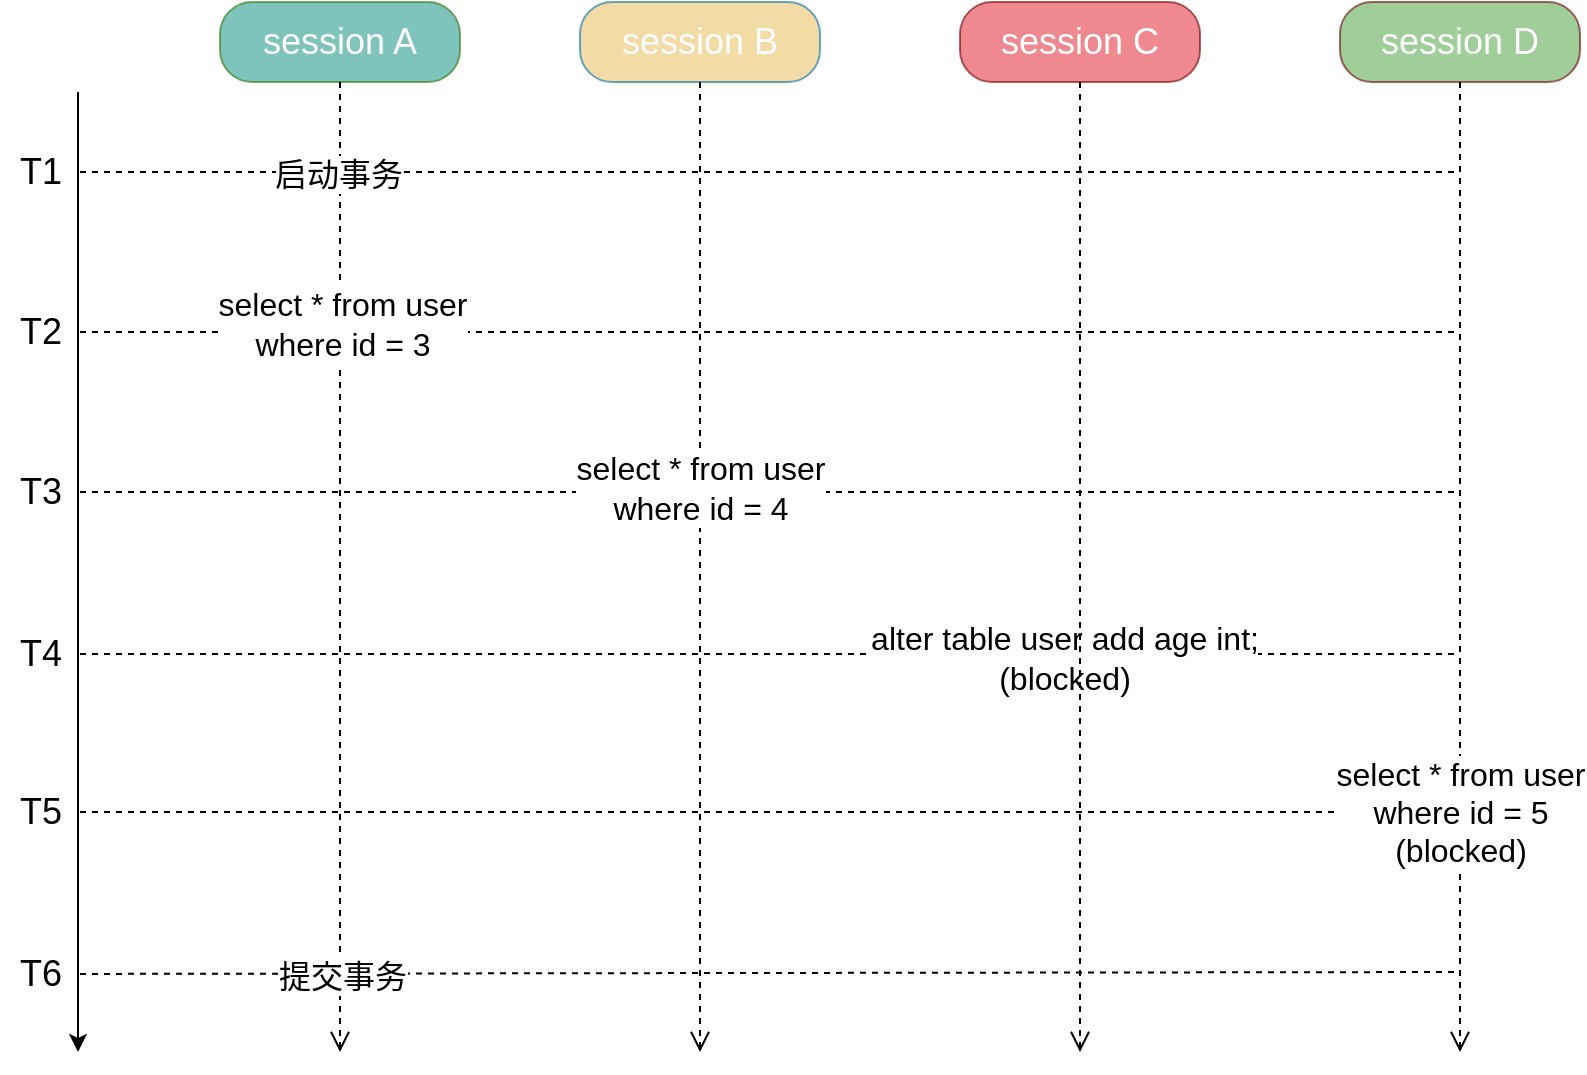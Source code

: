 <mxfile pages="12">
    <diagram id="hYwKkN5E8QWf6IUaflaP" name="第 20 页">
        <mxGraphModel dx="898" dy="571" grid="1" gridSize="10" guides="1" tooltips="1" connect="1" arrows="1" fold="1" page="1" pageScale="1" pageWidth="3300" pageHeight="4681" math="0" shadow="0">
            <root>
                <mxCell id="SNVlJbALvwA07Ws34DmW-0"/>
                <mxCell id="SNVlJbALvwA07Ws34DmW-1" parent="SNVlJbALvwA07Ws34DmW-0"/>
                <mxCell id="SNVlJbALvwA07Ws34DmW-2" style="edgeStyle=none;html=1;dashed=1;fontSize=16;endArrow=none;endFill=0;" edge="1" parent="SNVlJbALvwA07Ws34DmW-1" source="SNVlJbALvwA07Ws34DmW-20">
                    <mxGeometry relative="1" as="geometry">
                        <mxPoint x="1520" y="1120" as="targetPoint"/>
                    </mxGeometry>
                </mxCell>
                <mxCell id="SNVlJbALvwA07Ws34DmW-3" style="edgeStyle=none;html=1;dashed=1;fontSize=16;endArrow=none;endFill=0;" edge="1" parent="SNVlJbALvwA07Ws34DmW-1" source="SNVlJbALvwA07Ws34DmW-13">
                    <mxGeometry relative="1" as="geometry">
                        <mxPoint x="1520" y="800" as="targetPoint"/>
                    </mxGeometry>
                </mxCell>
                <mxCell id="SNVlJbALvwA07Ws34DmW-4" value="" style="endArrow=classic;html=1;fontSize=18;" edge="1" parent="SNVlJbALvwA07Ws34DmW-1">
                    <mxGeometry width="50" height="50" relative="1" as="geometry">
                        <mxPoint x="829" y="680" as="sourcePoint"/>
                        <mxPoint x="829" y="1160" as="targetPoint"/>
                    </mxGeometry>
                </mxCell>
                <mxCell id="SNVlJbALvwA07Ws34DmW-5" style="edgeStyle=none;html=1;fontSize=16;endArrow=none;endFill=0;dashed=1;" edge="1" parent="SNVlJbALvwA07Ws34DmW-1" source="SNVlJbALvwA07Ws34DmW-6">
                    <mxGeometry relative="1" as="geometry">
                        <mxPoint x="1520" y="720" as="targetPoint"/>
                    </mxGeometry>
                </mxCell>
                <mxCell id="SNVlJbALvwA07Ws34DmW-6" value="T1" style="text;html=1;align=center;verticalAlign=middle;resizable=0;points=[];autosize=1;strokeColor=none;fillColor=none;fontSize=18;rounded=1;" vertex="1" parent="SNVlJbALvwA07Ws34DmW-1">
                    <mxGeometry x="790" y="705" width="40" height="30" as="geometry"/>
                </mxCell>
                <mxCell id="SNVlJbALvwA07Ws34DmW-7" value="session A" style="rounded=1;whiteSpace=wrap;html=1;arcSize=40;fillStyle=auto;fontSize=18;fillColor=#2A9D8F;fontColor=#ffffff;strokeColor=#2D7600;opacity=60;" vertex="1" parent="SNVlJbALvwA07Ws34DmW-1">
                    <mxGeometry x="900" y="635" width="120" height="40" as="geometry"/>
                </mxCell>
                <mxCell id="SNVlJbALvwA07Ws34DmW-8" value="" style="edgeStyle=orthogonalEdgeStyle;html=1;verticalAlign=bottom;endArrow=open;endSize=8;fontSize=18;rounded=1;dashed=1;" edge="1" parent="SNVlJbALvwA07Ws34DmW-1" source="SNVlJbALvwA07Ws34DmW-7">
                    <mxGeometry relative="1" as="geometry">
                        <mxPoint x="960" y="1160" as="targetPoint"/>
                    </mxGeometry>
                </mxCell>
                <mxCell id="FpJ7DRD-NVeItYKUReBm-0" value="&lt;font style=&quot;font-size: 16px&quot;&gt;启动事务&lt;/font&gt;" style="edgeLabel;html=1;align=center;verticalAlign=middle;resizable=0;points=[];" vertex="1" connectable="0" parent="SNVlJbALvwA07Ws34DmW-8">
                    <mxGeometry x="-0.81" y="-1" relative="1" as="geometry">
                        <mxPoint as="offset"/>
                    </mxGeometry>
                </mxCell>
                <mxCell id="FpJ7DRD-NVeItYKUReBm-1" value="select * from user &lt;br&gt;where id = 3" style="edgeLabel;html=1;align=center;verticalAlign=middle;resizable=0;points=[];fontSize=16;" vertex="1" connectable="0" parent="SNVlJbALvwA07Ws34DmW-8">
                    <mxGeometry x="-0.501" y="1" relative="1" as="geometry">
                        <mxPoint as="offset"/>
                    </mxGeometry>
                </mxCell>
                <mxCell id="bbC2DgoguFPDob3iLKBi-0" value="提交事务" style="edgeLabel;html=1;align=center;verticalAlign=middle;resizable=0;points=[];fontSize=16;" vertex="1" connectable="0" parent="SNVlJbALvwA07Ws34DmW-8">
                    <mxGeometry x="0.837" y="1" relative="1" as="geometry">
                        <mxPoint y="1" as="offset"/>
                    </mxGeometry>
                </mxCell>
                <mxCell id="SNVlJbALvwA07Ws34DmW-9" value="&lt;span&gt;session B&lt;/span&gt;" style="rounded=1;whiteSpace=wrap;html=1;arcSize=40;fillStyle=auto;fontSize=18;fillColor=#E9C46A;fontColor=#ffffff;strokeColor=#006EAF;opacity=60;" vertex="1" parent="SNVlJbALvwA07Ws34DmW-1">
                    <mxGeometry x="1080" y="635" width="120" height="40" as="geometry"/>
                </mxCell>
                <mxCell id="SNVlJbALvwA07Ws34DmW-10" value="" style="edgeStyle=orthogonalEdgeStyle;html=1;verticalAlign=bottom;endArrow=open;endSize=8;fontSize=18;dashed=1;" edge="1" parent="SNVlJbALvwA07Ws34DmW-1" source="SNVlJbALvwA07Ws34DmW-9">
                    <mxGeometry relative="1" as="geometry">
                        <mxPoint x="1140" y="1160" as="targetPoint"/>
                    </mxGeometry>
                </mxCell>
                <mxCell id="SNVlJbALvwA07Ws34DmW-13" value="T2" style="text;html=1;align=center;verticalAlign=middle;resizable=0;points=[];autosize=1;strokeColor=none;fillColor=none;fontSize=18;rounded=1;" vertex="1" parent="SNVlJbALvwA07Ws34DmW-1">
                    <mxGeometry x="790" y="785" width="40" height="30" as="geometry"/>
                </mxCell>
                <mxCell id="SNVlJbALvwA07Ws34DmW-14" style="edgeStyle=none;html=1;dashed=1;fontSize=16;endArrow=none;endFill=0;" edge="1" parent="SNVlJbALvwA07Ws34DmW-1" source="SNVlJbALvwA07Ws34DmW-15">
                    <mxGeometry relative="1" as="geometry">
                        <mxPoint x="1520" y="880" as="targetPoint"/>
                    </mxGeometry>
                </mxCell>
                <mxCell id="FpJ7DRD-NVeItYKUReBm-2" value="select * from user&lt;br&gt;where id = 4" style="edgeLabel;html=1;align=center;verticalAlign=middle;resizable=0;points=[];fontSize=16;" vertex="1" connectable="0" parent="SNVlJbALvwA07Ws34DmW-14">
                    <mxGeometry x="-0.101" y="3" relative="1" as="geometry">
                        <mxPoint y="1" as="offset"/>
                    </mxGeometry>
                </mxCell>
                <mxCell id="SNVlJbALvwA07Ws34DmW-15" value="T3" style="text;html=1;align=center;verticalAlign=middle;resizable=0;points=[];autosize=1;strokeColor=none;fillColor=none;fontSize=18;rounded=1;" vertex="1" parent="SNVlJbALvwA07Ws34DmW-1">
                    <mxGeometry x="790" y="865" width="40" height="30" as="geometry"/>
                </mxCell>
                <mxCell id="SNVlJbALvwA07Ws34DmW-16" style="edgeStyle=none;html=1;dashed=1;fontSize=16;endArrow=none;endFill=0;" edge="1" parent="SNVlJbALvwA07Ws34DmW-1" source="SNVlJbALvwA07Ws34DmW-17">
                    <mxGeometry relative="1" as="geometry">
                        <mxPoint x="1520" y="961" as="targetPoint"/>
                    </mxGeometry>
                </mxCell>
                <mxCell id="FpJ7DRD-NVeItYKUReBm-3" value="alter table user add age int;&lt;br&gt;(blocked)" style="edgeLabel;html=1;align=center;verticalAlign=middle;resizable=0;points=[];fontSize=16;" vertex="1" connectable="0" parent="SNVlJbALvwA07Ws34DmW-16">
                    <mxGeometry x="0.426" y="-2" relative="1" as="geometry">
                        <mxPoint as="offset"/>
                    </mxGeometry>
                </mxCell>
                <mxCell id="SNVlJbALvwA07Ws34DmW-17" value="T4" style="text;html=1;align=center;verticalAlign=middle;resizable=0;points=[];autosize=1;strokeColor=none;fillColor=none;fontSize=18;rounded=1;" vertex="1" parent="SNVlJbALvwA07Ws34DmW-1">
                    <mxGeometry x="790" y="946" width="40" height="30" as="geometry"/>
                </mxCell>
                <mxCell id="SNVlJbALvwA07Ws34DmW-18" style="edgeStyle=none;html=1;dashed=1;fontSize=16;endArrow=none;endFill=0;" edge="1" parent="SNVlJbALvwA07Ws34DmW-1" source="SNVlJbALvwA07Ws34DmW-19">
                    <mxGeometry relative="1" as="geometry">
                        <mxPoint x="1520" y="1040" as="targetPoint"/>
                    </mxGeometry>
                </mxCell>
                <mxCell id="SNVlJbALvwA07Ws34DmW-19" value="T5" style="text;html=1;align=center;verticalAlign=middle;resizable=0;points=[];autosize=1;strokeColor=none;fillColor=none;fontSize=18;rounded=1;" vertex="1" parent="SNVlJbALvwA07Ws34DmW-1">
                    <mxGeometry x="790" y="1025" width="40" height="30" as="geometry"/>
                </mxCell>
                <mxCell id="SNVlJbALvwA07Ws34DmW-20" value="T6" style="text;html=1;align=center;verticalAlign=middle;resizable=0;points=[];autosize=1;strokeColor=none;fillColor=none;fontSize=18;rounded=1;" vertex="1" parent="SNVlJbALvwA07Ws34DmW-1">
                    <mxGeometry x="790" y="1106" width="40" height="30" as="geometry"/>
                </mxCell>
                <mxCell id="SNVlJbALvwA07Ws34DmW-22" value="&lt;span&gt;session C&lt;/span&gt;" style="rounded=1;whiteSpace=wrap;html=1;arcSize=40;fillStyle=auto;fontSize=18;fillColor=#E63946;fontColor=#ffffff;strokeColor=#6F0000;opacity=60;" vertex="1" parent="SNVlJbALvwA07Ws34DmW-1">
                    <mxGeometry x="1270" y="635" width="120" height="40" as="geometry"/>
                </mxCell>
                <mxCell id="SNVlJbALvwA07Ws34DmW-23" value="" style="edgeStyle=orthogonalEdgeStyle;html=1;verticalAlign=bottom;endArrow=open;endSize=8;fontSize=18;dashed=1;" edge="1" parent="SNVlJbALvwA07Ws34DmW-1" source="SNVlJbALvwA07Ws34DmW-22">
                    <mxGeometry relative="1" as="geometry">
                        <mxPoint x="1330" y="1160" as="targetPoint"/>
                    </mxGeometry>
                </mxCell>
                <mxCell id="SNVlJbALvwA07Ws34DmW-27" value="&lt;font style=&quot;font-size: 16px&quot;&gt;&lt;br&gt;&lt;/font&gt;" style="text;html=1;align=center;verticalAlign=middle;resizable=0;points=[];autosize=1;fontSize=11;rounded=1;" vertex="1" parent="SNVlJbALvwA07Ws34DmW-1">
                    <mxGeometry x="975" y="740" width="20" height="20" as="geometry"/>
                </mxCell>
                <mxCell id="SNVlJbALvwA07Ws34DmW-30" value="session D" style="rounded=1;whiteSpace=wrap;html=1;arcSize=40;fillStyle=auto;fontSize=18;fillColor=#5FAD56;fontColor=#ffffff;strokeColor=#6F0000;opacity=60;" vertex="1" parent="SNVlJbALvwA07Ws34DmW-1">
                    <mxGeometry x="1460" y="635" width="120" height="40" as="geometry"/>
                </mxCell>
                <mxCell id="SNVlJbALvwA07Ws34DmW-31" value="" style="edgeStyle=orthogonalEdgeStyle;html=1;verticalAlign=bottom;endArrow=open;endSize=8;fontSize=18;dashed=1;" edge="1" parent="SNVlJbALvwA07Ws34DmW-1" source="SNVlJbALvwA07Ws34DmW-30">
                    <mxGeometry relative="1" as="geometry">
                        <mxPoint x="1520" y="1160" as="targetPoint"/>
                    </mxGeometry>
                </mxCell>
                <mxCell id="FpJ7DRD-NVeItYKUReBm-4" value="select * from user&lt;br&gt;where id = 5&lt;br&gt;(blocked)" style="edgeLabel;html=1;align=center;verticalAlign=middle;resizable=0;points=[];fontSize=16;" vertex="1" connectable="0" parent="SNVlJbALvwA07Ws34DmW-1">
                    <mxGeometry x="1520" y="1040" as="geometry"/>
                </mxCell>
            </root>
        </mxGraphModel>
    </diagram>
    <diagram id="eLZXyRA8v0NyfLF79FLv" name="mysql-next-key-demo3">
        <mxGraphModel dx="898" dy="571" grid="1" gridSize="10" guides="1" tooltips="1" connect="1" arrows="1" fold="1" page="1" pageScale="1" pageWidth="3300" pageHeight="4681" math="0" shadow="0">
            <root>
                <mxCell id="MyINGqrA4NkSONUjMpa5-0"/>
                <mxCell id="MyINGqrA4NkSONUjMpa5-1" parent="MyINGqrA4NkSONUjMpa5-0"/>
                <mxCell id="MyINGqrA4NkSONUjMpa5-2" style="edgeStyle=none;html=1;dashed=1;fontSize=16;endArrow=none;endFill=0;" parent="MyINGqrA4NkSONUjMpa5-1" source="MyINGqrA4NkSONUjMpa5-10" edge="1">
                    <mxGeometry relative="1" as="geometry">
                        <mxPoint x="1260" y="670" as="targetPoint"/>
                    </mxGeometry>
                </mxCell>
                <mxCell id="MyINGqrA4NkSONUjMpa5-3" value="" style="endArrow=classic;html=1;fontSize=18;" parent="MyINGqrA4NkSONUjMpa5-1" edge="1">
                    <mxGeometry width="50" height="50" relative="1" as="geometry">
                        <mxPoint x="929" y="550" as="sourcePoint"/>
                        <mxPoint x="929" y="960" as="targetPoint"/>
                    </mxGeometry>
                </mxCell>
                <mxCell id="MyINGqrA4NkSONUjMpa5-4" style="edgeStyle=none;html=1;fontSize=16;endArrow=none;endFill=0;dashed=1;" parent="MyINGqrA4NkSONUjMpa5-1" source="MyINGqrA4NkSONUjMpa5-5" edge="1">
                    <mxGeometry relative="1" as="geometry">
                        <mxPoint x="1260" y="590" as="targetPoint"/>
                    </mxGeometry>
                </mxCell>
                <mxCell id="MyINGqrA4NkSONUjMpa5-5" value="T1" style="text;html=1;align=center;verticalAlign=middle;resizable=0;points=[];autosize=1;strokeColor=none;fillColor=none;fontSize=18;rounded=1;" parent="MyINGqrA4NkSONUjMpa5-1" vertex="1">
                    <mxGeometry x="890" y="575" width="40" height="30" as="geometry"/>
                </mxCell>
                <mxCell id="MyINGqrA4NkSONUjMpa5-6" value="事务1" style="rounded=1;whiteSpace=wrap;html=1;arcSize=40;fillStyle=auto;fontSize=18;fillColor=#2A9D8F;fontColor=#ffffff;strokeColor=#2D7600;opacity=60;" parent="MyINGqrA4NkSONUjMpa5-1" vertex="1">
                    <mxGeometry x="1020" y="505" width="120" height="40" as="geometry"/>
                </mxCell>
                <mxCell id="MyINGqrA4NkSONUjMpa5-7" value="" style="edgeStyle=orthogonalEdgeStyle;html=1;verticalAlign=bottom;endArrow=open;endSize=8;fontSize=18;rounded=1;dashed=1;" parent="MyINGqrA4NkSONUjMpa5-1" source="MyINGqrA4NkSONUjMpa5-6" edge="1">
                    <mxGeometry relative="1" as="geometry">
                        <mxPoint x="1080" y="960" as="targetPoint"/>
                    </mxGeometry>
                </mxCell>
                <mxCell id="MyINGqrA4NkSONUjMpa5-8" value="事务2" style="rounded=1;whiteSpace=wrap;html=1;arcSize=40;fillStyle=auto;fontSize=18;fillColor=#E9C46A;fontColor=#ffffff;strokeColor=#006EAF;opacity=60;" parent="MyINGqrA4NkSONUjMpa5-1" vertex="1">
                    <mxGeometry x="1200" y="505" width="120" height="40" as="geometry"/>
                </mxCell>
                <mxCell id="MyINGqrA4NkSONUjMpa5-9" value="" style="edgeStyle=orthogonalEdgeStyle;html=1;verticalAlign=bottom;endArrow=open;endSize=8;fontSize=18;dashed=1;" parent="MyINGqrA4NkSONUjMpa5-1" source="MyINGqrA4NkSONUjMpa5-8" edge="1">
                    <mxGeometry relative="1" as="geometry">
                        <mxPoint x="1260" y="960" as="targetPoint"/>
                    </mxGeometry>
                </mxCell>
                <mxCell id="MyINGqrA4NkSONUjMpa5-10" value="T2" style="text;html=1;align=center;verticalAlign=middle;resizable=0;points=[];autosize=1;strokeColor=none;fillColor=none;fontSize=18;rounded=1;" parent="MyINGqrA4NkSONUjMpa5-1" vertex="1">
                    <mxGeometry x="890" y="655" width="40" height="30" as="geometry"/>
                </mxCell>
                <mxCell id="MyINGqrA4NkSONUjMpa5-11" style="edgeStyle=none;html=1;dashed=1;fontSize=16;endArrow=none;endFill=0;" parent="MyINGqrA4NkSONUjMpa5-1" source="MyINGqrA4NkSONUjMpa5-13" edge="1">
                    <mxGeometry relative="1" as="geometry">
                        <mxPoint x="1260" y="750" as="targetPoint"/>
                        <Array as="points">
                            <mxPoint x="1070" y="750"/>
                        </Array>
                    </mxGeometry>
                </mxCell>
                <mxCell id="MyINGqrA4NkSONUjMpa5-12" value="select * from where&lt;br&gt;&amp;nbsp;age=5;" style="edgeLabel;html=1;align=center;verticalAlign=middle;resizable=0;points=[];fontSize=16;" parent="MyINGqrA4NkSONUjMpa5-11" vertex="1" connectable="0">
                    <mxGeometry x="-0.556" y="-2" relative="1" as="geometry">
                        <mxPoint x="86" y="-82" as="offset"/>
                    </mxGeometry>
                </mxCell>
                <mxCell id="MyINGqrA4NkSONUjMpa5-13" value="T3" style="text;html=1;align=center;verticalAlign=middle;resizable=0;points=[];autosize=1;strokeColor=none;fillColor=none;fontSize=18;rounded=1;" parent="MyINGqrA4NkSONUjMpa5-1" vertex="1">
                    <mxGeometry x="890" y="735" width="40" height="30" as="geometry"/>
                </mxCell>
                <mxCell id="MyINGqrA4NkSONUjMpa5-14" style="edgeStyle=none;html=1;dashed=1;fontSize=16;endArrow=none;endFill=0;" parent="MyINGqrA4NkSONUjMpa5-1" source="MyINGqrA4NkSONUjMpa5-16" edge="1">
                    <mxGeometry relative="1" as="geometry">
                        <mxPoint x="1260" y="831" as="targetPoint"/>
                    </mxGeometry>
                </mxCell>
                <mxCell id="MyINGqrA4NkSONUjMpa5-15" value="insert into user &lt;br&gt;values(5,&quot;小天&quot;，2)&amp;nbsp;" style="edgeLabel;html=1;align=center;verticalAlign=middle;resizable=0;points=[];fontSize=16;" parent="MyINGqrA4NkSONUjMpa5-14" vertex="1" connectable="0">
                    <mxGeometry x="0.152" y="1" relative="1" as="geometry">
                        <mxPoint x="140" y="-80" as="offset"/>
                    </mxGeometry>
                </mxCell>
                <mxCell id="MyINGqrA4NkSONUjMpa5-16" value="T4" style="text;html=1;align=center;verticalAlign=middle;resizable=0;points=[];autosize=1;strokeColor=none;fillColor=none;fontSize=18;rounded=1;" parent="MyINGqrA4NkSONUjMpa5-1" vertex="1">
                    <mxGeometry x="890" y="816" width="40" height="30" as="geometry"/>
                </mxCell>
                <mxCell id="MyINGqrA4NkSONUjMpa5-17" style="edgeStyle=none;html=1;dashed=1;fontSize=16;endArrow=none;endFill=0;" parent="MyINGqrA4NkSONUjMpa5-1" source="MyINGqrA4NkSONUjMpa5-19" edge="1">
                    <mxGeometry relative="1" as="geometry">
                        <mxPoint x="1260" y="910" as="targetPoint"/>
                    </mxGeometry>
                </mxCell>
                <mxCell id="MyINGqrA4NkSONUjMpa5-18" value="&lt;font style=&quot;font-size: 16px&quot;&gt;提交事务1&lt;/font&gt;" style="edgeLabel;html=1;align=center;verticalAlign=middle;resizable=0;points=[];" parent="MyINGqrA4NkSONUjMpa5-17" vertex="1" connectable="0">
                    <mxGeometry x="-0.224" y="-4" relative="1" as="geometry">
                        <mxPoint x="26" y="-6" as="offset"/>
                    </mxGeometry>
                </mxCell>
                <mxCell id="MyINGqrA4NkSONUjMpa5-19" value="T5" style="text;html=1;align=center;verticalAlign=middle;resizable=0;points=[];autosize=1;strokeColor=none;fillColor=none;fontSize=18;rounded=1;" parent="MyINGqrA4NkSONUjMpa5-1" vertex="1">
                    <mxGeometry x="890" y="895" width="40" height="30" as="geometry"/>
                </mxCell>
                <mxCell id="MyINGqrA4NkSONUjMpa5-20" value="&lt;font style=&quot;font-size: 16px&quot;&gt;&lt;br&gt;&lt;/font&gt;" style="edgeLabel;html=1;align=center;verticalAlign=middle;resizable=0;points=[];rounded=1;" parent="MyINGqrA4NkSONUjMpa5-1" vertex="1" connectable="0">
                    <mxGeometry x="1280" y="840" as="geometry">
                        <mxPoint y="-3" as="offset"/>
                    </mxGeometry>
                </mxCell>
                <mxCell id="MyINGqrA4NkSONUjMpa5-21" value="&lt;font style=&quot;font-size: 16px&quot;&gt;&lt;br&gt;&lt;/font&gt;" style="text;html=1;align=center;verticalAlign=middle;resizable=0;points=[];autosize=1;fontSize=11;rounded=1;" parent="MyINGqrA4NkSONUjMpa5-1" vertex="1">
                    <mxGeometry x="1095" y="610" width="20" height="20" as="geometry"/>
                </mxCell>
                <mxCell id="MyINGqrA4NkSONUjMpa5-22" value="启动事务" style="edgeLabel;html=1;align=center;verticalAlign=middle;resizable=0;points=[];fontSize=16;rounded=1;" parent="MyINGqrA4NkSONUjMpa5-1" vertex="1" connectable="0">
                    <mxGeometry x="1080" y="590" as="geometry"/>
                </mxCell>
                <mxCell id="MyINGqrA4NkSONUjMpa5-23" value="select * from where&lt;br&gt;&amp;nbsp;age=5 for update" style="edgeLabel;html=1;align=center;verticalAlign=middle;resizable=0;points=[];fontSize=16;" parent="MyINGqrA4NkSONUjMpa5-1" vertex="1" connectable="0">
                    <mxGeometry x="1080" y="831" as="geometry"/>
                </mxCell>
            </root>
        </mxGraphModel>
    </diagram>
    <diagram id="BGQHd5eI-i67vylj28AC" name="mysql-next-key-demo4">
        <mxGraphModel dx="898" dy="571" grid="1" gridSize="10" guides="1" tooltips="1" connect="1" arrows="1" fold="1" page="1" pageScale="1" pageWidth="3300" pageHeight="4681" math="0" shadow="0">
            <root>
                <mxCell id="EbxZINuO4fLw1bAKSv0Z-0"/>
                <mxCell id="EbxZINuO4fLw1bAKSv0Z-1" parent="EbxZINuO4fLw1bAKSv0Z-0"/>
                <mxCell id="EbxZINuO4fLw1bAKSv0Z-2" style="edgeStyle=none;html=1;dashed=1;fontSize=16;endArrow=none;endFill=0;" parent="EbxZINuO4fLw1bAKSv0Z-1" source="EbxZINuO4fLw1bAKSv0Z-10" edge="1">
                    <mxGeometry relative="1" as="geometry">
                        <mxPoint x="1260" y="670" as="targetPoint"/>
                    </mxGeometry>
                </mxCell>
                <mxCell id="EbxZINuO4fLw1bAKSv0Z-3" value="" style="endArrow=classic;html=1;fontSize=18;" parent="EbxZINuO4fLw1bAKSv0Z-1" edge="1">
                    <mxGeometry width="50" height="50" relative="1" as="geometry">
                        <mxPoint x="929" y="550" as="sourcePoint"/>
                        <mxPoint x="929" y="1040" as="targetPoint"/>
                    </mxGeometry>
                </mxCell>
                <mxCell id="EbxZINuO4fLw1bAKSv0Z-4" style="edgeStyle=none;html=1;fontSize=16;endArrow=none;endFill=0;dashed=1;" parent="EbxZINuO4fLw1bAKSv0Z-1" source="EbxZINuO4fLw1bAKSv0Z-5" edge="1">
                    <mxGeometry relative="1" as="geometry">
                        <mxPoint x="1260" y="590" as="targetPoint"/>
                    </mxGeometry>
                </mxCell>
                <mxCell id="EbxZINuO4fLw1bAKSv0Z-5" value="T1" style="text;html=1;align=center;verticalAlign=middle;resizable=0;points=[];autosize=1;strokeColor=none;fillColor=none;fontSize=18;rounded=1;" parent="EbxZINuO4fLw1bAKSv0Z-1" vertex="1">
                    <mxGeometry x="890" y="575" width="40" height="30" as="geometry"/>
                </mxCell>
                <mxCell id="EbxZINuO4fLw1bAKSv0Z-6" value="事务1" style="rounded=1;whiteSpace=wrap;html=1;arcSize=40;fillStyle=auto;fontSize=18;fillColor=#2A9D8F;fontColor=#ffffff;strokeColor=#2D7600;opacity=60;" parent="EbxZINuO4fLw1bAKSv0Z-1" vertex="1">
                    <mxGeometry x="1020" y="505" width="120" height="40" as="geometry"/>
                </mxCell>
                <mxCell id="EbxZINuO4fLw1bAKSv0Z-7" value="" style="edgeStyle=orthogonalEdgeStyle;html=1;verticalAlign=bottom;endArrow=open;endSize=8;fontSize=18;rounded=1;dashed=1;" parent="EbxZINuO4fLw1bAKSv0Z-1" source="EbxZINuO4fLw1bAKSv0Z-6" edge="1">
                    <mxGeometry relative="1" as="geometry">
                        <mxPoint x="1080" y="1040" as="targetPoint"/>
                    </mxGeometry>
                </mxCell>
                <mxCell id="EbxZINuO4fLw1bAKSv0Z-8" value="事务2" style="rounded=1;whiteSpace=wrap;html=1;arcSize=40;fillStyle=auto;fontSize=18;fillColor=#E9C46A;fontColor=#ffffff;strokeColor=#006EAF;opacity=60;" parent="EbxZINuO4fLw1bAKSv0Z-1" vertex="1">
                    <mxGeometry x="1200" y="505" width="120" height="40" as="geometry"/>
                </mxCell>
                <mxCell id="EbxZINuO4fLw1bAKSv0Z-9" value="" style="edgeStyle=orthogonalEdgeStyle;html=1;verticalAlign=bottom;endArrow=open;endSize=8;fontSize=18;dashed=1;" parent="EbxZINuO4fLw1bAKSv0Z-1" source="EbxZINuO4fLw1bAKSv0Z-8" edge="1">
                    <mxGeometry relative="1" as="geometry">
                        <mxPoint x="1260" y="1040" as="targetPoint"/>
                    </mxGeometry>
                </mxCell>
                <mxCell id="EbxZINuO4fLw1bAKSv0Z-10" value="T2" style="text;html=1;align=center;verticalAlign=middle;resizable=0;points=[];autosize=1;strokeColor=none;fillColor=none;fontSize=18;rounded=1;" parent="EbxZINuO4fLw1bAKSv0Z-1" vertex="1">
                    <mxGeometry x="890" y="655" width="40" height="30" as="geometry"/>
                </mxCell>
                <mxCell id="EbxZINuO4fLw1bAKSv0Z-11" style="edgeStyle=none;html=1;dashed=1;fontSize=16;endArrow=none;endFill=0;" parent="EbxZINuO4fLw1bAKSv0Z-1" source="EbxZINuO4fLw1bAKSv0Z-13" edge="1">
                    <mxGeometry relative="1" as="geometry">
                        <mxPoint x="1260" y="750" as="targetPoint"/>
                        <Array as="points">
                            <mxPoint x="1070" y="750"/>
                        </Array>
                    </mxGeometry>
                </mxCell>
                <mxCell id="EbxZINuO4fLw1bAKSv0Z-12" value="select * from where&lt;br&gt;&amp;nbsp;age=5;" style="edgeLabel;html=1;align=center;verticalAlign=middle;resizable=0;points=[];fontSize=16;" parent="EbxZINuO4fLw1bAKSv0Z-11" vertex="1" connectable="0">
                    <mxGeometry x="-0.556" y="-2" relative="1" as="geometry">
                        <mxPoint x="86" y="-82" as="offset"/>
                    </mxGeometry>
                </mxCell>
                <mxCell id="EbxZINuO4fLw1bAKSv0Z-13" value="T3" style="text;html=1;align=center;verticalAlign=middle;resizable=0;points=[];autosize=1;strokeColor=none;fillColor=none;fontSize=18;rounded=1;" parent="EbxZINuO4fLw1bAKSv0Z-1" vertex="1">
                    <mxGeometry x="890" y="735" width="40" height="30" as="geometry"/>
                </mxCell>
                <mxCell id="EbxZINuO4fLw1bAKSv0Z-14" style="edgeStyle=none;html=1;dashed=1;fontSize=16;endArrow=none;endFill=0;" parent="EbxZINuO4fLw1bAKSv0Z-1" source="EbxZINuO4fLw1bAKSv0Z-16" edge="1">
                    <mxGeometry relative="1" as="geometry">
                        <mxPoint x="1260" y="831" as="targetPoint"/>
                    </mxGeometry>
                </mxCell>
                <mxCell id="EbxZINuO4fLw1bAKSv0Z-15" value="insert into user &lt;br&gt;values(5,&quot;小天&quot;，2)&amp;nbsp;" style="edgeLabel;html=1;align=center;verticalAlign=middle;resizable=0;points=[];fontSize=16;" parent="EbxZINuO4fLw1bAKSv0Z-14" vertex="1" connectable="0">
                    <mxGeometry x="0.152" y="1" relative="1" as="geometry">
                        <mxPoint x="140" y="-80" as="offset"/>
                    </mxGeometry>
                </mxCell>
                <mxCell id="EbxZINuO4fLw1bAKSv0Z-16" value="T4" style="text;html=1;align=center;verticalAlign=middle;resizable=0;points=[];autosize=1;strokeColor=none;fillColor=none;fontSize=18;rounded=1;" parent="EbxZINuO4fLw1bAKSv0Z-1" vertex="1">
                    <mxGeometry x="890" y="816" width="40" height="30" as="geometry"/>
                </mxCell>
                <mxCell id="EbxZINuO4fLw1bAKSv0Z-17" style="edgeStyle=none;html=1;dashed=1;fontSize=16;endArrow=none;endFill=0;" parent="EbxZINuO4fLw1bAKSv0Z-1" source="EbxZINuO4fLw1bAKSv0Z-19" edge="1">
                    <mxGeometry relative="1" as="geometry">
                        <mxPoint x="1260" y="910" as="targetPoint"/>
                    </mxGeometry>
                </mxCell>
                <mxCell id="EbxZINuO4fLw1bAKSv0Z-19" value="T5" style="text;html=1;align=center;verticalAlign=middle;resizable=0;points=[];autosize=1;strokeColor=none;fillColor=none;fontSize=18;rounded=1;" parent="EbxZINuO4fLw1bAKSv0Z-1" vertex="1">
                    <mxGeometry x="890" y="895" width="40" height="30" as="geometry"/>
                </mxCell>
                <mxCell id="EbxZINuO4fLw1bAKSv0Z-20" value="&lt;font style=&quot;font-size: 16px&quot;&gt;&lt;br&gt;&lt;/font&gt;" style="edgeLabel;html=1;align=center;verticalAlign=middle;resizable=0;points=[];rounded=1;" parent="EbxZINuO4fLw1bAKSv0Z-1" vertex="1" connectable="0">
                    <mxGeometry x="1280" y="840" as="geometry">
                        <mxPoint y="-3" as="offset"/>
                    </mxGeometry>
                </mxCell>
                <mxCell id="EbxZINuO4fLw1bAKSv0Z-21" value="&lt;font style=&quot;font-size: 16px&quot;&gt;&lt;br&gt;&lt;/font&gt;" style="text;html=1;align=center;verticalAlign=middle;resizable=0;points=[];autosize=1;fontSize=11;rounded=1;" parent="EbxZINuO4fLw1bAKSv0Z-1" vertex="1">
                    <mxGeometry x="1095" y="610" width="20" height="20" as="geometry"/>
                </mxCell>
                <mxCell id="EbxZINuO4fLw1bAKSv0Z-22" value="启动事务" style="edgeLabel;html=1;align=center;verticalAlign=middle;resizable=0;points=[];fontSize=16;rounded=1;" parent="EbxZINuO4fLw1bAKSv0Z-1" vertex="1" connectable="0">
                    <mxGeometry x="1080" y="590" as="geometry"/>
                </mxCell>
                <mxCell id="EbxZINuO4fLw1bAKSv0Z-23" value="update&amp;nbsp; user set&lt;br&gt;&amp;nbsp;username=&quot;小白兔&quot;&amp;nbsp;&lt;br&gt;where id = 5" style="edgeLabel;html=1;align=center;verticalAlign=middle;resizable=0;points=[];fontSize=16;" parent="EbxZINuO4fLw1bAKSv0Z-1" vertex="1" connectable="0">
                    <mxGeometry x="1080" y="831" as="geometry"/>
                </mxCell>
                <mxCell id="EbxZINuO4fLw1bAKSv0Z-25" style="edgeStyle=none;html=1;fontSize=16;endArrow=none;endFill=0;dashed=1;" parent="EbxZINuO4fLw1bAKSv0Z-1" source="EbxZINuO4fLw1bAKSv0Z-24" edge="1">
                    <mxGeometry relative="1" as="geometry">
                        <mxPoint x="1260" y="985" as="targetPoint"/>
                    </mxGeometry>
                </mxCell>
                <mxCell id="EbxZINuO4fLw1bAKSv0Z-24" value="T6" style="text;html=1;align=center;verticalAlign=middle;resizable=0;points=[];autosize=1;strokeColor=none;fillColor=none;fontSize=18;rounded=1;" parent="EbxZINuO4fLw1bAKSv0Z-1" vertex="1">
                    <mxGeometry x="890" y="970" width="40" height="30" as="geometry"/>
                </mxCell>
                <mxCell id="EbxZINuO4fLw1bAKSv0Z-26" value="&lt;font style=&quot;font-size: 16px&quot;&gt;提交事务1&lt;/font&gt;" style="edgeLabel;html=1;align=center;verticalAlign=middle;resizable=0;points=[];" parent="EbxZINuO4fLw1bAKSv0Z-1" vertex="1" connectable="0">
                    <mxGeometry x="1080" y="985" as="geometry"/>
                </mxCell>
                <mxCell id="EbxZINuO4fLw1bAKSv0Z-27" value="select * from where&lt;br&gt;&amp;nbsp;age=5;" style="edgeLabel;html=1;align=center;verticalAlign=middle;resizable=0;points=[];fontSize=16;" parent="EbxZINuO4fLw1bAKSv0Z-1" vertex="1" connectable="0">
                    <mxGeometry x="1090" y="650" as="geometry">
                        <mxPoint x="-5" y="260" as="offset"/>
                    </mxGeometry>
                </mxCell>
            </root>
        </mxGraphModel>
    </diagram>
    <diagram id="AUUyk317KsYdUFVZfF2R" name="mysql-next-key-demo">
        <mxGraphModel dx="898" dy="571" grid="1" gridSize="10" guides="1" tooltips="1" connect="1" arrows="1" fold="1" page="1" pageScale="1" pageWidth="2339" pageHeight="3300" math="0" shadow="0">
            <root>
                <mxCell id="0"/>
                <mxCell id="1" parent="0"/>
                <mxCell id="Tu2OkMKQ-Dybw9yrJfAU-2" style="edgeStyle=none;html=1;dashed=1;fontSize=16;endArrow=none;endFill=0;" parent="1" source="Tu2OkMKQ-Dybw9yrJfAU-12" edge="1">
                    <mxGeometry relative="1" as="geometry">
                        <mxPoint x="1260" y="670" as="targetPoint"/>
                    </mxGeometry>
                </mxCell>
                <mxCell id="Tu2OkMKQ-Dybw9yrJfAU-3" value="" style="endArrow=classic;html=1;fontSize=18;" parent="1" edge="1">
                    <mxGeometry width="50" height="50" relative="1" as="geometry">
                        <mxPoint x="929" y="550" as="sourcePoint"/>
                        <mxPoint x="929" y="960" as="targetPoint"/>
                    </mxGeometry>
                </mxCell>
                <mxCell id="Tu2OkMKQ-Dybw9yrJfAU-4" style="edgeStyle=none;html=1;fontSize=16;endArrow=none;endFill=0;dashed=1;" parent="1" source="Tu2OkMKQ-Dybw9yrJfAU-5" edge="1">
                    <mxGeometry relative="1" as="geometry">
                        <mxPoint x="1260" y="590" as="targetPoint"/>
                    </mxGeometry>
                </mxCell>
                <mxCell id="Tu2OkMKQ-Dybw9yrJfAU-5" value="T1" style="text;html=1;align=center;verticalAlign=middle;resizable=0;points=[];autosize=1;strokeColor=none;fillColor=none;fontSize=18;rounded=1;" parent="1" vertex="1">
                    <mxGeometry x="890" y="575" width="40" height="30" as="geometry"/>
                </mxCell>
                <mxCell id="Tu2OkMKQ-Dybw9yrJfAU-6" value="事务1" style="rounded=1;whiteSpace=wrap;html=1;arcSize=40;fillStyle=auto;fontSize=18;fillColor=#2A9D8F;fontColor=#ffffff;strokeColor=#2D7600;opacity=60;" parent="1" vertex="1">
                    <mxGeometry x="1000" y="505" width="120" height="40" as="geometry"/>
                </mxCell>
                <mxCell id="Tu2OkMKQ-Dybw9yrJfAU-7" value="" style="edgeStyle=orthogonalEdgeStyle;html=1;verticalAlign=bottom;endArrow=open;endSize=8;fontSize=18;rounded=1;dashed=1;" parent="1" source="Tu2OkMKQ-Dybw9yrJfAU-6" edge="1">
                    <mxGeometry relative="1" as="geometry">
                        <mxPoint x="1060" y="960" as="targetPoint"/>
                    </mxGeometry>
                </mxCell>
                <mxCell id="Tu2OkMKQ-Dybw9yrJfAU-8" value="事务2" style="rounded=1;whiteSpace=wrap;html=1;arcSize=40;fillStyle=auto;fontSize=18;fillColor=#E9C46A;fontColor=#ffffff;strokeColor=#006EAF;opacity=60;" parent="1" vertex="1">
                    <mxGeometry x="1200" y="505" width="120" height="40" as="geometry"/>
                </mxCell>
                <mxCell id="Tu2OkMKQ-Dybw9yrJfAU-9" value="" style="edgeStyle=orthogonalEdgeStyle;html=1;verticalAlign=bottom;endArrow=open;endSize=8;fontSize=18;dashed=1;" parent="1" source="Tu2OkMKQ-Dybw9yrJfAU-8" edge="1">
                    <mxGeometry relative="1" as="geometry">
                        <mxPoint x="1260" y="960" as="targetPoint"/>
                    </mxGeometry>
                </mxCell>
                <mxCell id="Tu2OkMKQ-Dybw9yrJfAU-12" value="T2" style="text;html=1;align=center;verticalAlign=middle;resizable=0;points=[];autosize=1;strokeColor=none;fillColor=none;fontSize=18;rounded=1;" parent="1" vertex="1">
                    <mxGeometry x="890" y="655" width="40" height="30" as="geometry"/>
                </mxCell>
                <mxCell id="Tu2OkMKQ-Dybw9yrJfAU-13" style="edgeStyle=none;html=1;dashed=1;fontSize=16;endArrow=none;endFill=0;" parent="1" source="Tu2OkMKQ-Dybw9yrJfAU-14" edge="1">
                    <mxGeometry relative="1" as="geometry">
                        <mxPoint x="1260" y="750" as="targetPoint"/>
                        <Array as="points">
                            <mxPoint x="1070" y="750"/>
                        </Array>
                    </mxGeometry>
                </mxCell>
                <mxCell id="pe4EdgnBG9FectCcawAT-1" value="select * from where&lt;br&gt;&amp;nbsp;age&amp;gt;4 for updated" style="edgeLabel;html=1;align=center;verticalAlign=middle;resizable=0;points=[];fontSize=16;" parent="Tu2OkMKQ-Dybw9yrJfAU-13" vertex="1" connectable="0">
                    <mxGeometry x="-0.556" y="-2" relative="1" as="geometry">
                        <mxPoint x="66" y="-82" as="offset"/>
                    </mxGeometry>
                </mxCell>
                <mxCell id="Tu2OkMKQ-Dybw9yrJfAU-14" value="T3" style="text;html=1;align=center;verticalAlign=middle;resizable=0;points=[];autosize=1;strokeColor=none;fillColor=none;fontSize=18;rounded=1;" parent="1" vertex="1">
                    <mxGeometry x="890" y="735" width="40" height="30" as="geometry"/>
                </mxCell>
                <mxCell id="Tu2OkMKQ-Dybw9yrJfAU-15" style="edgeStyle=none;html=1;dashed=1;fontSize=16;endArrow=none;endFill=0;" parent="1" source="Tu2OkMKQ-Dybw9yrJfAU-16" edge="1">
                    <mxGeometry relative="1" as="geometry">
                        <mxPoint x="1260" y="831" as="targetPoint"/>
                    </mxGeometry>
                </mxCell>
                <mxCell id="pe4EdgnBG9FectCcawAT-2" value="insert into user &lt;br&gt;values(5,&quot;小天&quot;，2)&amp;nbsp;" style="edgeLabel;html=1;align=center;verticalAlign=middle;resizable=0;points=[];fontSize=16;" parent="Tu2OkMKQ-Dybw9yrJfAU-15" vertex="1" connectable="0">
                    <mxGeometry x="0.152" y="1" relative="1" as="geometry">
                        <mxPoint x="140" y="-80" as="offset"/>
                    </mxGeometry>
                </mxCell>
                <mxCell id="Tu2OkMKQ-Dybw9yrJfAU-16" value="T4" style="text;html=1;align=center;verticalAlign=middle;resizable=0;points=[];autosize=1;strokeColor=none;fillColor=none;fontSize=18;rounded=1;" parent="1" vertex="1">
                    <mxGeometry x="890" y="816" width="40" height="30" as="geometry"/>
                </mxCell>
                <mxCell id="Tu2OkMKQ-Dybw9yrJfAU-17" style="edgeStyle=none;html=1;dashed=1;fontSize=16;endArrow=none;endFill=0;" parent="1" source="Tu2OkMKQ-Dybw9yrJfAU-18" edge="1">
                    <mxGeometry relative="1" as="geometry">
                        <mxPoint x="1260" y="910" as="targetPoint"/>
                    </mxGeometry>
                </mxCell>
                <mxCell id="YH8FYAtH_MNG4payHMt2-1" value="&lt;font style=&quot;font-size: 16px&quot;&gt;提交事务1&lt;/font&gt;" style="edgeLabel;html=1;align=center;verticalAlign=middle;resizable=0;points=[];" parent="Tu2OkMKQ-Dybw9yrJfAU-17" vertex="1" connectable="0">
                    <mxGeometry x="-0.224" y="-4" relative="1" as="geometry">
                        <mxPoint x="6" y="-6" as="offset"/>
                    </mxGeometry>
                </mxCell>
                <mxCell id="Tu2OkMKQ-Dybw9yrJfAU-18" value="T5" style="text;html=1;align=center;verticalAlign=middle;resizable=0;points=[];autosize=1;strokeColor=none;fillColor=none;fontSize=18;rounded=1;" parent="1" vertex="1">
                    <mxGeometry x="890" y="895" width="40" height="30" as="geometry"/>
                </mxCell>
                <mxCell id="Tu2OkMKQ-Dybw9yrJfAU-25" value="&lt;font style=&quot;font-size: 16px&quot;&gt;&lt;br&gt;&lt;/font&gt;" style="edgeLabel;html=1;align=center;verticalAlign=middle;resizable=0;points=[];rounded=1;" parent="1" vertex="1" connectable="0">
                    <mxGeometry x="1280" y="840" as="geometry">
                        <mxPoint y="-3" as="offset"/>
                    </mxGeometry>
                </mxCell>
                <mxCell id="Tu2OkMKQ-Dybw9yrJfAU-26" value="&lt;font style=&quot;font-size: 16px&quot;&gt;&lt;br&gt;&lt;/font&gt;" style="text;html=1;align=center;verticalAlign=middle;resizable=0;points=[];autosize=1;fontSize=11;rounded=1;" parent="1" vertex="1">
                    <mxGeometry x="1075" y="610" width="20" height="20" as="geometry"/>
                </mxCell>
                <mxCell id="Tu2OkMKQ-Dybw9yrJfAU-27" value="启动事务" style="edgeLabel;html=1;align=center;verticalAlign=middle;resizable=0;points=[];fontSize=16;rounded=1;" parent="1" vertex="1" connectable="0">
                    <mxGeometry x="1060" y="590" as="geometry"/>
                </mxCell>
                <mxCell id="pe4EdgnBG9FectCcawAT-4" value="select * from where&lt;br&gt;&amp;nbsp;age&amp;gt;4" style="edgeLabel;html=1;align=center;verticalAlign=middle;resizable=0;points=[];fontSize=16;" parent="1" vertex="1" connectable="0">
                    <mxGeometry x="1060" y="831" as="geometry"/>
                </mxCell>
            </root>
        </mxGraphModel>
    </diagram>
    <diagram id="V2xlfVWrXcLMwvzf9yLI" name="第 17 页">
        <mxGraphModel dx="898" dy="571" grid="1" gridSize="10" guides="1" tooltips="1" connect="1" arrows="1" fold="1" page="1" pageScale="1" pageWidth="2339" pageHeight="3300" math="0" shadow="0">
            <root>
                <mxCell id="gByMuw68PBO3FF3dGNEf-0"/>
                <mxCell id="gByMuw68PBO3FF3dGNEf-1" parent="gByMuw68PBO3FF3dGNEf-0"/>
                <mxCell id="T3owguJJ14s0jRkG2jft-0" value="&lt;span style=&quot;font-size: 17px&quot;&gt;2&lt;/span&gt;" style="rounded=0;whiteSpace=wrap;html=1;fillStyle=auto;fontSize=14;strokeColor=#005700;strokeWidth=2;fillColor=#005700;fontColor=#ffffff;opacity=60;" parent="gByMuw68PBO3FF3dGNEf-1" vertex="1">
                    <mxGeometry x="282.5" y="1355" width="90" height="50" as="geometry"/>
                </mxCell>
                <mxCell id="T3owguJJ14s0jRkG2jft-1" value="4" style="rounded=0;whiteSpace=wrap;html=1;fillStyle=auto;fontSize=14;strokeColor=#2A9D8F;strokeWidth=2;fillColor=#2A9D8F;opacity=60;" parent="gByMuw68PBO3FF3dGNEf-1" vertex="1">
                    <mxGeometry x="372.5" y="1355" width="90" height="50" as="geometry"/>
                </mxCell>
                <mxCell id="T3owguJJ14s0jRkG2jft-2" value="6" style="rounded=0;whiteSpace=wrap;html=1;fillStyle=auto;fontSize=14;strokeColor=#E9C46A;strokeWidth=2;fillColor=#E9C46A;opacity=60;" parent="gByMuw68PBO3FF3dGNEf-1" vertex="1">
                    <mxGeometry x="462.5" y="1355" width="90" height="50" as="geometry"/>
                </mxCell>
                <mxCell id="T3owguJJ14s0jRkG2jft-3" value="8" style="rounded=0;whiteSpace=wrap;html=1;fillStyle=auto;fontSize=14;strokeColor=#E63946;strokeWidth=2;fillColor=#E63946;opacity=60;" parent="gByMuw68PBO3FF3dGNEf-1" vertex="1">
                    <mxGeometry x="552.5" y="1355" width="90" height="50" as="geometry"/>
                </mxCell>
                <mxCell id="T3owguJJ14s0jRkG2jft-9" value="&lt;span style=&quot;font-size: 17px&quot;&gt;&quot;小张&quot;,1&lt;/span&gt;" style="rounded=0;whiteSpace=wrap;html=1;fillStyle=auto;fontSize=14;strokeColor=#005700;strokeWidth=2;fillColor=#005700;fontColor=#ffffff;opacity=60;" parent="gByMuw68PBO3FF3dGNEf-1" vertex="1">
                    <mxGeometry x="282.5" y="1405" width="90" height="50" as="geometry"/>
                </mxCell>
                <mxCell id="T3owguJJ14s0jRkG2jft-10" value="&lt;span style=&quot;color: rgb(255 , 255 , 255) ; font-size: 17px&quot;&gt;&quot;小明&quot;,1&lt;/span&gt;" style="rounded=0;whiteSpace=wrap;html=1;fillStyle=auto;fontSize=14;strokeColor=#2A9D8F;strokeWidth=2;fillColor=#2A9D8F;opacity=60;" parent="gByMuw68PBO3FF3dGNEf-1" vertex="1">
                    <mxGeometry x="372.5" y="1405" width="90" height="50" as="geometry"/>
                </mxCell>
                <mxCell id="T3owguJJ14s0jRkG2jft-11" value="&lt;span style=&quot;color: rgb(255 , 255 , 255) ; font-size: 17px&quot;&gt;&quot;小红&quot;,1&lt;/span&gt;" style="rounded=0;whiteSpace=wrap;html=1;fillStyle=auto;fontSize=14;strokeColor=#E9C46A;strokeWidth=2;fillColor=#E9C46A;opacity=60;" parent="gByMuw68PBO3FF3dGNEf-1" vertex="1">
                    <mxGeometry x="462.5" y="1405" width="90" height="50" as="geometry"/>
                </mxCell>
                <mxCell id="T3owguJJ14s0jRkG2jft-12" value="&lt;span style=&quot;color: rgb(255 , 255 , 255) ; font-size: 17px&quot;&gt;&quot;小白&quot;,1&lt;/span&gt;" style="rounded=0;whiteSpace=wrap;html=1;fillStyle=auto;fontSize=14;strokeColor=#E63946;strokeWidth=2;fillColor=#E63946;opacity=60;" parent="gByMuw68PBO3FF3dGNEf-1" vertex="1">
                    <mxGeometry x="552.5" y="1405" width="90" height="50" as="geometry"/>
                </mxCell>
                <mxCell id="T3owguJJ14s0jRkG2jft-13" value="&lt;font style=&quot;font-size: 16px&quot;&gt;间隙锁(4,6]&lt;/font&gt;" style="text;html=1;align=center;verticalAlign=middle;resizable=0;points=[];autosize=1;strokeColor=none;fillColor=none;" parent="gByMuw68PBO3FF3dGNEf-1" vertex="1">
                    <mxGeometry x="412" y="1310" width="100" height="20" as="geometry"/>
                </mxCell>
                <mxCell id="1" value="" style="shape=curlyBracket;whiteSpace=wrap;html=1;rounded=1;fontSize=16;direction=north;strokeWidth=2;" parent="gByMuw68PBO3FF3dGNEf-1" vertex="1">
                    <mxGeometry x="412" y="1335" width="100" height="20" as="geometry"/>
                </mxCell>
            </root>
        </mxGraphModel>
    </diagram>
    <diagram id="D5WNsF7SjQdevUL5bSLl" name="mysql-mvcc-undolog">
        <mxGraphModel dx="898" dy="171" grid="0" gridSize="10" guides="1" tooltips="1" connect="1" arrows="1" fold="1" page="0" pageScale="1" pageWidth="3300" pageHeight="4681" math="0" shadow="0">
            <root>
                <mxCell id="q_E4oddG3_Drv03ctLGm-0"/>
                <mxCell id="q_E4oddG3_Drv03ctLGm-1" parent="q_E4oddG3_Drv03ctLGm-0"/>
                <mxCell id="r03lbwn4EiB3606aDdrz-0" value="&lt;span style=&quot;font-size: 17px&quot;&gt;2&lt;/span&gt;" style="rounded=0;whiteSpace=wrap;html=1;fillStyle=auto;fontSize=14;strokeColor=#005700;strokeWidth=2;fillColor=#005700;fontColor=#ffffff;opacity=60;" parent="q_E4oddG3_Drv03ctLGm-1" vertex="1">
                    <mxGeometry x="350" y="780" width="90" height="50" as="geometry"/>
                </mxCell>
                <mxCell id="r03lbwn4EiB3606aDdrz-1" value="50" style="rounded=0;whiteSpace=wrap;html=1;fillStyle=auto;fontSize=14;strokeColor=#2A9D8F;strokeWidth=2;fillColor=#2A9D8F;opacity=60;" parent="q_E4oddG3_Drv03ctLGm-1" vertex="1">
                    <mxGeometry x="440" y="780" width="90" height="50" as="geometry"/>
                </mxCell>
                <mxCell id="r03lbwn4EiB3606aDdrz-3" value="400" style="rounded=0;whiteSpace=wrap;html=1;fillStyle=auto;fontSize=14;strokeColor=#E9C46A;strokeWidth=2;fillColor=#E9C46A;opacity=60;" parent="q_E4oddG3_Drv03ctLGm-1" vertex="1">
                    <mxGeometry x="530" y="780" width="90" height="50" as="geometry"/>
                </mxCell>
                <mxCell id="r03lbwn4EiB3606aDdrz-4" value="" style="rounded=0;whiteSpace=wrap;html=1;fillStyle=auto;fontSize=14;strokeColor=#E63946;strokeWidth=2;fillColor=#E63946;opacity=60;" parent="q_E4oddG3_Drv03ctLGm-1" vertex="1">
                    <mxGeometry x="620" y="780" width="90" height="50" as="geometry"/>
                </mxCell>
                <mxCell id="hpZYSqXiX42VchJoBW6O-0" value="&lt;font style=&quot;font-size: 18px&quot;&gt;id&lt;/font&gt;" style="text;html=1;align=center;verticalAlign=middle;resizable=0;points=[];autosize=1;strokeColor=none;fillColor=none;fontSize=14;" parent="q_E4oddG3_Drv03ctLGm-1" vertex="1">
                    <mxGeometry x="380" y="750" width="30" height="20" as="geometry"/>
                </mxCell>
                <mxCell id="hpZYSqXiX42VchJoBW6O-1" value="age" style="text;html=1;align=center;verticalAlign=middle;resizable=0;points=[];autosize=1;strokeColor=none;fillColor=none;fontSize=18;" parent="q_E4oddG3_Drv03ctLGm-1" vertex="1">
                    <mxGeometry x="460" y="745" width="50" height="30" as="geometry"/>
                </mxCell>
                <mxCell id="hpZYSqXiX42VchJoBW6O-2" value="trx_id" style="text;html=1;align=center;verticalAlign=middle;resizable=0;points=[];autosize=1;strokeColor=none;fillColor=none;fontSize=18;" parent="q_E4oddG3_Drv03ctLGm-1" vertex="1">
                    <mxGeometry x="545" y="745" width="60" height="30" as="geometry"/>
                </mxCell>
                <mxCell id="hpZYSqXiX42VchJoBW6O-3" value="roll_pointer" style="text;html=1;align=center;verticalAlign=middle;resizable=0;points=[];autosize=1;strokeColor=none;fillColor=none;fontSize=18;" parent="q_E4oddG3_Drv03ctLGm-1" vertex="1">
                    <mxGeometry x="615" y="745" width="100" height="30" as="geometry"/>
                </mxCell>
                <mxCell id="UV3kY-UK1xx1OsDNgLS--0" value="&lt;span style=&quot;font-size: 17px&quot;&gt;2&lt;/span&gt;" style="rounded=0;whiteSpace=wrap;html=1;fillStyle=auto;fontSize=14;strokeColor=#005700;strokeWidth=2;fillColor=#005700;fontColor=#ffffff;opacity=60;" parent="q_E4oddG3_Drv03ctLGm-1" vertex="1">
                    <mxGeometry x="350" y="870" width="90" height="50" as="geometry"/>
                </mxCell>
                <mxCell id="UV3kY-UK1xx1OsDNgLS--1" value="35" style="rounded=0;whiteSpace=wrap;html=1;fillStyle=auto;fontSize=14;strokeColor=#2A9D8F;strokeWidth=2;fillColor=#2A9D8F;opacity=60;" parent="q_E4oddG3_Drv03ctLGm-1" vertex="1">
                    <mxGeometry x="440" y="870" width="90" height="50" as="geometry"/>
                </mxCell>
                <mxCell id="UV3kY-UK1xx1OsDNgLS--2" value="300" style="rounded=0;whiteSpace=wrap;html=1;fillStyle=auto;fontSize=14;strokeColor=#E9C46A;strokeWidth=2;fillColor=#E9C46A;opacity=60;" parent="q_E4oddG3_Drv03ctLGm-1" vertex="1">
                    <mxGeometry x="530" y="870" width="90" height="50" as="geometry"/>
                </mxCell>
                <mxCell id="UV3kY-UK1xx1OsDNgLS--3" value="" style="rounded=0;whiteSpace=wrap;html=1;fillStyle=auto;fontSize=14;strokeColor=#E63946;strokeWidth=2;fillColor=#E63946;opacity=60;" parent="q_E4oddG3_Drv03ctLGm-1" vertex="1">
                    <mxGeometry x="620" y="870" width="90" height="50" as="geometry"/>
                </mxCell>
                <mxCell id="UV3kY-UK1xx1OsDNgLS--4" value="&lt;span style=&quot;font-size: 17px&quot;&gt;2&lt;/span&gt;" style="rounded=0;whiteSpace=wrap;html=1;fillStyle=auto;fontSize=14;strokeColor=#005700;strokeWidth=2;fillColor=#005700;fontColor=#ffffff;opacity=60;" parent="q_E4oddG3_Drv03ctLGm-1" vertex="1">
                    <mxGeometry x="350" y="960" width="90" height="50" as="geometry"/>
                </mxCell>
                <mxCell id="UV3kY-UK1xx1OsDNgLS--5" value="25" style="rounded=0;whiteSpace=wrap;html=1;fillStyle=auto;fontSize=14;strokeColor=#2A9D8F;strokeWidth=2;fillColor=#2A9D8F;opacity=60;" parent="q_E4oddG3_Drv03ctLGm-1" vertex="1">
                    <mxGeometry x="440" y="960" width="90" height="50" as="geometry"/>
                </mxCell>
                <mxCell id="UV3kY-UK1xx1OsDNgLS--6" value="200" style="rounded=0;whiteSpace=wrap;html=1;fillStyle=auto;fontSize=14;strokeColor=#E9C46A;strokeWidth=2;fillColor=#E9C46A;opacity=60;" parent="q_E4oddG3_Drv03ctLGm-1" vertex="1">
                    <mxGeometry x="530" y="960" width="90" height="50" as="geometry"/>
                </mxCell>
                <mxCell id="UV3kY-UK1xx1OsDNgLS--7" value="" style="rounded=0;whiteSpace=wrap;html=1;fillStyle=auto;fontSize=14;strokeColor=#E63946;strokeWidth=2;fillColor=#E63946;opacity=60;" parent="q_E4oddG3_Drv03ctLGm-1" vertex="1">
                    <mxGeometry x="620" y="960" width="90" height="50" as="geometry"/>
                </mxCell>
                <mxCell id="UV3kY-UK1xx1OsDNgLS--12" value="&lt;font style=&quot;font-size: 17px&quot;&gt;1&lt;/font&gt;" style="rounded=0;whiteSpace=wrap;html=1;fillStyle=auto;fontSize=14;strokeColor=#005700;strokeWidth=2;fillColor=#005700;fontColor=#ffffff;opacity=60;" parent="q_E4oddG3_Drv03ctLGm-1" vertex="1">
                    <mxGeometry x="350" y="1050" width="90" height="50" as="geometry"/>
                </mxCell>
                <mxCell id="UV3kY-UK1xx1OsDNgLS--13" value="15" style="rounded=0;whiteSpace=wrap;html=1;fillStyle=auto;fontSize=14;strokeColor=#2A9D8F;strokeWidth=2;fillColor=#2A9D8F;opacity=60;" parent="q_E4oddG3_Drv03ctLGm-1" vertex="1">
                    <mxGeometry x="440" y="1050" width="90" height="50" as="geometry"/>
                </mxCell>
                <mxCell id="UV3kY-UK1xx1OsDNgLS--14" value="100" style="rounded=0;whiteSpace=wrap;html=1;fillStyle=auto;fontSize=14;strokeColor=#E9C46A;strokeWidth=2;fillColor=#E9C46A;opacity=60;" parent="q_E4oddG3_Drv03ctLGm-1" vertex="1">
                    <mxGeometry x="530" y="1050" width="90" height="50" as="geometry"/>
                </mxCell>
                <mxCell id="UV3kY-UK1xx1OsDNgLS--15" value="" style="rounded=0;whiteSpace=wrap;html=1;fillStyle=auto;fontSize=14;strokeColor=#E63946;strokeWidth=2;fillColor=#E63946;opacity=60;" parent="q_E4oddG3_Drv03ctLGm-1" vertex="1">
                    <mxGeometry x="620" y="1050" width="90" height="50" as="geometry"/>
                </mxCell>
                <mxCell id="UV3kY-UK1xx1OsDNgLS--20" style="edgeStyle=orthogonalEdgeStyle;rounded=0;html=1;fontSize=17;" parent="q_E4oddG3_Drv03ctLGm-1" source="UV3kY-UK1xx1OsDNgLS--18" target="UV3kY-UK1xx1OsDNgLS--0" edge="1">
                    <mxGeometry relative="1" as="geometry">
                        <Array as="points">
                            <mxPoint x="665" y="850"/>
                            <mxPoint x="395" y="850"/>
                        </Array>
                    </mxGeometry>
                </mxCell>
                <mxCell id="UV3kY-UK1xx1OsDNgLS--18" value="" style="shape=waypoint;sketch=0;fillStyle=solid;size=6;pointerEvents=1;points=[];fillColor=none;resizable=0;rotatable=0;perimeter=centerPerimeter;snapToPoint=1;fontSize=17;strokeColor=#000000;strokeWidth=2;" parent="q_E4oddG3_Drv03ctLGm-1" vertex="1">
                    <mxGeometry x="645" y="785" width="40" height="40" as="geometry"/>
                </mxCell>
                <mxCell id="HXl2_tBzkEOo-V6C2eo3-0" style="edgeStyle=orthogonalEdgeStyle;rounded=0;html=1;fontSize=17;" parent="q_E4oddG3_Drv03ctLGm-1" source="UV3kY-UK1xx1OsDNgLS--22" target="UV3kY-UK1xx1OsDNgLS--4" edge="1">
                    <mxGeometry relative="1" as="geometry">
                        <Array as="points">
                            <mxPoint x="665" y="940"/>
                            <mxPoint x="395" y="940"/>
                        </Array>
                    </mxGeometry>
                </mxCell>
                <mxCell id="UV3kY-UK1xx1OsDNgLS--22" value="" style="shape=waypoint;sketch=0;fillStyle=solid;size=6;pointerEvents=1;points=[];fillColor=none;resizable=0;rotatable=0;perimeter=centerPerimeter;snapToPoint=1;fontSize=17;strokeColor=#000000;strokeWidth=2;" parent="q_E4oddG3_Drv03ctLGm-1" vertex="1">
                    <mxGeometry x="645" y="875" width="40" height="40" as="geometry"/>
                </mxCell>
                <mxCell id="HXl2_tBzkEOo-V6C2eo3-1" style="edgeStyle=orthogonalEdgeStyle;rounded=0;html=1;fontSize=17;" parent="q_E4oddG3_Drv03ctLGm-1" source="UV3kY-UK1xx1OsDNgLS--23" target="UV3kY-UK1xx1OsDNgLS--12" edge="1">
                    <mxGeometry relative="1" as="geometry">
                        <Array as="points">
                            <mxPoint x="665" y="1030"/>
                            <mxPoint x="395" y="1030"/>
                        </Array>
                    </mxGeometry>
                </mxCell>
                <mxCell id="UV3kY-UK1xx1OsDNgLS--23" value="" style="shape=waypoint;sketch=0;fillStyle=solid;size=6;pointerEvents=1;points=[];fillColor=none;resizable=0;rotatable=0;perimeter=centerPerimeter;snapToPoint=1;fontSize=17;strokeColor=#000000;strokeWidth=2;" parent="q_E4oddG3_Drv03ctLGm-1" vertex="1">
                    <mxGeometry x="645" y="965" width="40" height="40" as="geometry"/>
                </mxCell>
                <mxCell id="UV3kY-UK1xx1OsDNgLS--24" value="" style="shape=waypoint;sketch=0;fillStyle=solid;size=6;pointerEvents=1;points=[];fillColor=none;resizable=0;rotatable=0;perimeter=centerPerimeter;snapToPoint=1;fontSize=17;strokeColor=#000000;strokeWidth=2;" parent="q_E4oddG3_Drv03ctLGm-1" vertex="1">
                    <mxGeometry x="645" y="1055" width="40" height="40" as="geometry"/>
                </mxCell>
            </root>
        </mxGraphModel>
    </diagram>
    <diagram id="mX-UH3VdsVsm4J8shtKE" name="mysql-acid-durability">
        <mxGraphModel dx="898" dy="571" grid="1" gridSize="10" guides="1" tooltips="1" connect="1" arrows="1" fold="1" page="1" pageScale="1" pageWidth="3300" pageHeight="4681" math="0" shadow="0">
            <root>
                <mxCell id="AN7UPiiHz3ZN9YLO5DTp-0"/>
                <mxCell id="AN7UPiiHz3ZN9YLO5DTp-1" parent="AN7UPiiHz3ZN9YLO5DTp-0"/>
                <mxCell id="7HvwPPTY0sJBYe6rl6WS-0" value="" style="endArrow=classic;html=1;fontSize=18;" parent="AN7UPiiHz3ZN9YLO5DTp-1" edge="1">
                    <mxGeometry width="50" height="50" relative="1" as="geometry">
                        <mxPoint x="489" y="600" as="sourcePoint"/>
                        <mxPoint x="489" y="1240" as="targetPoint"/>
                    </mxGeometry>
                </mxCell>
                <mxCell id="uGnPFffGpQ8B0N6KBifF-0" style="edgeStyle=none;html=1;dashed=1;endArrow=none;endFill=0;startArrow=none;" parent="AN7UPiiHz3ZN9YLO5DTp-1" source="xQr0Re2GSaXqp0LSfQ2A-42" edge="1">
                    <mxGeometry relative="1" as="geometry">
                        <mxPoint x="780" y="640" as="targetPoint"/>
                    </mxGeometry>
                </mxCell>
                <mxCell id="xQr0Re2GSaXqp0LSfQ2A-2" value="T1" style="text;html=1;align=center;verticalAlign=middle;resizable=0;points=[];autosize=1;strokeColor=none;fillColor=none;fontSize=18;" parent="AN7UPiiHz3ZN9YLO5DTp-1" vertex="1">
                    <mxGeometry x="450" y="625" width="40" height="30" as="geometry"/>
                </mxCell>
                <mxCell id="xQr0Re2GSaXqp0LSfQ2A-38" value="事务1" style="rounded=1;whiteSpace=wrap;html=1;arcSize=40;fontColor=#ffffff;fillColor=#2A9D8F;strokeColor=#2D7600;fillStyle=auto;fontSize=18;opacity=60;" parent="AN7UPiiHz3ZN9YLO5DTp-1" vertex="1">
                    <mxGeometry x="540" y="555" width="120" height="40" as="geometry"/>
                </mxCell>
                <mxCell id="xQr0Re2GSaXqp0LSfQ2A-39" value="" style="edgeStyle=orthogonalEdgeStyle;html=1;verticalAlign=bottom;endArrow=open;endSize=8;strokeColor=#FF0000;fontSize=18;rounded=0;dashed=1;fillColor=#6a00ff;" parent="AN7UPiiHz3ZN9YLO5DTp-1" source="xQr0Re2GSaXqp0LSfQ2A-38" edge="1">
                    <mxGeometry relative="1" as="geometry">
                        <mxPoint x="600" y="1240" as="targetPoint"/>
                    </mxGeometry>
                </mxCell>
                <mxCell id="xQr0Re2GSaXqp0LSfQ2A-40" value="事务2" style="rounded=1;whiteSpace=wrap;html=1;arcSize=40;fontColor=#ffffff;fillColor=#E9C46A;strokeColor=#006EAF;fillStyle=auto;fontSize=18;opacity=60;" parent="AN7UPiiHz3ZN9YLO5DTp-1" vertex="1">
                    <mxGeometry x="720" y="555" width="120" height="40" as="geometry"/>
                </mxCell>
                <mxCell id="xQr0Re2GSaXqp0LSfQ2A-41" value="" style="edgeStyle=orthogonalEdgeStyle;html=1;verticalAlign=bottom;endArrow=open;endSize=8;strokeColor=#FF0000;fontSize=18;dashed=1;" parent="AN7UPiiHz3ZN9YLO5DTp-1" source="xQr0Re2GSaXqp0LSfQ2A-40" edge="1">
                    <mxGeometry relative="1" as="geometry">
                        <mxPoint x="780" y="1240" as="targetPoint"/>
                    </mxGeometry>
                </mxCell>
                <mxCell id="xQr0Re2GSaXqp0LSfQ2A-58" value="查询id=2 的 age&lt;br&gt;结果为V3" style="edgeLabel;html=1;align=center;verticalAlign=middle;resizable=0;points=[];fontSize=16;" parent="xQr0Re2GSaXqp0LSfQ2A-41" vertex="1" connectable="0">
                    <mxGeometry x="0.899" y="1" relative="1" as="geometry">
                        <mxPoint x="-1" y="-7" as="offset"/>
                    </mxGeometry>
                </mxCell>
                <mxCell id="xQr0Re2GSaXqp0LSfQ2A-45" value="T2" style="text;html=1;align=center;verticalAlign=middle;resizable=0;points=[];autosize=1;strokeColor=none;fillColor=none;fontSize=18;" parent="AN7UPiiHz3ZN9YLO5DTp-1" vertex="1">
                    <mxGeometry x="450" y="706" width="40" height="30" as="geometry"/>
                </mxCell>
                <mxCell id="QL8byCaStXKO7d9e_J5z-1" style="edgeStyle=none;html=1;dashed=1;fontSize=16;endArrow=none;endFill=0;" parent="AN7UPiiHz3ZN9YLO5DTp-1" source="xQr0Re2GSaXqp0LSfQ2A-47" edge="1">
                    <mxGeometry relative="1" as="geometry">
                        <mxPoint x="780" y="801" as="targetPoint"/>
                    </mxGeometry>
                </mxCell>
                <mxCell id="xQr0Re2GSaXqp0LSfQ2A-47" value="T3" style="text;html=1;align=center;verticalAlign=middle;resizable=0;points=[];autosize=1;strokeColor=none;fillColor=none;fontSize=18;" parent="AN7UPiiHz3ZN9YLO5DTp-1" vertex="1">
                    <mxGeometry x="450" y="786" width="40" height="30" as="geometry"/>
                </mxCell>
                <mxCell id="xQr0Re2GSaXqp0LSfQ2A-48" value="查询 id=2 的 age&lt;br&gt;结果为1" style="edgeLabel;html=1;align=center;verticalAlign=middle;resizable=0;points=[];fontSize=16;" parent="AN7UPiiHz3ZN9YLO5DTp-1" vertex="1" connectable="0">
                    <mxGeometry x="790" y="625" as="geometry">
                        <mxPoint x="-4" y="99" as="offset"/>
                    </mxGeometry>
                </mxCell>
                <mxCell id="QL8byCaStXKO7d9e_J5z-3" style="edgeStyle=none;html=1;dashed=1;fontSize=16;endArrow=none;endFill=0;" parent="AN7UPiiHz3ZN9YLO5DTp-1" edge="1">
                    <mxGeometry relative="1" as="geometry">
                        <mxPoint x="780" y="880" as="targetPoint"/>
                        <mxPoint x="490" y="880" as="sourcePoint"/>
                    </mxGeometry>
                </mxCell>
                <mxCell id="QL8byCaStXKO7d9e_J5z-4" value="修改 id=2 的age&lt;br&gt;为2" style="edgeLabel;html=1;align=center;verticalAlign=middle;resizable=0;points=[];fontSize=16;" parent="QL8byCaStXKO7d9e_J5z-3" vertex="1" connectable="0">
                    <mxGeometry x="-0.241" y="2" relative="1" as="geometry">
                        <mxPoint y="-77" as="offset"/>
                    </mxGeometry>
                </mxCell>
                <mxCell id="xQr0Re2GSaXqp0LSfQ2A-49" value="T4" style="text;html=1;align=center;verticalAlign=middle;resizable=0;points=[];autosize=1;strokeColor=none;fillColor=none;fontSize=18;" parent="AN7UPiiHz3ZN9YLO5DTp-1" vertex="1">
                    <mxGeometry x="450" y="870" width="40" height="30" as="geometry"/>
                </mxCell>
                <mxCell id="QL8byCaStXKO7d9e_J5z-5" style="edgeStyle=none;html=1;dashed=1;fontSize=16;endArrow=none;endFill=0;" parent="AN7UPiiHz3ZN9YLO5DTp-1" source="xQr0Re2GSaXqp0LSfQ2A-50" edge="1">
                    <mxGeometry relative="1" as="geometry">
                        <mxPoint x="780" y="960" as="targetPoint"/>
                    </mxGeometry>
                </mxCell>
                <mxCell id="xQr0Re2GSaXqp0LSfQ2A-50" value="T5" style="text;html=1;align=center;verticalAlign=middle;resizable=0;points=[];autosize=1;strokeColor=none;fillColor=none;fontSize=18;" parent="AN7UPiiHz3ZN9YLO5DTp-1" vertex="1">
                    <mxGeometry x="450" y="945" width="40" height="30" as="geometry"/>
                </mxCell>
                <mxCell id="QL8byCaStXKO7d9e_J5z-6" style="edgeStyle=none;html=1;dashed=1;fontSize=16;endArrow=none;endFill=0;" parent="AN7UPiiHz3ZN9YLO5DTp-1" source="xQr0Re2GSaXqp0LSfQ2A-52" edge="1">
                    <mxGeometry relative="1" as="geometry">
                        <mxPoint x="780" y="1041" as="targetPoint"/>
                    </mxGeometry>
                </mxCell>
                <mxCell id="QL8byCaStXKO7d9e_J5z-7" value="提交事务1" style="edgeLabel;html=1;align=center;verticalAlign=middle;resizable=0;points=[];fontSize=16;" parent="QL8byCaStXKO7d9e_J5z-6" vertex="1" connectable="0">
                    <mxGeometry x="-0.262" y="-1" relative="1" as="geometry">
                        <mxPoint x="3" y="-82" as="offset"/>
                    </mxGeometry>
                </mxCell>
                <mxCell id="xQr0Re2GSaXqp0LSfQ2A-52" value="T6" style="text;html=1;align=center;verticalAlign=middle;resizable=0;points=[];autosize=1;strokeColor=none;fillColor=none;fontSize=18;" parent="AN7UPiiHz3ZN9YLO5DTp-1" vertex="1">
                    <mxGeometry x="450" y="1026" width="40" height="30" as="geometry"/>
                </mxCell>
                <mxCell id="xQr0Re2GSaXqp0LSfQ2A-53" value="查询 id=2 的 age&lt;br&gt;结果为V1" style="edgeLabel;html=1;align=center;verticalAlign=middle;resizable=0;points=[];fontSize=16;" parent="AN7UPiiHz3ZN9YLO5DTp-1" vertex="1" connectable="0">
                    <mxGeometry x="770" y="880" as="geometry"/>
                </mxCell>
                <mxCell id="Ier0csMWiFwVInFBm7xW-1" style="edgeStyle=none;html=1;dashed=1;fontSize=16;endArrow=none;endFill=0;" parent="AN7UPiiHz3ZN9YLO5DTp-1" source="xQr0Re2GSaXqp0LSfQ2A-54" edge="1">
                    <mxGeometry relative="1" as="geometry">
                        <mxPoint x="790" y="1120" as="targetPoint"/>
                    </mxGeometry>
                </mxCell>
                <mxCell id="Ier0csMWiFwVInFBm7xW-2" value="提交事务2" style="edgeLabel;html=1;align=center;verticalAlign=middle;resizable=0;points=[];fontSize=16;" parent="Ier0csMWiFwVInFBm7xW-1" vertex="1" connectable="0">
                    <mxGeometry x="0.933" y="-1" relative="1" as="geometry">
                        <mxPoint y="1" as="offset"/>
                    </mxGeometry>
                </mxCell>
                <mxCell id="xQr0Re2GSaXqp0LSfQ2A-54" value="T7" style="text;html=1;align=center;verticalAlign=middle;resizable=0;points=[];autosize=1;strokeColor=none;fillColor=none;fontSize=18;" parent="AN7UPiiHz3ZN9YLO5DTp-1" vertex="1">
                    <mxGeometry x="450" y="1105" width="40" height="30" as="geometry"/>
                </mxCell>
                <mxCell id="Ier0csMWiFwVInFBm7xW-3" style="edgeStyle=none;html=1;dashed=1;fontSize=16;endArrow=none;endFill=0;" parent="AN7UPiiHz3ZN9YLO5DTp-1" source="xQr0Re2GSaXqp0LSfQ2A-57" edge="1">
                    <mxGeometry relative="1" as="geometry">
                        <mxPoint x="780" y="1200" as="targetPoint"/>
                    </mxGeometry>
                </mxCell>
                <mxCell id="xQr0Re2GSaXqp0LSfQ2A-57" value="T8" style="text;html=1;align=center;verticalAlign=middle;resizable=0;points=[];autosize=1;strokeColor=none;fillColor=none;fontSize=18;" parent="AN7UPiiHz3ZN9YLO5DTp-1" vertex="1">
                    <mxGeometry x="450" y="1185" width="40" height="30" as="geometry"/>
                </mxCell>
                <mxCell id="xQr0Re2GSaXqp0LSfQ2A-59" value="&lt;pre style=&quot;background-color: #2b2b2b ; color: #a9b7c6 ; font-family: &amp;#34;source code pro&amp;#34; , monospace ; font-size: 11.3pt&quot;&gt;&lt;br&gt;&lt;/pre&gt;" style="text;html=1;align=center;verticalAlign=middle;resizable=0;points=[];autosize=1;strokeColor=none;fillColor=none;fontSize=16;" parent="AN7UPiiHz3ZN9YLO5DTp-1" vertex="1">
                    <mxGeometry x="560" y="1135" width="20" height="50" as="geometry"/>
                </mxCell>
                <mxCell id="xQr0Re2GSaXqp0LSfQ2A-61" value="&lt;font style=&quot;font-size: 14px&quot;&gt;原本的数据&lt;br&gt;INSERT INTO `user` (`id`, `username`, `age`) VALUES (2, '小张', 1);&lt;/font&gt;" style="text;html=1;align=center;verticalAlign=middle;resizable=0;points=[];autosize=1;strokeColor=none;fillColor=none;fontSize=16;" parent="AN7UPiiHz3ZN9YLO5DTp-1" vertex="1">
                    <mxGeometry x="450" y="510" width="440" height="40" as="geometry"/>
                </mxCell>
                <mxCell id="xQr0Re2GSaXqp0LSfQ2A-42" value="&lt;font style=&quot;font-size: 16px&quot;&gt;启动事务&lt;br&gt;查询 id=2 的 age&lt;br&gt;结果为1&lt;br&gt;&lt;/font&gt;" style="text;html=1;align=center;verticalAlign=middle;resizable=0;points=[];autosize=1;strokeColor=none;fillColor=none;fontSize=18;" parent="AN7UPiiHz3ZN9YLO5DTp-1" vertex="1">
                    <mxGeometry x="530" y="605" width="130" height="70" as="geometry"/>
                </mxCell>
                <mxCell id="uGnPFffGpQ8B0N6KBifF-1" value="" style="edgeStyle=none;html=1;dashed=1;endArrow=none;endFill=0;" parent="AN7UPiiHz3ZN9YLO5DTp-1" source="xQr0Re2GSaXqp0LSfQ2A-2" target="xQr0Re2GSaXqp0LSfQ2A-42" edge="1">
                    <mxGeometry relative="1" as="geometry">
                        <mxPoint x="990" y="640" as="targetPoint"/>
                        <mxPoint x="490" y="640" as="sourcePoint"/>
                    </mxGeometry>
                </mxCell>
                <mxCell id="ZLNnlqPUVnpK6MndwuUP-0" style="edgeStyle=none;html=1;dashed=1;fontSize=18;endArrow=none;endFill=0;" parent="AN7UPiiHz3ZN9YLO5DTp-1" source="xQr0Re2GSaXqp0LSfQ2A-45" edge="1">
                    <mxGeometry relative="1" as="geometry">
                        <mxPoint x="780" y="721" as="targetPoint"/>
                    </mxGeometry>
                </mxCell>
                <mxCell id="ZLNnlqPUVnpK6MndwuUP-2" value="&lt;font style=&quot;font-size: 16px&quot;&gt;启动事务&lt;/font&gt;" style="edgeLabel;html=1;align=center;verticalAlign=middle;resizable=0;points=[];fontSize=18;" parent="ZLNnlqPUVnpK6MndwuUP-0" vertex="1" connectable="0">
                    <mxGeometry x="0.148" y="-2" relative="1" as="geometry">
                        <mxPoint x="124" y="-83" as="offset"/>
                    </mxGeometry>
                </mxCell>
                <mxCell id="Ier0csMWiFwVInFBm7xW-0" value="查询 id=2 的 age&lt;br&gt;结果为V2" style="edgeLabel;html=1;align=center;verticalAlign=middle;resizable=0;points=[];fontSize=16;" parent="AN7UPiiHz3ZN9YLO5DTp-1" vertex="1" connectable="0">
                    <mxGeometry x="770" y="1041" as="geometry"/>
                </mxCell>
            </root>
        </mxGraphModel>
    </diagram>
    <diagram id="vCiNRmoFkkRu3wPqOlOs" name="mysql-read-view-demo-3">
        <mxGraphModel dx="898" dy="571" grid="1" gridSize="10" guides="1" tooltips="1" connect="1" arrows="1" fold="1" page="1" pageScale="1" pageWidth="3300" pageHeight="4681" math="0" shadow="0">
            <root>
                <mxCell id="pkbGzao17T0eTkoqTqTc-0"/>
                <mxCell id="pkbGzao17T0eTkoqTqTc-1" parent="pkbGzao17T0eTkoqTqTc-0"/>
                <mxCell id="pkbGzao17T0eTkoqTqTc-2" style="edgeStyle=none;html=1;dashed=1;fontSize=16;endArrow=none;endFill=0;" parent="pkbGzao17T0eTkoqTqTc-1" source="pkbGzao17T0eTkoqTqTc-20" edge="1">
                    <mxGeometry relative="1" as="geometry">
                        <mxPoint x="1330" y="1121" as="targetPoint"/>
                    </mxGeometry>
                </mxCell>
                <mxCell id="pkbGzao17T0eTkoqTqTc-3" style="edgeStyle=none;html=1;dashed=1;fontSize=16;endArrow=none;endFill=0;" parent="pkbGzao17T0eTkoqTqTc-1" source="pkbGzao17T0eTkoqTqTc-13" edge="1">
                    <mxGeometry relative="1" as="geometry">
                        <mxPoint x="1330" y="800" as="targetPoint"/>
                    </mxGeometry>
                </mxCell>
                <mxCell id="pkbGzao17T0eTkoqTqTc-4" value="" style="endArrow=classic;html=1;fontSize=18;" parent="pkbGzao17T0eTkoqTqTc-1" edge="1">
                    <mxGeometry width="50" height="50" relative="1" as="geometry">
                        <mxPoint x="829" y="680" as="sourcePoint"/>
                        <mxPoint x="829" y="1160" as="targetPoint"/>
                    </mxGeometry>
                </mxCell>
                <mxCell id="pkbGzao17T0eTkoqTqTc-5" style="edgeStyle=none;html=1;fontSize=16;endArrow=none;endFill=0;dashed=1;" parent="pkbGzao17T0eTkoqTqTc-1" source="pkbGzao17T0eTkoqTqTc-6" edge="1">
                    <mxGeometry relative="1" as="geometry">
                        <mxPoint x="1330" y="720" as="targetPoint"/>
                    </mxGeometry>
                </mxCell>
                <mxCell id="pkbGzao17T0eTkoqTqTc-6" value="T1" style="text;html=1;align=center;verticalAlign=middle;resizable=0;points=[];autosize=1;strokeColor=none;fillColor=none;fontSize=18;rounded=1;" parent="pkbGzao17T0eTkoqTqTc-1" vertex="1">
                    <mxGeometry x="790" y="705" width="40" height="30" as="geometry"/>
                </mxCell>
                <mxCell id="pkbGzao17T0eTkoqTqTc-7" value="事务1" style="rounded=1;whiteSpace=wrap;html=1;arcSize=40;fillStyle=auto;fontSize=18;fillColor=#2A9D8F;fontColor=#ffffff;strokeColor=#2D7600;opacity=60;" parent="pkbGzao17T0eTkoqTqTc-1" vertex="1">
                    <mxGeometry x="880" y="635" width="120" height="40" as="geometry"/>
                </mxCell>
                <mxCell id="pkbGzao17T0eTkoqTqTc-8" value="" style="edgeStyle=orthogonalEdgeStyle;html=1;verticalAlign=bottom;endArrow=open;endSize=8;fontSize=18;rounded=1;dashed=1;" parent="pkbGzao17T0eTkoqTqTc-1" source="pkbGzao17T0eTkoqTqTc-7" edge="1">
                    <mxGeometry relative="1" as="geometry">
                        <mxPoint x="940" y="1160" as="targetPoint"/>
                    </mxGeometry>
                </mxCell>
                <mxCell id="pkbGzao17T0eTkoqTqTc-9" value="事务2" style="rounded=1;whiteSpace=wrap;html=1;arcSize=40;fillStyle=auto;fontSize=18;fillColor=#E9C46A;fontColor=#ffffff;strokeColor=#006EAF;opacity=60;" parent="pkbGzao17T0eTkoqTqTc-1" vertex="1">
                    <mxGeometry x="1060" y="635" width="120" height="40" as="geometry"/>
                </mxCell>
                <mxCell id="pkbGzao17T0eTkoqTqTc-10" value="" style="edgeStyle=orthogonalEdgeStyle;html=1;verticalAlign=bottom;endArrow=open;endSize=8;fontSize=18;dashed=1;" parent="pkbGzao17T0eTkoqTqTc-1" source="pkbGzao17T0eTkoqTqTc-9" edge="1">
                    <mxGeometry relative="1" as="geometry">
                        <mxPoint x="1120" y="1160" as="targetPoint"/>
                    </mxGeometry>
                </mxCell>
                <mxCell id="pkbGzao17T0eTkoqTqTc-11" value="提交事务2" style="edgeLabel;html=1;align=center;verticalAlign=middle;resizable=0;points=[];fontSize=16;rounded=1;" parent="pkbGzao17T0eTkoqTqTc-10" vertex="1" connectable="0">
                    <mxGeometry x="0.778" y="1" relative="1" as="geometry">
                        <mxPoint y="12" as="offset"/>
                    </mxGeometry>
                </mxCell>
                <mxCell id="pkbGzao17T0eTkoqTqTc-12" value="启动事务" style="edgeLabel;html=1;align=center;verticalAlign=middle;resizable=0;points=[];fontSize=16;rounded=1;" parent="pkbGzao17T0eTkoqTqTc-10" vertex="1" connectable="0">
                    <mxGeometry x="-0.215" y="1" relative="1" as="geometry">
                        <mxPoint x="-1" y="-67" as="offset"/>
                    </mxGeometry>
                </mxCell>
                <mxCell id="pkbGzao17T0eTkoqTqTc-13" value="T2" style="text;html=1;align=center;verticalAlign=middle;resizable=0;points=[];autosize=1;strokeColor=none;fillColor=none;fontSize=18;rounded=1;" parent="pkbGzao17T0eTkoqTqTc-1" vertex="1">
                    <mxGeometry x="790" y="785" width="40" height="30" as="geometry"/>
                </mxCell>
                <mxCell id="pkbGzao17T0eTkoqTqTc-14" style="edgeStyle=none;html=1;dashed=1;fontSize=16;endArrow=none;endFill=0;" parent="pkbGzao17T0eTkoqTqTc-1" source="pkbGzao17T0eTkoqTqTc-15" edge="1">
                    <mxGeometry relative="1" as="geometry">
                        <mxPoint x="1330" y="880" as="targetPoint"/>
                    </mxGeometry>
                </mxCell>
                <mxCell id="pkbGzao17T0eTkoqTqTc-15" value="T3" style="text;html=1;align=center;verticalAlign=middle;resizable=0;points=[];autosize=1;strokeColor=none;fillColor=none;fontSize=18;rounded=1;" parent="pkbGzao17T0eTkoqTqTc-1" vertex="1">
                    <mxGeometry x="790" y="865" width="40" height="30" as="geometry"/>
                </mxCell>
                <mxCell id="pkbGzao17T0eTkoqTqTc-16" style="edgeStyle=none;html=1;dashed=1;fontSize=16;endArrow=none;endFill=0;" parent="pkbGzao17T0eTkoqTqTc-1" source="pkbGzao17T0eTkoqTqTc-17" edge="1">
                    <mxGeometry relative="1" as="geometry">
                        <mxPoint x="1330" y="961" as="targetPoint"/>
                    </mxGeometry>
                </mxCell>
                <mxCell id="pkbGzao17T0eTkoqTqTc-17" value="T4" style="text;html=1;align=center;verticalAlign=middle;resizable=0;points=[];autosize=1;strokeColor=none;fillColor=none;fontSize=18;rounded=1;" parent="pkbGzao17T0eTkoqTqTc-1" vertex="1">
                    <mxGeometry x="790" y="946" width="40" height="30" as="geometry"/>
                </mxCell>
                <mxCell id="pkbGzao17T0eTkoqTqTc-18" style="edgeStyle=none;html=1;dashed=1;fontSize=16;endArrow=none;endFill=0;" parent="pkbGzao17T0eTkoqTqTc-1" source="pkbGzao17T0eTkoqTqTc-19" edge="1">
                    <mxGeometry relative="1" as="geometry">
                        <mxPoint x="1330" y="1040" as="targetPoint"/>
                    </mxGeometry>
                </mxCell>
                <mxCell id="pkbGzao17T0eTkoqTqTc-19" value="T5" style="text;html=1;align=center;verticalAlign=middle;resizable=0;points=[];autosize=1;strokeColor=none;fillColor=none;fontSize=18;rounded=1;" parent="pkbGzao17T0eTkoqTqTc-1" vertex="1">
                    <mxGeometry x="790" y="1025" width="40" height="30" as="geometry"/>
                </mxCell>
                <mxCell id="pkbGzao17T0eTkoqTqTc-20" value="T6" style="text;html=1;align=center;verticalAlign=middle;resizable=0;points=[];autosize=1;strokeColor=none;fillColor=none;fontSize=18;rounded=1;" parent="pkbGzao17T0eTkoqTqTc-1" vertex="1">
                    <mxGeometry x="790" y="1106" width="40" height="30" as="geometry"/>
                </mxCell>
                <mxCell id="pkbGzao17T0eTkoqTqTc-21" value="&lt;font style=&quot;font-size: 14px&quot;&gt;原本的数据&lt;br&gt;INSERT INTO `user` (`id`, `username`, `age`) VALUES (2, '小张', 1);&lt;/font&gt;" style="text;html=1;align=center;verticalAlign=middle;resizable=0;points=[];autosize=1;strokeColor=none;fillColor=none;fontSize=16;rounded=1;" parent="pkbGzao17T0eTkoqTqTc-1" vertex="1">
                    <mxGeometry x="900" y="590" width="440" height="40" as="geometry"/>
                </mxCell>
                <mxCell id="pkbGzao17T0eTkoqTqTc-22" value="事务3" style="rounded=1;whiteSpace=wrap;html=1;arcSize=40;fillStyle=auto;fontSize=18;fillColor=#E63946;fontColor=#ffffff;strokeColor=#6F0000;opacity=60;" parent="pkbGzao17T0eTkoqTqTc-1" vertex="1">
                    <mxGeometry x="1270" y="635" width="120" height="40" as="geometry"/>
                </mxCell>
                <mxCell id="pkbGzao17T0eTkoqTqTc-23" value="" style="edgeStyle=orthogonalEdgeStyle;html=1;verticalAlign=bottom;endArrow=open;endSize=8;fontSize=18;dashed=1;" parent="pkbGzao17T0eTkoqTqTc-1" source="pkbGzao17T0eTkoqTqTc-22" edge="1">
                    <mxGeometry relative="1" as="geometry">
                        <mxPoint x="1330" y="1160" as="targetPoint"/>
                    </mxGeometry>
                </mxCell>
                <mxCell id="pkbGzao17T0eTkoqTqTc-24" value="启动事务&lt;br&gt;update user set age = age +1&lt;br&gt;where id = 2" style="edgeLabel;html=1;align=center;verticalAlign=middle;resizable=0;points=[];fontSize=16;rounded=1;" parent="pkbGzao17T0eTkoqTqTc-23" vertex="1" connectable="0">
                    <mxGeometry x="-0.155" y="3" relative="1" as="geometry">
                        <mxPoint x="-3" as="offset"/>
                    </mxGeometry>
                </mxCell>
                <mxCell id="pkbGzao17T0eTkoqTqTc-25" value="查询 id=2 的 age&lt;br&gt;结果为V2&lt;br&gt;提交事务1" style="edgeLabel;html=1;align=center;verticalAlign=middle;resizable=0;points=[];fontSize=16;rounded=1;" parent="pkbGzao17T0eTkoqTqTc-1" vertex="1" connectable="0">
                    <mxGeometry x="950" y="1040" as="geometry"/>
                </mxCell>
                <mxCell id="pkbGzao17T0eTkoqTqTc-26" value="&lt;font style=&quot;font-size: 16px;&quot;&gt;update user set age = age+1&lt;br&gt;where id = 2;&lt;br&gt;查询 id = 2 的 age 的结果为 V1&lt;br&gt;&lt;/font&gt;" style="edgeLabel;html=1;align=center;verticalAlign=middle;resizable=0;points=[];rounded=1;" parent="pkbGzao17T0eTkoqTqTc-1" vertex="1" connectable="0">
                    <mxGeometry x="1140" y="970" as="geometry">
                        <mxPoint y="-3" as="offset"/>
                    </mxGeometry>
                </mxCell>
                <mxCell id="pkbGzao17T0eTkoqTqTc-27" value="&lt;font style=&quot;font-size: 16px&quot;&gt;&lt;br&gt;&lt;/font&gt;" style="text;html=1;align=center;verticalAlign=middle;resizable=0;points=[];autosize=1;fontSize=11;rounded=1;" parent="pkbGzao17T0eTkoqTqTc-1" vertex="1">
                    <mxGeometry x="955" y="740" width="20" height="20" as="geometry"/>
                </mxCell>
                <mxCell id="pkbGzao17T0eTkoqTqTc-28" value="启动事务" style="edgeLabel;html=1;align=center;verticalAlign=middle;resizable=0;points=[];fontSize=16;rounded=1;" parent="pkbGzao17T0eTkoqTqTc-1" vertex="1" connectable="0">
                    <mxGeometry x="940" y="720" as="geometry"/>
                </mxCell>
                <mxCell id="pkbGzao17T0eTkoqTqTc-30" value="提交事务3" style="edgeLabel;html=1;align=center;verticalAlign=middle;resizable=0;points=[];fontSize=16;rounded=1;" parent="pkbGzao17T0eTkoqTqTc-1" vertex="1" connectable="0">
                    <mxGeometry x="1240" y="1090" as="geometry">
                        <mxPoint x="86" y="-54" as="offset"/>
                    </mxGeometry>
                </mxCell>
            </root>
        </mxGraphModel>
    </diagram>
    <diagram id="_J4XjXgLKKHXV6A4te9Y" name="mysql-read-view-demo-2">
        <mxGraphModel dx="898" dy="680" grid="1" gridSize="10" guides="1" tooltips="1" connect="1" arrows="1" fold="1" page="1" pageScale="1" pageWidth="3300" pageHeight="4681" math="0" shadow="0">
            <root>
                <mxCell id="UDBWDwwtHo7On1ECOIGF-0"/>
                <mxCell id="UDBWDwwtHo7On1ECOIGF-1" parent="UDBWDwwtHo7On1ECOIGF-0"/>
                <mxCell id="9yP0eD0n3W3w_eyqzC28-0" value="&lt;span style=&quot;font-size: 17px&quot;&gt;已提交事务&lt;/span&gt;" style="rounded=1;whiteSpace=wrap;html=1;fillStyle=solid;fontSize=16;strokeColor=default;strokeWidth=2;fillColor=#005700;fontColor=default;opacity=60;fillWeight=2;hachureGap=8;hachureAngle=45;sketch=1;" parent="UDBWDwwtHo7On1ECOIGF-1" vertex="1">
                    <mxGeometry x="280" y="840" width="150" height="60" as="geometry"/>
                </mxCell>
                <mxCell id="9yP0eD0n3W3w_eyqzC28-1" value="未提交事务集合" style="rounded=1;whiteSpace=wrap;html=1;fillStyle=solid;fontSize=16;strokeColor=default;strokeWidth=2;fillColor=#E9C46A;fontColor=default;opacity=60;fillWeight=2;hachureGap=8;hachureAngle=45;sketch=1;" parent="UDBWDwwtHo7On1ECOIGF-1" vertex="1">
                    <mxGeometry x="430" y="840" width="150" height="60" as="geometry"/>
                </mxCell>
                <mxCell id="9yP0eD0n3W3w_eyqzC28-2" value="&lt;span style=&quot;font-size: 17px&quot;&gt;未开始事务&lt;/span&gt;" style="rounded=1;whiteSpace=wrap;html=1;fillStyle=solid;fontSize=16;strokeColor=default;strokeWidth=2;fillColor=#E63946;fontColor=default;opacity=60;fillWeight=2;hachureGap=8;hachureAngle=45;sketch=1;" parent="UDBWDwwtHo7On1ECOIGF-1" vertex="1">
                    <mxGeometry x="580" y="840" width="150" height="60" as="geometry"/>
                </mxCell>
                <mxCell id="9yP0eD0n3W3w_eyqzC28-3" value="" style="shape=curlyBracket;whiteSpace=wrap;html=1;rounded=1;flipH=1;fillStyle=solid;fontSize=17;strokeColor=#5FAD56;strokeWidth=2;fillColor=#E9C46A;opacity=60;direction=south;" parent="UDBWDwwtHo7On1ECOIGF-1" vertex="1">
                    <mxGeometry x="440" y="810" width="130" height="20" as="geometry"/>
                </mxCell>
                <mxCell id="9yP0eD0n3W3w_eyqzC28-4" value="m_ids&lt;br&gt;[99,100]" style="text;html=1;align=center;verticalAlign=middle;resizable=0;points=[];autosize=1;strokeColor=none;fillColor=none;fontSize=17;" parent="UDBWDwwtHo7On1ECOIGF-1" vertex="1">
                    <mxGeometry x="465" y="770" width="80" height="50" as="geometry"/>
                </mxCell>
                <mxCell id="9yP0eD0n3W3w_eyqzC28-5" style="edgeStyle=orthogonalEdgeStyle;rounded=0;html=1;entryX=0;entryY=0;entryDx=0;entryDy=0;fontSize=17;exitX=0.456;exitY=1.017;exitDx=0;exitDy=0;exitPerimeter=0;" parent="UDBWDwwtHo7On1ECOIGF-1" source="9yP0eD0n3W3w_eyqzC28-6" target="9yP0eD0n3W3w_eyqzC28-1" edge="1">
                    <mxGeometry relative="1" as="geometry"/>
                </mxCell>
                <mxCell id="9yP0eD0n3W3w_eyqzC28-6" value="min_trx_id&lt;br&gt;99" style="text;html=1;align=center;verticalAlign=middle;resizable=0;points=[];autosize=1;strokeColor=none;fillColor=none;fontSize=17;" parent="UDBWDwwtHo7On1ECOIGF-1" vertex="1">
                    <mxGeometry x="320" y="770" width="90" height="50" as="geometry"/>
                </mxCell>
                <mxCell id="9yP0eD0n3W3w_eyqzC28-7" style="edgeStyle=orthogonalEdgeStyle;rounded=0;html=1;entryX=0;entryY=0;entryDx=0;entryDy=0;fontSize=17;" parent="UDBWDwwtHo7On1ECOIGF-1" source="9yP0eD0n3W3w_eyqzC28-8" target="9yP0eD0n3W3w_eyqzC28-2" edge="1">
                    <mxGeometry relative="1" as="geometry"/>
                </mxCell>
                <mxCell id="9yP0eD0n3W3w_eyqzC28-8" value="max_trx_id&lt;br&gt;101" style="text;html=1;align=center;verticalAlign=middle;resizable=0;points=[];autosize=1;strokeColor=none;fillColor=none;fontSize=17;" parent="UDBWDwwtHo7On1ECOIGF-1" vertex="1">
                    <mxGeometry x="580" y="770" width="100" height="50" as="geometry"/>
                </mxCell>
                <mxCell id="9yP0eD0n3W3w_eyqzC28-11" value="&lt;font style=&quot;font-size: 18px&quot;&gt;事务1(100)&lt;/font&gt;" style="text;html=1;align=center;verticalAlign=middle;resizable=0;points=[];autosize=1;strokeColor=none;fillColor=none;strokeWidth=3;" parent="UDBWDwwtHo7On1ECOIGF-1" vertex="1">
                    <mxGeometry x="170" y="860" width="100" height="20" as="geometry"/>
                </mxCell>
                <mxCell id="9yP0eD0n3W3w_eyqzC28-12" value="&lt;span style=&quot;font-size: 17px&quot;&gt;已提交事务&lt;/span&gt;" style="rounded=1;whiteSpace=wrap;html=1;fillStyle=solid;fontSize=16;strokeColor=default;strokeWidth=2;fillColor=#005700;fontColor=default;opacity=60;fillWeight=2;hachureGap=8;hachureAngle=45;sketch=1;" parent="UDBWDwwtHo7On1ECOIGF-1" vertex="1">
                    <mxGeometry x="280" y="985" width="150" height="60" as="geometry"/>
                </mxCell>
                <mxCell id="9yP0eD0n3W3w_eyqzC28-13" value="未提交事务集合" style="rounded=1;whiteSpace=wrap;html=1;fillStyle=solid;fontSize=16;strokeColor=default;strokeWidth=2;fillColor=#E9C46A;fontColor=default;opacity=60;fillWeight=2;hachureGap=8;hachureAngle=45;sketch=1;" parent="UDBWDwwtHo7On1ECOIGF-1" vertex="1">
                    <mxGeometry x="430" y="985" width="150" height="60" as="geometry"/>
                </mxCell>
                <mxCell id="9yP0eD0n3W3w_eyqzC28-14" value="&lt;span style=&quot;font-size: 17px&quot;&gt;未开始事务&lt;/span&gt;" style="rounded=1;whiteSpace=wrap;html=1;fillStyle=solid;fontSize=16;strokeColor=default;strokeWidth=2;fillColor=#E63946;fontColor=default;opacity=60;fillWeight=2;hachureGap=8;hachureAngle=45;sketch=1;" parent="UDBWDwwtHo7On1ECOIGF-1" vertex="1">
                    <mxGeometry x="580" y="985" width="150" height="60" as="geometry"/>
                </mxCell>
                <mxCell id="9yP0eD0n3W3w_eyqzC28-15" value="" style="shape=curlyBracket;whiteSpace=wrap;html=1;rounded=1;flipH=1;fillStyle=solid;fontSize=17;strokeColor=#5FAD56;strokeWidth=2;fillColor=#E9C46A;opacity=60;direction=south;" parent="UDBWDwwtHo7On1ECOIGF-1" vertex="1">
                    <mxGeometry x="440" y="955" width="130" height="20" as="geometry"/>
                </mxCell>
                <mxCell id="9yP0eD0n3W3w_eyqzC28-16" value="m_ids&lt;br&gt;[99,100,101]" style="text;html=1;align=center;verticalAlign=middle;resizable=0;points=[];autosize=1;strokeColor=none;fillColor=none;fontSize=17;" parent="UDBWDwwtHo7On1ECOIGF-1" vertex="1">
                    <mxGeometry x="450" y="915" width="110" height="50" as="geometry"/>
                </mxCell>
                <mxCell id="9yP0eD0n3W3w_eyqzC28-17" style="edgeStyle=orthogonalEdgeStyle;rounded=0;html=1;entryX=0;entryY=0;entryDx=0;entryDy=0;fontSize=17;exitX=0.456;exitY=1.017;exitDx=0;exitDy=0;exitPerimeter=0;" parent="UDBWDwwtHo7On1ECOIGF-1" source="9yP0eD0n3W3w_eyqzC28-18" target="9yP0eD0n3W3w_eyqzC28-13" edge="1">
                    <mxGeometry relative="1" as="geometry"/>
                </mxCell>
                <mxCell id="9yP0eD0n3W3w_eyqzC28-18" value="min_trx_id&lt;br&gt;99" style="text;html=1;align=center;verticalAlign=middle;resizable=0;points=[];autosize=1;strokeColor=none;fillColor=none;fontSize=17;" parent="UDBWDwwtHo7On1ECOIGF-1" vertex="1">
                    <mxGeometry x="320" y="915" width="90" height="50" as="geometry"/>
                </mxCell>
                <mxCell id="9yP0eD0n3W3w_eyqzC28-19" style="edgeStyle=orthogonalEdgeStyle;rounded=0;html=1;entryX=0;entryY=0;entryDx=0;entryDy=0;fontSize=17;" parent="UDBWDwwtHo7On1ECOIGF-1" source="9yP0eD0n3W3w_eyqzC28-20" target="9yP0eD0n3W3w_eyqzC28-14" edge="1">
                    <mxGeometry relative="1" as="geometry"/>
                </mxCell>
                <mxCell id="9yP0eD0n3W3w_eyqzC28-20" value="max_trx_id&lt;br&gt;102" style="text;html=1;align=center;verticalAlign=middle;resizable=0;points=[];autosize=1;strokeColor=none;fillColor=none;fontSize=17;" parent="UDBWDwwtHo7On1ECOIGF-1" vertex="1">
                    <mxGeometry x="580" y="915" width="100" height="50" as="geometry"/>
                </mxCell>
                <mxCell id="9yP0eD0n3W3w_eyqzC28-21" value="&lt;font style=&quot;font-size: 18px&quot;&gt;事务2(101)&lt;/font&gt;" style="text;html=1;align=center;verticalAlign=middle;resizable=0;points=[];autosize=1;strokeColor=none;fillColor=none;strokeWidth=3;" parent="UDBWDwwtHo7On1ECOIGF-1" vertex="1">
                    <mxGeometry x="170" y="1005" width="100" height="20" as="geometry"/>
                </mxCell>
                <mxCell id="9yP0eD0n3W3w_eyqzC28-22" value="&lt;span style=&quot;font-size: 17px&quot;&gt;已提交事务&lt;/span&gt;" style="rounded=1;whiteSpace=wrap;html=1;fillStyle=solid;fontSize=16;strokeColor=default;strokeWidth=2;fillColor=#005700;fontColor=default;opacity=60;fillWeight=2;hachureGap=8;hachureAngle=45;sketch=1;" parent="UDBWDwwtHo7On1ECOIGF-1" vertex="1">
                    <mxGeometry x="280" y="1140" width="150" height="60" as="geometry"/>
                </mxCell>
                <mxCell id="9yP0eD0n3W3w_eyqzC28-23" value="未提交事务集合" style="rounded=1;whiteSpace=wrap;html=1;fillStyle=solid;fontSize=16;strokeColor=default;strokeWidth=2;fillColor=#E9C46A;fontColor=default;opacity=60;fillWeight=2;hachureGap=8;hachureAngle=45;sketch=1;" parent="UDBWDwwtHo7On1ECOIGF-1" vertex="1">
                    <mxGeometry x="430" y="1140" width="150" height="60" as="geometry"/>
                </mxCell>
                <mxCell id="9yP0eD0n3W3w_eyqzC28-24" value="&lt;span style=&quot;font-size: 17px&quot;&gt;未开始事务&lt;/span&gt;" style="rounded=1;whiteSpace=wrap;html=1;fillStyle=solid;fontSize=16;strokeColor=default;strokeWidth=2;fillColor=#E63946;fontColor=default;opacity=60;fillWeight=2;hachureGap=8;hachureAngle=45;sketch=1;" parent="UDBWDwwtHo7On1ECOIGF-1" vertex="1">
                    <mxGeometry x="580" y="1140" width="150" height="60" as="geometry"/>
                </mxCell>
                <mxCell id="9yP0eD0n3W3w_eyqzC28-25" value="" style="shape=curlyBracket;whiteSpace=wrap;html=1;rounded=1;flipH=1;fillStyle=solid;fontSize=17;strokeColor=#5FAD56;strokeWidth=2;fillColor=#E9C46A;opacity=60;direction=south;" parent="UDBWDwwtHo7On1ECOIGF-1" vertex="1">
                    <mxGeometry x="440" y="1110" width="130" height="20" as="geometry"/>
                </mxCell>
                <mxCell id="9yP0eD0n3W3w_eyqzC28-26" value="m_ids&lt;br&gt;[99,100,101,102]" style="text;html=1;align=center;verticalAlign=middle;resizable=0;points=[];autosize=1;strokeColor=none;fillColor=none;fontSize=17;" parent="UDBWDwwtHo7On1ECOIGF-1" vertex="1">
                    <mxGeometry x="435" y="1070" width="140" height="50" as="geometry"/>
                </mxCell>
                <mxCell id="9yP0eD0n3W3w_eyqzC28-27" style="edgeStyle=orthogonalEdgeStyle;rounded=0;html=1;entryX=0;entryY=0;entryDx=0;entryDy=0;fontSize=17;exitX=0.456;exitY=1.017;exitDx=0;exitDy=0;exitPerimeter=0;" parent="UDBWDwwtHo7On1ECOIGF-1" source="9yP0eD0n3W3w_eyqzC28-28" target="9yP0eD0n3W3w_eyqzC28-23" edge="1">
                    <mxGeometry relative="1" as="geometry"/>
                </mxCell>
                <mxCell id="9yP0eD0n3W3w_eyqzC28-28" value="min_trx_id&lt;br&gt;99" style="text;html=1;align=center;verticalAlign=middle;resizable=0;points=[];autosize=1;strokeColor=none;fillColor=none;fontSize=17;" parent="UDBWDwwtHo7On1ECOIGF-1" vertex="1">
                    <mxGeometry x="320" y="1070" width="90" height="50" as="geometry"/>
                </mxCell>
                <mxCell id="9yP0eD0n3W3w_eyqzC28-29" style="edgeStyle=orthogonalEdgeStyle;rounded=0;html=1;entryX=0;entryY=0;entryDx=0;entryDy=0;fontSize=17;" parent="UDBWDwwtHo7On1ECOIGF-1" source="9yP0eD0n3W3w_eyqzC28-30" target="9yP0eD0n3W3w_eyqzC28-24" edge="1">
                    <mxGeometry relative="1" as="geometry"/>
                </mxCell>
                <mxCell id="9yP0eD0n3W3w_eyqzC28-30" value="max_trx_id&lt;br&gt;103" style="text;html=1;align=center;verticalAlign=middle;resizable=0;points=[];autosize=1;strokeColor=none;fillColor=none;fontSize=17;" parent="UDBWDwwtHo7On1ECOIGF-1" vertex="1">
                    <mxGeometry x="580" y="1070" width="100" height="50" as="geometry"/>
                </mxCell>
                <mxCell id="9yP0eD0n3W3w_eyqzC28-31" value="&lt;font style=&quot;font-size: 18px&quot;&gt;事务3(103)&lt;/font&gt;" style="text;html=1;align=center;verticalAlign=middle;resizable=0;points=[];autosize=1;strokeColor=none;fillColor=none;strokeWidth=3;" parent="UDBWDwwtHo7On1ECOIGF-1" vertex="1">
                    <mxGeometry x="170" y="1160" width="100" height="20" as="geometry"/>
                </mxCell>
                <mxCell id="zWuIL43p6YgHYGUD7xD9-0" value="&lt;span style=&quot;color: rgba(0 , 0 , 0 , 0) ; font-family: monospace ; font-size: 0px&quot;&gt;%3CmxGraphModel%3E%3Croot%3E%3CmxCell%20id%3D%220%22%2F%3E%3CmxCell%20id%3D%221%22%20parent%3D%220%22%2F%3E%3CmxCell%20id%3D%222%22%20value%3D%22%26lt%3Bspan%20style%3D%26quot%3Bfont-size%3A%2017px%26quot%3B%26gt%3B2%26lt%3B%2Fspan%26gt%3B%22%20style%3D%22rounded%3D0%3BwhiteSpace%3Dwrap%3Bhtml%3D1%3BfillStyle%3Dauto%3BfontSize%3D14%3BstrokeColor%3D%23005700%3BstrokeWidth%3D2%3BfillColor%3D%23005700%3BfontColor%3D%23ffffff%3Bopacity%3D60%3B%22%20vertex%3D%221%22%20parent%3D%221%22%3E%3CmxGeometry%20x%3D%22282.5%22%20y%3D%221355%22%20width%3D%2290%22%20height%3D%2250%22%20as%3D%22geometry%22%2F%3E%3C%2FmxCell%3E%3CmxCell%20id%3D%223%22%20value%3D%223%22%20style%3D%22rounded%3D0%3BwhiteSpace%3Dwrap%3Bhtml%3D1%3BfillStyle%3Dauto%3BfontSize%3D14%3BstrokeColor%3D%232A9D8F%3BstrokeWidth%3D2%3BfillColor%3D%232A9D8F%3Bopacity%3D60%3B%22%20vertex%3D%221%22%20parent%3D%221%22%3E%3CmxGeometry%20x%3D%22372.5%22%20y%3D%221355%22%20width%3D%2290%22%20height%3D%2250%22%20as%3D%22geometry%22%2F%3E%3C%2FmxCell%3E%3CmxCell%20id%3D%224%22%20value%3D%22101%22%20style%3D%22rounded%3D0%3BwhiteSpace%3Dwrap%3Bhtml%3D1%3BfillStyle%3Dauto%3BfontSize%3D14%3BstrokeColor%3D%23E9C46A%3BstrokeWidth%3D2%3BfillColor%3D%23E9C46A%3Bopacity%3D60%3B%22%20vertex%3D%221%22%20parent%3D%221%22%3E%3CmxGeometry%20x%3D%22462.5%22%20y%3D%221355%22%20width%3D%2290%22%20height%3D%2250%22%20as%3D%22geometry%22%2F%3E%3C%2FmxCell%3E%3CmxCell%20id%3D%225%22%20value%3D%22%22%20style%3D%22rounded%3D0%3BwhiteSpace%3Dwrap%3Bhtml%3D1%3BfillStyle%3Dauto%3BfontSize%3D14%3BstrokeColor%3D%23E63946%3BstrokeWidth%3D2%3BfillColor%3D%23E63946%3Bopacity%3D60%3B%22%20vertex%3D%221%22%20parent%3D%221%22%3E%3CmxGeometry%20x%3D%22552.5%22%20y%3D%221355%22%20width%3D%2290%22%20height%3D%2250%22%20as%3D%22geometry%22%2F%3E%3C%2FmxCell%3E%3CmxCell%20id%3D%226%22%20value%3D%22%26lt%3Bfont%20style%3D%26quot%3Bfont-size%3A%2018px%26quot%3B%26gt%3Bid%26lt%3B%2Ffont%26gt%3B%22%20style%3D%22text%3Bhtml%3D1%3Balign%3Dcenter%3BverticalAlign%3Dmiddle%3Bresizable%3D0%3Bpoints%3D%5B%5D%3Bautosize%3D1%3BstrokeColor%3Dnone%3BfillColor%3Dnone%3BfontSize%3D14%3B%22%20vertex%3D%221%22%20parent%3D%221%22%3E%3CmxGeometry%20x%3D%22312.5%22%20y%3D%221325%22%20width%3D%2230%22%20height%3D%2220%22%20as%3D%22geometry%22%2F%3E%3C%2FmxCell%3E%3CmxCell%20id%3D%227%22%20value%3D%22age%22%20style%3D%22text%3Bhtml%3D1%3Balign%3Dcenter%3BverticalAlign%3Dmiddle%3Bresizable%3D0%3Bpoints%3D%5B%5D%3Bautosize%3D1%3BstrokeColor%3Dnone%3BfillColor%3Dnone%3BfontSize%3D18%3B%22%20vertex%3D%221%22%20parent%3D%221%22%3E%3CmxGeometry%20x%3D%22392.5%22%20y%3D%221320%22%20width%3D%2250%22%20height%3D%2230%22%20as%3D%22geometry%22%2F%3E%3C%2FmxCell%3E%3CmxCell%20id%3D%228%22%20value%3D%22trx_id%22%20style%3D%22text%3Bhtml%3D1%3Balign%3Dcenter%3BverticalAlign%3Dmiddle%3Bresizable%3D0%3Bpoints%3D%5B%5D%3Bautosize%3D1%3BstrokeColor%3Dnone%3BfillColor%3Dnone%3BfontSize%3D18%3B%22%20vertex%3D%221%22%20parent%3D%221%22%3E%3CmxGeometry%20x%3D%22477.5%22%20y%3D%221320%22%20width%3D%2260%22%20height%3D%2230%22%20as%3D%22geometry%22%2F%3E%3C%2FmxCell%3E%3CmxCell%20id%3D%229%22%20value%3D%22roll_pointer%22%20style%3D%22text%3Bhtml%3D1%3Balign%3Dcenter%3BverticalAlign%3Dmiddle%3Bresizable%3D0%3Bpoints%3D%5B%5D%3Bautosize%3D1%3BstrokeColor%3Dnone%3BfillColor%3Dnone%3BfontSize%3D18%3B%22%20vertex%3D%221%22%20parent%3D%221%22%3E%3CmxGeometry%20x%3D%22547.5%22%20y%3D%221320%22%20width%3D%22100%22%20height%3D%2230%22%20as%3D%22geometry%22%2F%3E%3C%2FmxCell%3E%3CmxCell%20id%3D%2210%22%20value%3D%22%26lt%3Bspan%20style%3D%26quot%3Bfont-size%3A%2017px%26quot%3B%26gt%3B2%26lt%3B%2Fspan%26gt%3B%22%20style%3D%22rounded%3D0%3BwhiteSpace%3Dwrap%3Bhtml%3D1%3BfillStyle%3Dauto%3BfontSize%3D14%3BstrokeColor%3D%23005700%3BstrokeWidth%3D2%3BfillColor%3D%23005700%3BfontColor%3D%23ffffff%3Bopacity%3D60%3B%22%20vertex%3D%221%22%20parent%3D%221%22%3E%3CmxGeometry%20x%3D%22282.5%22%20y%3D%221445%22%20width%3D%2290%22%20height%3D%2250%22%20as%3D%22geometry%22%2F%3E%3C%2FmxCell%3E%3CmxCell%20id%3D%2211%22%20value%3D%222%22%20style%3D%22rounded%3D0%3BwhiteSpace%3Dwrap%3Bhtml%3D1%3BfillStyle%3Dauto%3BfontSize%3D14%3BstrokeColor%3D%232A9D8F%3BstrokeWidth%3D2%3BfillColor%3D%232A9D8F%3Bopacity%3D60%3B%22%20vertex%3D%221%22%20parent%3D%221%22%3E%3CmxGeometry%20x%3D%22372.5%22%20y%3D%221445%22%20width%3D%2290%22%20height%3D%2250%22%20as%3D%22geometry%22%2F%3E%3C%2FmxCell%3E%3CmxCell%20id%3D%2212%22%20value%3D%22102%22%20style%3D%22rounded%3D0%3BwhiteSpace%3Dwrap%3Bhtml%3D1%3BfillStyle%3Dauto%3BfontSize%3D14%3BstrokeColor%3D%23E9C46A%3BstrokeWidth%3D2%3BfillColor%3D%23E9C46A%3Bopacity%3D60%3B%22%20vertex%3D%221%22%20parent%3D%221%22%3E%3CmxGeometry%20x%3D%22462.5%22%20y%3D%221445%22%20width%3D%2290%22%20height%3D%2250%22%20as%3D%22geometry%22%2F%3E%3C%2FmxCell%3E%3CmxCell%20id%3D%2213%22%20value%3D%22%22%20style%3D%22rounded%3D0%3BwhiteSpace%3Dwrap%3Bhtml%3D1%3BfillStyle%3Dauto%3BfontSize%3D14%3BstrokeColor%3D%23E63946%3BstrokeWidth%3D2%3BfillColor%3D%23E63946%3Bopacity%3D60%3B%22%20vertex%3D%221%22%20parent%3D%221%22%3E%3CmxGeometry%20x%3D%22552.5%22%20y%3D%221445%22%20width%3D%2290%22%20height%3D%2250%22%20as%3D%22geometry%22%2F%3E%3C%2FmxCell%3E%3CmxCell%20id%3D%2214%22%20value%3D%22%26lt%3Bspan%20style%3D%26quot%3Bfont-size%3A%2017px%26quot%3B%26gt%3B2%26lt%3B%2Fspan%26gt%3B%22%20style%3D%22rounded%3D0%3BwhiteSpace%3Dwrap%3Bhtml%3D1%3BfillStyle%3Dauto%3BfontSize%3D14%3BstrokeColor%3D%23005700%3BstrokeWidth%3D2%3BfillColor%3D%23005700%3BfontColor%3D%23ffffff%3Bopacity%3D60%3B%22%20vertex%3D%221%22%20parent%3D%221%22%3E%3CmxGeometry%20x%3D%22282.5%22%20y%3D%221535%22%20width%3D%2290%22%20height%3D%2250%22%20as%3D%22geometry%22%2F%3E%3C%2FmxCell%3E%3CmxCell%20id%3D%2215%22%20value%3D%221%22%20style%3D%22rounded%3D0%3BwhiteSpace%3Dwrap%3Bhtml%3D1%3BfillStyle%3Dauto%3BfontSize%3D14%3BstrokeColor%3D%232A9D8F%3BstrokeWidth%3D2%3BfillColor%3D%232A9D8F%3Bopacity%3D60%3B%22%20vertex%3D%221%22%20parent%3D%221%22%3E%3CmxGeometry%20x%3D%22372.5%22%20y%3D%221535%22%20width%3D%2290%22%20height%3D%2250%22%20as%3D%22geometry%22%2F%3E%3C%2FmxCell%3E%3CmxCell%20id%3D%2216%22%20value%3D%2290%22%20style%3D%22rounded%3D0%3BwhiteSpace%3Dwrap%3Bhtml%3D1%3BfillStyle%3Dauto%3BfontSize%3D14%3BstrokeColor%3D%23E9C46A%3BstrokeWidth%3D2%3BfillColor%3D%23E9C46A%3Bopacity%3D60%3B%22%20vertex%3D%221%22%20parent%3D%221%22%3E%3CmxGeometry%20x%3D%22462.5%22%20y%3D%221535%22%20width%3D%2290%22%20height%3D%2250%22%20as%3D%22geometry%22%2F%3E%3C%2FmxCell%3E%3CmxCell%20id%3D%2217%22%20value%3D%22%22%20style%3D%22rounded%3D0%3BwhiteSpace%3Dwrap%3Bhtml%3D1%3BfillStyle%3Dauto%3BfontSize%3D14%3BstrokeColor%3D%23E63946%3BstrokeWidth%3D2%3BfillColor%3D%23E63946%3Bopacity%3D60%3B%22%20vertex%3D%221%22%20parent%3D%221%22%3E%3CmxGeometry%20x%3D%22552.5%22%20y%3D%221535%22%20width%3D%2290%22%20height%3D%2250%22%20as%3D%22geometry%22%2F%3E%3C%2FmxCell%3E%3CmxCell%20id%3D%2218%22%20style%3D%22edgeStyle%3DorthogonalEdgeStyle%3Brounded%3D0%3Bhtml%3D1%3BfontSize%3D17%3B%22%20edge%3D%221%22%20source%3D%2219%22%20target%3D%2210%22%20parent%3D%221%22%3E%3CmxGeometry%20relative%3D%221%22%20as%3D%22geometry%22%3E%3CArray%20as%3D%22points%22%3E%3CmxPoint%20x%3D%22597.5%22%20y%3D%221425%22%2F%3E%3CmxPoint%20x%3D%22327.5%22%20y%3D%221425%22%2F%3E%3C%2FArray%3E%3C%2FmxGeometry%3E%3C%2FmxCell%3E%3CmxCell%20id%3D%2219%22%20value%3D%22%22%20style%3D%22shape%3Dwaypoint%3Bsketch%3D0%3BfillStyle%3Dsolid%3Bsize%3D6%3BpointerEvents%3D1%3Bpoints%3D%5B%5D%3BfillColor%3Dnone%3Bresizable%3D0%3Brotatable%3D0%3Bperimeter%3DcenterPerimeter%3BsnapToPoint%3D1%3BfontSize%3D17%3BstrokeColor%3D%23000000%3BstrokeWidth%3D2%3B%22%20vertex%3D%221%22%20parent%3D%221%22%3E%3CmxGeometry%20x%3D%22577.5%22%20y%3D%221360%22%20width%3D%2240%22%20height%3D%2240%22%20as%3D%22geometry%22%2F%3E%3C%2FmxCell%3E%3CmxCell%20id%3D%2220%22%20style%3D%22edgeStyle%3DorthogonalEdgeStyle%3Brounded%3D0%3Bhtml%3D1%3BfontSize%3D17%3B%22%20edge%3D%221%22%20source%3D%2221%22%20target%3D%2214%22%20parent%3D%221%22%3E%3CmxGeometry%20relative%3D%221%22%20as%3D%22geometry%22%3E%3CArray%20as%3D%22points%22%3E%3CmxPoint%20x%3D%22597.5%22%20y%3D%221515%22%2F%3E%3CmxPoint%20x%3D%22327.5%22%20y%3D%221515%22%2F%3E%3C%2FArray%3E%3C%2FmxGeometry%3E%3C%2FmxCell%3E%3CmxCell%20id%3D%2221%22%20value%3D%22%22%20style%3D%22shape%3Dwaypoint%3Bsketch%3D0%3BfillStyle%3Dsolid%3Bsize%3D6%3BpointerEvents%3D1%3Bpoints%3D%5B%5D%3BfillColor%3Dnone%3Bresizable%3D0%3Brotatable%3D0%3Bperimeter%3DcenterPerimeter%3BsnapToPoint%3D1%3BfontSize%3D17%3BstrokeColor%3D%23000000%3BstrokeWidth%3D2%3B%22%20vertex%3D%221%22%20parent%3D%221%22%3E%3CmxGeometry%20x%3D%22577.5%22%20y%3D%221450%22%20width%3D%2240%22%20height%3D%2240%22%20as%3D%22geometry%22%2F%3E%3C%2FmxCell%3E%3CmxCell%20id%3D%2222%22%20value%3D%22%22%20style%3D%22shape%3Dwaypoint%3Bsketch%3D0%3BfillStyle%3Dsolid%3Bsize%3D6%3BpointerEvents%3D1%3Bpoints%3D%5B%5D%3BfillColor%3Dnone%3Bresizable%3D0%3Brotatable%3D0%3Bperimeter%3DcenterPerimeter%3BsnapToPoint%3D1%3BfontSize%3D17%3BstrokeColor%3D%23000000%3BstrokeWidth%3D2%3B%22%20vertex%3D%221%22%20parent%3D%221%22%3E%3CmxGeometry%20x%3D%22577.5%22%20y%3D%221540%22%20width%3D%2240%22%20height%3D%2240%22%20as%3D%22geometry%22%2F%3E%3C%2FmxCell%3E%3CmxCell%20id%3D%2223%22%20value%3D%22%E5%BD%93%E5%89%8D%E7%89%88%E6%9C%AC%26lt%3Bbr%26gt%3B%E4%BA%8B%E5%8A%A12%26lt%3Bbr%26gt%3Bset%20age%20%3D%20age%20%2B1%26lt%3Bbr%26gt%3B%26lt%3Bspan%20style%3D%26quot%3Bcolor%3A%20rgba(0%20%2C%200%20%2C%200%20%2C%200)%20%3B%20font-family%3A%20monospace%20%3B%20font-size%3A%200px%26quot%3B%26gt%3B%253CmxGraphModel%253E%253Croot%253E%253CmxCell%2520id%253D%25220%2522%252F%253E%253CmxCell%2520id%253D%25221%2522%2520parent%253D%25220%2522%252F%253E%253CmxCell%2520id%253D%25222%2522%2520value%253D%2522%25E4%25BA%258B%25E5%258A%25A13%2526lt%253Bbr%2526gt%253Bset%2520age%2520%253D%2520age%2520%252B1%2522%2520style%253D%2522text%253Bhtml%253D1%253Balign%253Dcenter%253BverticalAlign%253Dmiddle%253Bresizable%253D0%253Bpoints%253D%255B%255D%253Bautosize%253D1%253BstrokeColor%253Dnone%253BfillColor%253Dnone%253BfontSize%253D16%253B%2522%2520vertex%253D%25221%2522%2520parent%253D%25221%2522%253E%253CmxGeometry%2520x%253D%2522647.5%2522%2520y%253D%25221450%2522%2520width%253D%2522140%2522%2520height%253D%252240%2522%2520as%253D%2522geometry%2522%252F%253E%253C%252FmxCell%253E%253C%252Froot%253E%253C%252FmxGraphModel%253E%26lt%3B%2Fspan%26gt%3B%22%20style%3D%22text%3Bhtml%3D1%3Balign%3Dcenter%3BverticalAlign%3Dmiddle%3Bresizable%3D0%3Bpoints%3D%5B%5D%3Bautosize%3D1%3BstrokeColor%3Dnone%3BfillColor%3Dnone%3BfontSize%3D16%3B%22%20vertex%3D%221%22%20parent%3D%221%22%3E%3CmxGeometry%20x%3D%22642.5%22%20y%3D%221345%22%20width%3D%22140%22%20height%3D%2290%22%20as%3D%22geometry%22%2F%3E%3C%2FmxCell%3E%3CmxCell%20id%3D%2224%22%20value%3D%22%E4%BA%8B%E5%8A%A13%26lt%3Bbr%26gt%3Bset%20age%20%3D%20age%20%2B1%22%20style%3D%22text%3Bhtml%3D1%3Balign%3Dcenter%3BverticalAlign%3Dmiddle%3Bresizable%3D0%3Bpoints%3D%5B%5D%3Bautosize%3D1%3BstrokeColor%3Dnone%3BfillColor%3Dnone%3BfontSize%3D16%3B%22%20vertex%3D%221%22%20parent%3D%221%22%3E%3CmxGeometry%20x%3D%22647.5%22%20y%3D%221450%22%20width%3D%22140%22%20height%3D%2240%22%20as%3D%22geometry%22%2F%3E%3C%2FmxCell%3E%3C%2Froot%3E%3C%2FmxGraphModel%3E&lt;/span&gt;" style="text;html=1;align=center;verticalAlign=middle;resizable=0;points=[];autosize=1;strokeColor=none;fillColor=none;fontSize=16;" parent="UDBWDwwtHo7On1ECOIGF-1" vertex="1">
                    <mxGeometry x="1000" y="1040" width="20" height="30" as="geometry"/>
                </mxCell>
                <mxCell id="zWuIL43p6YgHYGUD7xD9-1" value="&lt;span style=&quot;font-size: 17px&quot;&gt;2&lt;/span&gt;" style="rounded=0;whiteSpace=wrap;html=1;fillStyle=auto;fontSize=14;strokeColor=#005700;strokeWidth=2;fillColor=#005700;fontColor=#ffffff;opacity=60;" parent="UDBWDwwtHo7On1ECOIGF-1" vertex="1">
                    <mxGeometry x="900" y="880" width="90" height="50" as="geometry"/>
                </mxCell>
                <mxCell id="zWuIL43p6YgHYGUD7xD9-2" value="3" style="rounded=0;whiteSpace=wrap;html=1;fillStyle=auto;fontSize=14;strokeColor=#2A9D8F;strokeWidth=2;fillColor=#2A9D8F;opacity=60;" parent="UDBWDwwtHo7On1ECOIGF-1" vertex="1">
                    <mxGeometry x="990" y="880" width="90" height="50" as="geometry"/>
                </mxCell>
                <mxCell id="zWuIL43p6YgHYGUD7xD9-3" value="101" style="rounded=0;whiteSpace=wrap;html=1;fillStyle=auto;fontSize=14;strokeColor=#E9C46A;strokeWidth=2;fillColor=#E9C46A;opacity=60;" parent="UDBWDwwtHo7On1ECOIGF-1" vertex="1">
                    <mxGeometry x="1080" y="880" width="90" height="50" as="geometry"/>
                </mxCell>
                <mxCell id="zWuIL43p6YgHYGUD7xD9-4" value="" style="rounded=0;whiteSpace=wrap;html=1;fillStyle=auto;fontSize=14;strokeColor=#E63946;strokeWidth=2;fillColor=#E63946;opacity=60;" parent="UDBWDwwtHo7On1ECOIGF-1" vertex="1">
                    <mxGeometry x="1170" y="880" width="90" height="50" as="geometry"/>
                </mxCell>
                <mxCell id="zWuIL43p6YgHYGUD7xD9-5" value="&lt;font style=&quot;font-size: 18px&quot;&gt;id&lt;/font&gt;" style="text;html=1;align=center;verticalAlign=middle;resizable=0;points=[];autosize=1;strokeColor=none;fillColor=none;fontSize=14;" parent="UDBWDwwtHo7On1ECOIGF-1" vertex="1">
                    <mxGeometry x="930" y="850" width="30" height="20" as="geometry"/>
                </mxCell>
                <mxCell id="zWuIL43p6YgHYGUD7xD9-6" value="age" style="text;html=1;align=center;verticalAlign=middle;resizable=0;points=[];autosize=1;strokeColor=none;fillColor=none;fontSize=18;" parent="UDBWDwwtHo7On1ECOIGF-1" vertex="1">
                    <mxGeometry x="1010" y="845" width="50" height="30" as="geometry"/>
                </mxCell>
                <mxCell id="zWuIL43p6YgHYGUD7xD9-7" value="trx_id" style="text;html=1;align=center;verticalAlign=middle;resizable=0;points=[];autosize=1;strokeColor=none;fillColor=none;fontSize=18;" parent="UDBWDwwtHo7On1ECOIGF-1" vertex="1">
                    <mxGeometry x="1095" y="845" width="60" height="30" as="geometry"/>
                </mxCell>
                <mxCell id="zWuIL43p6YgHYGUD7xD9-8" value="roll_pointer" style="text;html=1;align=center;verticalAlign=middle;resizable=0;points=[];autosize=1;strokeColor=none;fillColor=none;fontSize=18;" parent="UDBWDwwtHo7On1ECOIGF-1" vertex="1">
                    <mxGeometry x="1165" y="845" width="100" height="30" as="geometry"/>
                </mxCell>
                <mxCell id="zWuIL43p6YgHYGUD7xD9-9" value="&lt;span style=&quot;font-size: 17px&quot;&gt;2&lt;/span&gt;" style="rounded=0;whiteSpace=wrap;html=1;fillStyle=auto;fontSize=14;strokeColor=#005700;strokeWidth=2;fillColor=#005700;fontColor=#ffffff;opacity=60;" parent="UDBWDwwtHo7On1ECOIGF-1" vertex="1">
                    <mxGeometry x="900" y="970" width="90" height="50" as="geometry"/>
                </mxCell>
                <mxCell id="zWuIL43p6YgHYGUD7xD9-10" value="2" style="rounded=0;whiteSpace=wrap;html=1;fillStyle=auto;fontSize=14;strokeColor=#2A9D8F;strokeWidth=2;fillColor=#2A9D8F;opacity=60;" parent="UDBWDwwtHo7On1ECOIGF-1" vertex="1">
                    <mxGeometry x="990" y="970" width="90" height="50" as="geometry"/>
                </mxCell>
                <mxCell id="zWuIL43p6YgHYGUD7xD9-11" value="102" style="rounded=0;whiteSpace=wrap;html=1;fillStyle=auto;fontSize=14;strokeColor=#E9C46A;strokeWidth=2;fillColor=#E9C46A;opacity=60;" parent="UDBWDwwtHo7On1ECOIGF-1" vertex="1">
                    <mxGeometry x="1080" y="970" width="90" height="50" as="geometry"/>
                </mxCell>
                <mxCell id="zWuIL43p6YgHYGUD7xD9-12" value="" style="rounded=0;whiteSpace=wrap;html=1;fillStyle=auto;fontSize=14;strokeColor=#E63946;strokeWidth=2;fillColor=#E63946;opacity=60;" parent="UDBWDwwtHo7On1ECOIGF-1" vertex="1">
                    <mxGeometry x="1170" y="970" width="90" height="50" as="geometry"/>
                </mxCell>
                <mxCell id="zWuIL43p6YgHYGUD7xD9-13" value="&lt;span style=&quot;font-size: 17px&quot;&gt;2&lt;/span&gt;" style="rounded=0;whiteSpace=wrap;html=1;fillStyle=auto;fontSize=14;strokeColor=#005700;strokeWidth=2;fillColor=#005700;fontColor=#ffffff;opacity=60;" parent="UDBWDwwtHo7On1ECOIGF-1" vertex="1">
                    <mxGeometry x="900" y="1060" width="90" height="50" as="geometry"/>
                </mxCell>
                <mxCell id="zWuIL43p6YgHYGUD7xD9-14" value="1" style="rounded=0;whiteSpace=wrap;html=1;fillStyle=auto;fontSize=14;strokeColor=#2A9D8F;strokeWidth=2;fillColor=#2A9D8F;opacity=60;" parent="UDBWDwwtHo7On1ECOIGF-1" vertex="1">
                    <mxGeometry x="990" y="1060" width="90" height="50" as="geometry"/>
                </mxCell>
                <mxCell id="zWuIL43p6YgHYGUD7xD9-15" value="90" style="rounded=0;whiteSpace=wrap;html=1;fillStyle=auto;fontSize=14;strokeColor=#E9C46A;strokeWidth=2;fillColor=#E9C46A;opacity=60;" parent="UDBWDwwtHo7On1ECOIGF-1" vertex="1">
                    <mxGeometry x="1080" y="1060" width="90" height="50" as="geometry"/>
                </mxCell>
                <mxCell id="zWuIL43p6YgHYGUD7xD9-16" value="" style="rounded=0;whiteSpace=wrap;html=1;fillStyle=auto;fontSize=14;strokeColor=#E63946;strokeWidth=2;fillColor=#E63946;opacity=60;" parent="UDBWDwwtHo7On1ECOIGF-1" vertex="1">
                    <mxGeometry x="1170" y="1060" width="90" height="50" as="geometry"/>
                </mxCell>
                <mxCell id="zWuIL43p6YgHYGUD7xD9-17" style="edgeStyle=orthogonalEdgeStyle;rounded=0;html=1;fontSize=17;" parent="UDBWDwwtHo7On1ECOIGF-1" source="zWuIL43p6YgHYGUD7xD9-18" target="zWuIL43p6YgHYGUD7xD9-9" edge="1">
                    <mxGeometry relative="1" as="geometry">
                        <Array as="points">
                            <mxPoint x="1215" y="950"/>
                            <mxPoint x="945" y="950"/>
                        </Array>
                    </mxGeometry>
                </mxCell>
                <mxCell id="zWuIL43p6YgHYGUD7xD9-18" value="" style="shape=waypoint;sketch=0;fillStyle=solid;size=6;pointerEvents=1;points=[];fillColor=none;resizable=0;rotatable=0;perimeter=centerPerimeter;snapToPoint=1;fontSize=17;strokeColor=#000000;strokeWidth=2;" parent="UDBWDwwtHo7On1ECOIGF-1" vertex="1">
                    <mxGeometry x="1195" y="885" width="40" height="40" as="geometry"/>
                </mxCell>
                <mxCell id="zWuIL43p6YgHYGUD7xD9-19" style="edgeStyle=orthogonalEdgeStyle;rounded=0;html=1;fontSize=17;" parent="UDBWDwwtHo7On1ECOIGF-1" source="zWuIL43p6YgHYGUD7xD9-20" target="zWuIL43p6YgHYGUD7xD9-13" edge="1">
                    <mxGeometry relative="1" as="geometry">
                        <Array as="points">
                            <mxPoint x="1215" y="1040"/>
                            <mxPoint x="945" y="1040"/>
                        </Array>
                    </mxGeometry>
                </mxCell>
                <mxCell id="zWuIL43p6YgHYGUD7xD9-20" value="" style="shape=waypoint;sketch=0;fillStyle=solid;size=6;pointerEvents=1;points=[];fillColor=none;resizable=0;rotatable=0;perimeter=centerPerimeter;snapToPoint=1;fontSize=17;strokeColor=#000000;strokeWidth=2;" parent="UDBWDwwtHo7On1ECOIGF-1" vertex="1">
                    <mxGeometry x="1195" y="975" width="40" height="40" as="geometry"/>
                </mxCell>
                <mxCell id="zWuIL43p6YgHYGUD7xD9-21" value="" style="shape=waypoint;sketch=0;fillStyle=solid;size=6;pointerEvents=1;points=[];fillColor=none;resizable=0;rotatable=0;perimeter=centerPerimeter;snapToPoint=1;fontSize=17;strokeColor=#000000;strokeWidth=2;" parent="UDBWDwwtHo7On1ECOIGF-1" vertex="1">
                    <mxGeometry x="1195" y="1065" width="40" height="40" as="geometry"/>
                </mxCell>
                <mxCell id="zWuIL43p6YgHYGUD7xD9-22" value="当前版本&lt;br&gt;事务2&lt;br&gt;set age = age +1&lt;br&gt;&lt;span style=&quot;color: rgba(0 , 0 , 0 , 0) ; font-family: monospace ; font-size: 0px&quot;&gt;%3CmxGraphModel%3E%3Croot%3E%3CmxCell%20id%3D%220%22%2F%3E%3CmxCell%20id%3D%221%22%20parent%3D%220%22%2F%3E%3CmxCell%20id%3D%222%22%20value%3D%22%E4%BA%8B%E5%8A%A13%26lt%3Bbr%26gt%3Bset%20age%20%3D%20age%20%2B1%22%20style%3D%22text%3Bhtml%3D1%3Balign%3Dcenter%3BverticalAlign%3Dmiddle%3Bresizable%3D0%3Bpoints%3D%5B%5D%3Bautosize%3D1%3BstrokeColor%3Dnone%3BfillColor%3Dnone%3BfontSize%3D16%3B%22%20vertex%3D%221%22%20parent%3D%221%22%3E%3CmxGeometry%20x%3D%22647.5%22%20y%3D%221450%22%20width%3D%22140%22%20height%3D%2240%22%20as%3D%22geometry%22%2F%3E%3C%2FmxCell%3E%3C%2Froot%3E%3C%2FmxGraphModel%3E&lt;/span&gt;" style="text;html=1;align=center;verticalAlign=middle;resizable=0;points=[];autosize=1;strokeColor=none;fillColor=none;fontSize=16;" parent="UDBWDwwtHo7On1ECOIGF-1" vertex="1">
                    <mxGeometry x="1260" y="870" width="140" height="90" as="geometry"/>
                </mxCell>
                <mxCell id="zWuIL43p6YgHYGUD7xD9-23" value="事务3&lt;br&gt;set age = age +1" style="text;html=1;align=center;verticalAlign=middle;resizable=0;points=[];autosize=1;strokeColor=none;fillColor=none;fontSize=16;" parent="UDBWDwwtHo7On1ECOIGF-1" vertex="1">
                    <mxGeometry x="1265" y="975" width="140" height="40" as="geometry"/>
                </mxCell>
                <mxCell id="TFEQPC-8AXjJanAnf2LL-0" value="" style="verticalLabelPosition=bottom;verticalAlign=top;html=1;shape=mxgraph.basic.rect;fillColor2=none;strokeWidth=1;size=20;indent=5;fillColor=none;dashed=1;" parent="UDBWDwwtHo7On1ECOIGF-1" vertex="1">
                    <mxGeometry x="270" y="770" width="480" height="140" as="geometry"/>
                </mxCell>
                <mxCell id="TFEQPC-8AXjJanAnf2LL-1" value="" style="verticalLabelPosition=bottom;verticalAlign=top;html=1;shape=mxgraph.basic.rect;fillColor2=none;strokeWidth=1;size=20;indent=5;fillColor=none;dashed=1;" parent="UDBWDwwtHo7On1ECOIGF-1" vertex="1">
                    <mxGeometry x="270" y="915" width="480" height="140" as="geometry"/>
                </mxCell>
                <mxCell id="TFEQPC-8AXjJanAnf2LL-2" value="" style="verticalLabelPosition=bottom;verticalAlign=top;html=1;shape=mxgraph.basic.rect;fillColor2=none;strokeWidth=1;size=20;indent=5;fillColor=none;dashed=1;" parent="UDBWDwwtHo7On1ECOIGF-1" vertex="1">
                    <mxGeometry x="270" y="1060" width="480" height="150" as="geometry"/>
                </mxCell>
                <mxCell id="TFEQPC-8AXjJanAnf2LL-3" value="" style="shape=flexArrow;endArrow=classic;html=1;dashed=1;fontSize=16;" parent="UDBWDwwtHo7On1ECOIGF-1" edge="1">
                    <mxGeometry width="50" height="50" relative="1" as="geometry">
                        <mxPoint x="770" y="994.52" as="sourcePoint"/>
                        <mxPoint x="880" y="994.52" as="targetPoint"/>
                    </mxGeometry>
                </mxCell>
                <mxCell id="TFEQPC-8AXjJanAnf2LL-4" value="&lt;font style=&quot;font-size: 18px&quot;&gt;版本记录&lt;/font&gt;" style="text;html=1;align=center;verticalAlign=middle;resizable=0;points=[];autosize=1;strokeColor=none;fillColor=none;fontSize=16;" parent="UDBWDwwtHo7On1ECOIGF-1" vertex="1">
                    <mxGeometry x="1040" y="790" width="90" height="30" as="geometry"/>
                </mxCell>
            </root>
        </mxGraphModel>
    </diagram>
    <diagram id="iDF6k9UXqJQjaIkXvMp4" name="mysql-read-view-demo-3">
        <mxGraphModel dx="898" dy="680" grid="1" gridSize="10" guides="1" tooltips="1" connect="1" arrows="1" fold="1" page="1" pageScale="1" pageWidth="3300" pageHeight="4681" math="0" shadow="0">
            <root>
                <mxCell id="6irPuteEEFEpLj3GPnqq-0"/>
                <mxCell id="6irPuteEEFEpLj3GPnqq-1" parent="6irPuteEEFEpLj3GPnqq-0"/>
                <mxCell id="6irPuteEEFEpLj3GPnqq-2" value="&lt;span style=&quot;font-size: 17px&quot;&gt;2&lt;/span&gt;" style="rounded=0;whiteSpace=wrap;html=1;fillStyle=auto;fontSize=14;strokeColor=#005700;strokeWidth=2;fillColor=#005700;fontColor=#ffffff;opacity=60;" parent="6irPuteEEFEpLj3GPnqq-1" vertex="1">
                    <mxGeometry x="282.5" y="1355" width="90" height="50" as="geometry"/>
                </mxCell>
                <mxCell id="6irPuteEEFEpLj3GPnqq-3" value="3" style="rounded=0;whiteSpace=wrap;html=1;fillStyle=auto;fontSize=14;strokeColor=#2A9D8F;strokeWidth=2;fillColor=#2A9D8F;opacity=60;" parent="6irPuteEEFEpLj3GPnqq-1" vertex="1">
                    <mxGeometry x="372.5" y="1355" width="90" height="50" as="geometry"/>
                </mxCell>
                <mxCell id="6irPuteEEFEpLj3GPnqq-4" value="101" style="rounded=0;whiteSpace=wrap;html=1;fillStyle=auto;fontSize=14;strokeColor=#E9C46A;strokeWidth=2;fillColor=#E9C46A;opacity=60;" parent="6irPuteEEFEpLj3GPnqq-1" vertex="1">
                    <mxGeometry x="462.5" y="1355" width="90" height="50" as="geometry"/>
                </mxCell>
                <mxCell id="6irPuteEEFEpLj3GPnqq-5" value="" style="rounded=0;whiteSpace=wrap;html=1;fillStyle=auto;fontSize=14;strokeColor=#E63946;strokeWidth=2;fillColor=#E63946;opacity=60;" parent="6irPuteEEFEpLj3GPnqq-1" vertex="1">
                    <mxGeometry x="552.5" y="1355" width="90" height="50" as="geometry"/>
                </mxCell>
                <mxCell id="6irPuteEEFEpLj3GPnqq-6" value="&lt;font style=&quot;font-size: 18px&quot;&gt;id&lt;/font&gt;" style="text;html=1;align=center;verticalAlign=middle;resizable=0;points=[];autosize=1;strokeColor=none;fillColor=none;fontSize=14;" parent="6irPuteEEFEpLj3GPnqq-1" vertex="1">
                    <mxGeometry x="312.5" y="1325" width="30" height="20" as="geometry"/>
                </mxCell>
                <mxCell id="6irPuteEEFEpLj3GPnqq-7" value="age" style="text;html=1;align=center;verticalAlign=middle;resizable=0;points=[];autosize=1;strokeColor=none;fillColor=none;fontSize=18;" parent="6irPuteEEFEpLj3GPnqq-1" vertex="1">
                    <mxGeometry x="392.5" y="1320" width="50" height="30" as="geometry"/>
                </mxCell>
                <mxCell id="6irPuteEEFEpLj3GPnqq-8" value="trx_id" style="text;html=1;align=center;verticalAlign=middle;resizable=0;points=[];autosize=1;strokeColor=none;fillColor=none;fontSize=18;" parent="6irPuteEEFEpLj3GPnqq-1" vertex="1">
                    <mxGeometry x="477.5" y="1320" width="60" height="30" as="geometry"/>
                </mxCell>
                <mxCell id="6irPuteEEFEpLj3GPnqq-9" value="roll_pointer" style="text;html=1;align=center;verticalAlign=middle;resizable=0;points=[];autosize=1;strokeColor=none;fillColor=none;fontSize=18;" parent="6irPuteEEFEpLj3GPnqq-1" vertex="1">
                    <mxGeometry x="547.5" y="1320" width="100" height="30" as="geometry"/>
                </mxCell>
                <mxCell id="6irPuteEEFEpLj3GPnqq-10" value="&lt;span style=&quot;font-size: 17px&quot;&gt;2&lt;/span&gt;" style="rounded=0;whiteSpace=wrap;html=1;fillStyle=auto;fontSize=14;strokeColor=#005700;strokeWidth=2;fillColor=#005700;fontColor=#ffffff;opacity=60;" parent="6irPuteEEFEpLj3GPnqq-1" vertex="1">
                    <mxGeometry x="282.5" y="1445" width="90" height="50" as="geometry"/>
                </mxCell>
                <mxCell id="6irPuteEEFEpLj3GPnqq-11" value="2" style="rounded=0;whiteSpace=wrap;html=1;fillStyle=auto;fontSize=14;strokeColor=#2A9D8F;strokeWidth=2;fillColor=#2A9D8F;opacity=60;" parent="6irPuteEEFEpLj3GPnqq-1" vertex="1">
                    <mxGeometry x="372.5" y="1445" width="90" height="50" as="geometry"/>
                </mxCell>
                <mxCell id="6irPuteEEFEpLj3GPnqq-12" value="102" style="rounded=0;whiteSpace=wrap;html=1;fillStyle=auto;fontSize=14;strokeColor=#E9C46A;strokeWidth=2;fillColor=#E9C46A;opacity=60;" parent="6irPuteEEFEpLj3GPnqq-1" vertex="1">
                    <mxGeometry x="462.5" y="1445" width="90" height="50" as="geometry"/>
                </mxCell>
                <mxCell id="6irPuteEEFEpLj3GPnqq-13" value="" style="rounded=0;whiteSpace=wrap;html=1;fillStyle=auto;fontSize=14;strokeColor=#E63946;strokeWidth=2;fillColor=#E63946;opacity=60;" parent="6irPuteEEFEpLj3GPnqq-1" vertex="1">
                    <mxGeometry x="552.5" y="1445" width="90" height="50" as="geometry"/>
                </mxCell>
                <mxCell id="6irPuteEEFEpLj3GPnqq-14" value="&lt;span style=&quot;font-size: 17px&quot;&gt;2&lt;/span&gt;" style="rounded=0;whiteSpace=wrap;html=1;fillStyle=auto;fontSize=14;strokeColor=#005700;strokeWidth=2;fillColor=#005700;fontColor=#ffffff;opacity=60;" parent="6irPuteEEFEpLj3GPnqq-1" vertex="1">
                    <mxGeometry x="282.5" y="1535" width="90" height="50" as="geometry"/>
                </mxCell>
                <mxCell id="6irPuteEEFEpLj3GPnqq-15" value="1" style="rounded=0;whiteSpace=wrap;html=1;fillStyle=auto;fontSize=14;strokeColor=#2A9D8F;strokeWidth=2;fillColor=#2A9D8F;opacity=60;" parent="6irPuteEEFEpLj3GPnqq-1" vertex="1">
                    <mxGeometry x="372.5" y="1535" width="90" height="50" as="geometry"/>
                </mxCell>
                <mxCell id="6irPuteEEFEpLj3GPnqq-16" value="90" style="rounded=0;whiteSpace=wrap;html=1;fillStyle=auto;fontSize=14;strokeColor=#E9C46A;strokeWidth=2;fillColor=#E9C46A;opacity=60;" parent="6irPuteEEFEpLj3GPnqq-1" vertex="1">
                    <mxGeometry x="462.5" y="1535" width="90" height="50" as="geometry"/>
                </mxCell>
                <mxCell id="6irPuteEEFEpLj3GPnqq-17" value="" style="rounded=0;whiteSpace=wrap;html=1;fillStyle=auto;fontSize=14;strokeColor=#E63946;strokeWidth=2;fillColor=#E63946;opacity=60;" parent="6irPuteEEFEpLj3GPnqq-1" vertex="1">
                    <mxGeometry x="552.5" y="1535" width="90" height="50" as="geometry"/>
                </mxCell>
                <mxCell id="6irPuteEEFEpLj3GPnqq-18" style="edgeStyle=orthogonalEdgeStyle;rounded=0;html=1;fontSize=17;" parent="6irPuteEEFEpLj3GPnqq-1" source="6irPuteEEFEpLj3GPnqq-19" target="6irPuteEEFEpLj3GPnqq-10" edge="1">
                    <mxGeometry relative="1" as="geometry">
                        <Array as="points">
                            <mxPoint x="597.5" y="1425"/>
                            <mxPoint x="327.5" y="1425"/>
                        </Array>
                    </mxGeometry>
                </mxCell>
                <mxCell id="6irPuteEEFEpLj3GPnqq-19" value="" style="shape=waypoint;sketch=0;fillStyle=solid;size=6;pointerEvents=1;points=[];fillColor=none;resizable=0;rotatable=0;perimeter=centerPerimeter;snapToPoint=1;fontSize=17;strokeColor=#000000;strokeWidth=2;" parent="6irPuteEEFEpLj3GPnqq-1" vertex="1">
                    <mxGeometry x="577.5" y="1360" width="40" height="40" as="geometry"/>
                </mxCell>
                <mxCell id="6irPuteEEFEpLj3GPnqq-20" style="edgeStyle=orthogonalEdgeStyle;rounded=0;html=1;fontSize=17;" parent="6irPuteEEFEpLj3GPnqq-1" source="6irPuteEEFEpLj3GPnqq-21" target="6irPuteEEFEpLj3GPnqq-14" edge="1">
                    <mxGeometry relative="1" as="geometry">
                        <Array as="points">
                            <mxPoint x="597.5" y="1515"/>
                            <mxPoint x="327.5" y="1515"/>
                        </Array>
                    </mxGeometry>
                </mxCell>
                <mxCell id="6irPuteEEFEpLj3GPnqq-21" value="" style="shape=waypoint;sketch=0;fillStyle=solid;size=6;pointerEvents=1;points=[];fillColor=none;resizable=0;rotatable=0;perimeter=centerPerimeter;snapToPoint=1;fontSize=17;strokeColor=#000000;strokeWidth=2;" parent="6irPuteEEFEpLj3GPnqq-1" vertex="1">
                    <mxGeometry x="577.5" y="1450" width="40" height="40" as="geometry"/>
                </mxCell>
                <mxCell id="6irPuteEEFEpLj3GPnqq-22" value="" style="shape=waypoint;sketch=0;fillStyle=solid;size=6;pointerEvents=1;points=[];fillColor=none;resizable=0;rotatable=0;perimeter=centerPerimeter;snapToPoint=1;fontSize=17;strokeColor=#000000;strokeWidth=2;" parent="6irPuteEEFEpLj3GPnqq-1" vertex="1">
                    <mxGeometry x="577.5" y="1540" width="40" height="40" as="geometry"/>
                </mxCell>
                <mxCell id="6irPuteEEFEpLj3GPnqq-23" value="当前版本&lt;br&gt;事务2&lt;br&gt;set age = age +1&lt;br&gt;&lt;span style=&quot;color: rgba(0 , 0 , 0 , 0) ; font-family: monospace ; font-size: 0px&quot;&gt;%3CmxGraphModel%3E%3Croot%3E%3CmxCell%20id%3D%220%22%2F%3E%3CmxCell%20id%3D%221%22%20parent%3D%220%22%2F%3E%3CmxCell%20id%3D%222%22%20value%3D%22%E4%BA%8B%E5%8A%A13%26lt%3Bbr%26gt%3Bset%20age%20%3D%20age%20%2B1%22%20style%3D%22text%3Bhtml%3D1%3Balign%3Dcenter%3BverticalAlign%3Dmiddle%3Bresizable%3D0%3Bpoints%3D%5B%5D%3Bautosize%3D1%3BstrokeColor%3Dnone%3BfillColor%3Dnone%3BfontSize%3D16%3B%22%20vertex%3D%221%22%20parent%3D%221%22%3E%3CmxGeometry%20x%3D%22647.5%22%20y%3D%221450%22%20width%3D%22140%22%20height%3D%2240%22%20as%3D%22geometry%22%2F%3E%3C%2FmxCell%3E%3C%2Froot%3E%3C%2FmxGraphModel%3E&lt;/span&gt;" style="text;html=1;align=center;verticalAlign=middle;resizable=0;points=[];autosize=1;strokeColor=none;fillColor=none;fontSize=16;" parent="6irPuteEEFEpLj3GPnqq-1" vertex="1">
                    <mxGeometry x="642.5" y="1345" width="140" height="90" as="geometry"/>
                </mxCell>
                <mxCell id="KXXYVG3JQlSU9AcT8QnS-0" value="事务3&lt;br&gt;set age = age +1" style="text;html=1;align=center;verticalAlign=middle;resizable=0;points=[];autosize=1;strokeColor=none;fillColor=none;fontSize=16;" parent="6irPuteEEFEpLj3GPnqq-1" vertex="1">
                    <mxGeometry x="647.5" y="1450" width="140" height="40" as="geometry"/>
                </mxCell>
            </root>
        </mxGraphModel>
    </diagram>
    <diagram id="35Xi3pZ33_T4ljAG1N7c" name="mysql-read-view-demo">
        <mxGraphModel dx="898" dy="680" grid="1" gridSize="10" guides="1" tooltips="1" connect="1" arrows="1" fold="1" page="1" pageScale="1" pageWidth="3300" pageHeight="4681" math="0" shadow="0">
            <root>
                <mxCell id="MnX2sLWk_dR5rlYetif--0"/>
                <mxCell id="MnX2sLWk_dR5rlYetif--1" parent="MnX2sLWk_dR5rlYetif--0"/>
                <mxCell id="X-H6IpiLHbUiRsTkxMqK-0" style="edgeStyle=none;html=1;dashed=1;fontSize=16;endArrow=none;endFill=0;" parent="MnX2sLWk_dR5rlYetif--1" source="X-H6IpiLHbUiRsTkxMqK-19" edge="1">
                    <mxGeometry relative="1" as="geometry">
                        <mxPoint x="1330" y="1121" as="targetPoint"/>
                    </mxGeometry>
                </mxCell>
                <mxCell id="X-H6IpiLHbUiRsTkxMqK-1" style="edgeStyle=none;html=1;dashed=1;fontSize=16;endArrow=none;endFill=0;" parent="MnX2sLWk_dR5rlYetif--1" source="X-H6IpiLHbUiRsTkxMqK-12" edge="1">
                    <mxGeometry relative="1" as="geometry">
                        <mxPoint x="1330" y="800" as="targetPoint"/>
                    </mxGeometry>
                </mxCell>
                <mxCell id="X-H6IpiLHbUiRsTkxMqK-2" value="" style="endArrow=classic;html=1;fontSize=18;" parent="MnX2sLWk_dR5rlYetif--1" edge="1">
                    <mxGeometry width="50" height="50" relative="1" as="geometry">
                        <mxPoint x="829" y="680" as="sourcePoint"/>
                        <mxPoint x="829" y="1160" as="targetPoint"/>
                    </mxGeometry>
                </mxCell>
                <mxCell id="X-H6IpiLHbUiRsTkxMqK-3" style="edgeStyle=none;html=1;fontSize=16;endArrow=none;endFill=0;dashed=1;" parent="MnX2sLWk_dR5rlYetif--1" source="X-H6IpiLHbUiRsTkxMqK-4" edge="1">
                    <mxGeometry relative="1" as="geometry">
                        <mxPoint x="1330" y="720" as="targetPoint"/>
                    </mxGeometry>
                </mxCell>
                <mxCell id="X-H6IpiLHbUiRsTkxMqK-4" value="T1" style="text;html=1;align=center;verticalAlign=middle;resizable=0;points=[];autosize=1;strokeColor=none;fillColor=none;fontSize=18;rounded=1;" parent="MnX2sLWk_dR5rlYetif--1" vertex="1">
                    <mxGeometry x="790" y="705" width="40" height="30" as="geometry"/>
                </mxCell>
                <mxCell id="X-H6IpiLHbUiRsTkxMqK-5" value="事务1" style="rounded=1;whiteSpace=wrap;html=1;arcSize=40;fillStyle=auto;fontSize=18;fillColor=#2A9D8F;fontColor=#ffffff;strokeColor=#2D7600;opacity=60;" parent="MnX2sLWk_dR5rlYetif--1" vertex="1">
                    <mxGeometry x="880" y="635" width="120" height="40" as="geometry"/>
                </mxCell>
                <mxCell id="X-H6IpiLHbUiRsTkxMqK-6" value="" style="edgeStyle=orthogonalEdgeStyle;html=1;verticalAlign=bottom;endArrow=open;endSize=8;fontSize=18;rounded=1;dashed=1;" parent="MnX2sLWk_dR5rlYetif--1" source="X-H6IpiLHbUiRsTkxMqK-5" edge="1">
                    <mxGeometry relative="1" as="geometry">
                        <mxPoint x="940" y="1160" as="targetPoint"/>
                    </mxGeometry>
                </mxCell>
                <mxCell id="X-H6IpiLHbUiRsTkxMqK-7" value="事务2" style="rounded=1;whiteSpace=wrap;html=1;arcSize=40;fillStyle=auto;fontSize=18;fillColor=#E9C46A;fontColor=#ffffff;strokeColor=#006EAF;opacity=60;" parent="MnX2sLWk_dR5rlYetif--1" vertex="1">
                    <mxGeometry x="1060" y="635" width="120" height="40" as="geometry"/>
                </mxCell>
                <mxCell id="X-H6IpiLHbUiRsTkxMqK-8" value="" style="edgeStyle=orthogonalEdgeStyle;html=1;verticalAlign=bottom;endArrow=open;endSize=8;fontSize=18;dashed=1;" parent="MnX2sLWk_dR5rlYetif--1" source="X-H6IpiLHbUiRsTkxMqK-7" edge="1">
                    <mxGeometry relative="1" as="geometry">
                        <mxPoint x="1120" y="1160" as="targetPoint"/>
                    </mxGeometry>
                </mxCell>
                <mxCell id="X-H6IpiLHbUiRsTkxMqK-9" value="提交事务2" style="edgeLabel;html=1;align=center;verticalAlign=middle;resizable=0;points=[];fontSize=16;rounded=1;" parent="X-H6IpiLHbUiRsTkxMqK-8" vertex="1" connectable="0">
                    <mxGeometry x="0.778" y="1" relative="1" as="geometry">
                        <mxPoint y="12" as="offset"/>
                    </mxGeometry>
                </mxCell>
                <mxCell id="X-H6IpiLHbUiRsTkxMqK-10" value="启动事务" style="edgeLabel;html=1;align=center;verticalAlign=middle;resizable=0;points=[];fontSize=16;rounded=1;" parent="X-H6IpiLHbUiRsTkxMqK-8" vertex="1" connectable="0">
                    <mxGeometry x="-0.215" y="1" relative="1" as="geometry">
                        <mxPoint x="-1" y="-67" as="offset"/>
                    </mxGeometry>
                </mxCell>
                <mxCell id="X-H6IpiLHbUiRsTkxMqK-12" value="T2" style="text;html=1;align=center;verticalAlign=middle;resizable=0;points=[];autosize=1;strokeColor=none;fillColor=none;fontSize=18;rounded=1;" parent="MnX2sLWk_dR5rlYetif--1" vertex="1">
                    <mxGeometry x="790" y="785" width="40" height="30" as="geometry"/>
                </mxCell>
                <mxCell id="X-H6IpiLHbUiRsTkxMqK-13" style="edgeStyle=none;html=1;dashed=1;fontSize=16;endArrow=none;endFill=0;" parent="MnX2sLWk_dR5rlYetif--1" source="X-H6IpiLHbUiRsTkxMqK-14" edge="1">
                    <mxGeometry relative="1" as="geometry">
                        <mxPoint x="1330" y="880" as="targetPoint"/>
                    </mxGeometry>
                </mxCell>
                <mxCell id="X-H6IpiLHbUiRsTkxMqK-14" value="T3" style="text;html=1;align=center;verticalAlign=middle;resizable=0;points=[];autosize=1;strokeColor=none;fillColor=none;fontSize=18;rounded=1;" parent="MnX2sLWk_dR5rlYetif--1" vertex="1">
                    <mxGeometry x="790" y="865" width="40" height="30" as="geometry"/>
                </mxCell>
                <mxCell id="X-H6IpiLHbUiRsTkxMqK-15" style="edgeStyle=none;html=1;dashed=1;fontSize=16;endArrow=none;endFill=0;" parent="MnX2sLWk_dR5rlYetif--1" source="X-H6IpiLHbUiRsTkxMqK-16" edge="1">
                    <mxGeometry relative="1" as="geometry">
                        <mxPoint x="1330" y="961" as="targetPoint"/>
                    </mxGeometry>
                </mxCell>
                <mxCell id="X-H6IpiLHbUiRsTkxMqK-16" value="T4" style="text;html=1;align=center;verticalAlign=middle;resizable=0;points=[];autosize=1;strokeColor=none;fillColor=none;fontSize=18;rounded=1;" parent="MnX2sLWk_dR5rlYetif--1" vertex="1">
                    <mxGeometry x="790" y="946" width="40" height="30" as="geometry"/>
                </mxCell>
                <mxCell id="X-H6IpiLHbUiRsTkxMqK-17" style="edgeStyle=none;html=1;dashed=1;fontSize=16;endArrow=none;endFill=0;" parent="MnX2sLWk_dR5rlYetif--1" source="X-H6IpiLHbUiRsTkxMqK-18" edge="1">
                    <mxGeometry relative="1" as="geometry">
                        <mxPoint x="1330" y="1040" as="targetPoint"/>
                    </mxGeometry>
                </mxCell>
                <mxCell id="X-H6IpiLHbUiRsTkxMqK-18" value="T5" style="text;html=1;align=center;verticalAlign=middle;resizable=0;points=[];autosize=1;strokeColor=none;fillColor=none;fontSize=18;rounded=1;" parent="MnX2sLWk_dR5rlYetif--1" vertex="1">
                    <mxGeometry x="790" y="1025" width="40" height="30" as="geometry"/>
                </mxCell>
                <mxCell id="X-H6IpiLHbUiRsTkxMqK-19" value="T6" style="text;html=1;align=center;verticalAlign=middle;resizable=0;points=[];autosize=1;strokeColor=none;fillColor=none;fontSize=18;rounded=1;" parent="MnX2sLWk_dR5rlYetif--1" vertex="1">
                    <mxGeometry x="790" y="1106" width="40" height="30" as="geometry"/>
                </mxCell>
                <mxCell id="X-H6IpiLHbUiRsTkxMqK-21" value="&lt;font style=&quot;font-size: 14px&quot;&gt;原本的数据&lt;br&gt;INSERT INTO `user` (`id`, `username`, `age`) VALUES (2, '小张', 1);&lt;/font&gt;" style="text;html=1;align=center;verticalAlign=middle;resizable=0;points=[];autosize=1;strokeColor=none;fillColor=none;fontSize=16;rounded=1;" parent="MnX2sLWk_dR5rlYetif--1" vertex="1">
                    <mxGeometry x="900" y="590" width="440" height="40" as="geometry"/>
                </mxCell>
                <mxCell id="X-H6IpiLHbUiRsTkxMqK-22" value="事务3" style="rounded=1;whiteSpace=wrap;html=1;arcSize=40;fillStyle=auto;fontSize=18;fillColor=#E63946;fontColor=#ffffff;strokeColor=#6F0000;opacity=60;" parent="MnX2sLWk_dR5rlYetif--1" vertex="1">
                    <mxGeometry x="1270" y="635" width="120" height="40" as="geometry"/>
                </mxCell>
                <mxCell id="X-H6IpiLHbUiRsTkxMqK-23" value="" style="edgeStyle=orthogonalEdgeStyle;html=1;verticalAlign=bottom;endArrow=open;endSize=8;fontSize=18;dashed=1;" parent="MnX2sLWk_dR5rlYetif--1" source="X-H6IpiLHbUiRsTkxMqK-22" edge="1">
                    <mxGeometry relative="1" as="geometry">
                        <mxPoint x="1330" y="1160" as="targetPoint"/>
                    </mxGeometry>
                </mxCell>
                <mxCell id="FXKDH4t00L3KgYuXAS2i-0" value="update user set age = age +1&lt;br&gt;where id = 2" style="edgeLabel;html=1;align=center;verticalAlign=middle;resizable=0;points=[];fontSize=16;rounded=1;" parent="X-H6IpiLHbUiRsTkxMqK-23" vertex="1" connectable="0">
                    <mxGeometry x="-0.155" y="3" relative="1" as="geometry">
                        <mxPoint x="-53" as="offset"/>
                    </mxGeometry>
                </mxCell>
                <mxCell id="X-H6IpiLHbUiRsTkxMqK-25" value="查询 id=2 的 age&lt;br&gt;结果为V2&lt;br&gt;提交事务1" style="edgeLabel;html=1;align=center;verticalAlign=middle;resizable=0;points=[];fontSize=16;rounded=1;" parent="MnX2sLWk_dR5rlYetif--1" vertex="1" connectable="0">
                    <mxGeometry x="950" y="1040" as="geometry"/>
                </mxCell>
                <mxCell id="X-H6IpiLHbUiRsTkxMqK-26" value="&lt;font style=&quot;font-size: 16px;&quot;&gt;update user set age = age+1&lt;br&gt;where id = 2;&lt;br&gt;查询 id = 2 的 age 的结果为 V1&lt;br&gt;&lt;/font&gt;" style="edgeLabel;html=1;align=center;verticalAlign=middle;resizable=0;points=[];rounded=1;" parent="MnX2sLWk_dR5rlYetif--1" vertex="1" connectable="0">
                    <mxGeometry x="1140" y="970" as="geometry">
                        <mxPoint y="-3" as="offset"/>
                    </mxGeometry>
                </mxCell>
                <mxCell id="X-H6IpiLHbUiRsTkxMqK-11" value="&lt;font style=&quot;font-size: 16px&quot;&gt;&lt;br&gt;&lt;/font&gt;" style="text;html=1;align=center;verticalAlign=middle;resizable=0;points=[];autosize=1;fontSize=11;rounded=1;" parent="MnX2sLWk_dR5rlYetif--1" vertex="1">
                    <mxGeometry x="955" y="740" width="20" height="20" as="geometry"/>
                </mxCell>
                <mxCell id="FXKDH4t00L3KgYuXAS2i-2" value="启动事务" style="edgeLabel;html=1;align=center;verticalAlign=middle;resizable=0;points=[];fontSize=16;rounded=1;" parent="MnX2sLWk_dR5rlYetif--1" vertex="1" connectable="0">
                    <mxGeometry x="940" y="720" as="geometry"/>
                </mxCell>
            </root>
        </mxGraphModel>
    </diagram>
    <diagram id="06R4g4CewN80diImGovf" name="mysql-read-view">
        <mxGraphModel dx="898" dy="680" grid="1" gridSize="10" guides="1" tooltips="1" connect="1" arrows="1" fold="1" page="1" pageScale="1" pageWidth="3300" pageHeight="4681" math="0" shadow="0">
            <root>
                <mxCell id="eBJBt1_BDjpxEeyf58Fv-0"/>
                <mxCell id="eBJBt1_BDjpxEeyf58Fv-1" parent="eBJBt1_BDjpxEeyf58Fv-0"/>
                <mxCell id="y6J7TiWNtfV6GoMwFHr2-0" value="&lt;span style=&quot;font-size: 17px&quot;&gt;已提交事务&lt;/span&gt;" style="rounded=1;whiteSpace=wrap;html=1;fillStyle=solid;fontSize=16;strokeColor=default;strokeWidth=2;fillColor=#005700;fontColor=default;opacity=60;fillWeight=2;hachureGap=8;hachureAngle=45;sketch=1;" parent="eBJBt1_BDjpxEeyf58Fv-1" vertex="1">
                    <mxGeometry x="280" y="840" width="150" height="70" as="geometry"/>
                </mxCell>
                <mxCell id="bheMwDuQisMkQHxtI6Mr-0" value="未提交事务集合" style="rounded=1;whiteSpace=wrap;html=1;fillStyle=solid;fontSize=16;strokeColor=default;strokeWidth=2;fillColor=#E9C46A;fontColor=default;opacity=60;fillWeight=2;hachureGap=8;hachureAngle=45;sketch=1;" parent="eBJBt1_BDjpxEeyf58Fv-1" vertex="1">
                    <mxGeometry x="430" y="840" width="150" height="70" as="geometry"/>
                </mxCell>
                <mxCell id="bheMwDuQisMkQHxtI6Mr-1" value="&lt;span style=&quot;font-size: 17px&quot;&gt;未开始事务&lt;/span&gt;" style="rounded=1;whiteSpace=wrap;html=1;fillStyle=solid;fontSize=16;strokeColor=default;strokeWidth=2;fillColor=#E63946;fontColor=default;opacity=60;fillWeight=2;hachureGap=8;hachureAngle=45;sketch=1;" parent="eBJBt1_BDjpxEeyf58Fv-1" vertex="1">
                    <mxGeometry x="580" y="840" width="150" height="70" as="geometry"/>
                </mxCell>
                <mxCell id="bheMwDuQisMkQHxtI6Mr-5" value="" style="shape=curlyBracket;whiteSpace=wrap;html=1;rounded=1;flipH=1;fillStyle=solid;fontSize=17;strokeColor=#5FAD56;strokeWidth=2;fillColor=#E9C46A;opacity=60;direction=south;" parent="eBJBt1_BDjpxEeyf58Fv-1" vertex="1">
                    <mxGeometry x="440" y="810" width="130" height="20" as="geometry"/>
                </mxCell>
                <mxCell id="bheMwDuQisMkQHxtI6Mr-6" value="m_ids" style="text;html=1;align=center;verticalAlign=middle;resizable=0;points=[];autosize=1;strokeColor=none;fillColor=none;fontSize=17;" parent="eBJBt1_BDjpxEeyf58Fv-1" vertex="1">
                    <mxGeometry x="475" y="780" width="60" height="30" as="geometry"/>
                </mxCell>
                <mxCell id="bheMwDuQisMkQHxtI6Mr-9" style="edgeStyle=orthogonalEdgeStyle;rounded=0;html=1;entryX=0;entryY=0;entryDx=0;entryDy=0;fontSize=17;exitX=0.456;exitY=1.017;exitDx=0;exitDy=0;exitPerimeter=0;" parent="eBJBt1_BDjpxEeyf58Fv-1" source="bheMwDuQisMkQHxtI6Mr-7" target="bheMwDuQisMkQHxtI6Mr-0" edge="1">
                    <mxGeometry relative="1" as="geometry"/>
                </mxCell>
                <mxCell id="bheMwDuQisMkQHxtI6Mr-7" value="min_trx_id" style="text;html=1;align=center;verticalAlign=middle;resizable=0;points=[];autosize=1;strokeColor=none;fillColor=none;fontSize=17;" parent="eBJBt1_BDjpxEeyf58Fv-1" vertex="1">
                    <mxGeometry x="320" y="780" width="90" height="30" as="geometry"/>
                </mxCell>
                <mxCell id="bheMwDuQisMkQHxtI6Mr-12" style="edgeStyle=orthogonalEdgeStyle;rounded=0;html=1;entryX=0;entryY=0;entryDx=0;entryDy=0;fontSize=17;" parent="eBJBt1_BDjpxEeyf58Fv-1" source="bheMwDuQisMkQHxtI6Mr-11" target="bheMwDuQisMkQHxtI6Mr-1" edge="1">
                    <mxGeometry relative="1" as="geometry"/>
                </mxCell>
                <mxCell id="bheMwDuQisMkQHxtI6Mr-11" value="max_trx_id" style="text;html=1;align=center;verticalAlign=middle;resizable=0;points=[];autosize=1;strokeColor=none;fillColor=none;fontSize=17;" parent="eBJBt1_BDjpxEeyf58Fv-1" vertex="1">
                    <mxGeometry x="580" y="780" width="100" height="30" as="geometry"/>
                </mxCell>
                <mxCell id="bheMwDuQisMkQHxtI6Mr-15" style="edgeStyle=orthogonalEdgeStyle;rounded=0;html=1;entryX=0.5;entryY=1;entryDx=0;entryDy=0;fontSize=17;" parent="eBJBt1_BDjpxEeyf58Fv-1" source="bheMwDuQisMkQHxtI6Mr-13" target="bheMwDuQisMkQHxtI6Mr-0" edge="1">
                    <mxGeometry relative="1" as="geometry"/>
                </mxCell>
                <mxCell id="bheMwDuQisMkQHxtI6Mr-13" value="当前事务" style="text;html=1;align=center;verticalAlign=middle;resizable=0;points=[];autosize=1;strokeColor=none;fillColor=none;fontSize=17;" parent="eBJBt1_BDjpxEeyf58Fv-1" vertex="1">
                    <mxGeometry x="465" y="940" width="80" height="30" as="geometry"/>
                </mxCell>
            </root>
        </mxGraphModel>
    </diagram>
    <diagram id="3n921f3iXirqcN1u3Ysv" name="mysql-log-xa">
        <mxGraphModel dx="898" dy="680" grid="1" gridSize="10" guides="1" tooltips="1" connect="1" arrows="1" fold="1" page="1" pageScale="1" pageWidth="3300" pageHeight="4681" math="0" shadow="0">
            <root>
                <mxCell id="KkZHtV6HfjBjP-QfyIvR-0"/>
                <mxCell id="KkZHtV6HfjBjP-QfyIvR-1" parent="KkZHtV6HfjBjP-QfyIvR-0"/>
                <mxCell id="kOLqvkTqis1z1pT7RT76-27" style="edgeStyle=none;html=1;entryX=0.5;entryY=0;entryDx=0;entryDy=0;" parent="KkZHtV6HfjBjP-QfyIvR-1" source="kOLqvkTqis1z1pT7RT76-25" target="kOLqvkTqis1z1pT7RT76-26" edge="1">
                    <mxGeometry relative="1" as="geometry"/>
                </mxCell>
                <mxCell id="kOLqvkTqis1z1pT7RT76-25" value="取 id=2 这一行" style="rounded=1;whiteSpace=wrap;html=1;strokeWidth=2;fillWeight=2;hachureGap=8;hachureAngle=45;fillColor=none;sketch=1;fontSize=16;fillStyle=dots;opacity=60;" parent="KkZHtV6HfjBjP-QfyIvR-1" vertex="1">
                    <mxGeometry x="880" y="490" width="130" height="60" as="geometry"/>
                </mxCell>
                <mxCell id="kOLqvkTqis1z1pT7RT76-29" style="edgeStyle=none;html=1;entryX=0;entryY=0.5;entryDx=0;entryDy=0;" parent="KkZHtV6HfjBjP-QfyIvR-1" source="kOLqvkTqis1z1pT7RT76-26" target="kOLqvkTqis1z1pT7RT76-28" edge="1">
                    <mxGeometry relative="1" as="geometry"/>
                </mxCell>
                <mxCell id="kOLqvkTqis1z1pT7RT76-31" style="edgeStyle=none;html=1;entryX=0.5;entryY=0;entryDx=0;entryDy=0;" parent="KkZHtV6HfjBjP-QfyIvR-1" source="kOLqvkTqis1z1pT7RT76-26" target="kOLqvkTqis1z1pT7RT76-30" edge="1">
                    <mxGeometry relative="1" as="geometry"/>
                </mxCell>
                <mxCell id="kOLqvkTqis1z1pT7RT76-26" value="数据在内存中" style="rhombus;whiteSpace=wrap;html=1;fontSize=16;fillColor=#E63946;rounded=1;strokeWidth=2;fillWeight=2;hachureGap=8;hachureAngle=45;sketch=1;fillStyle=dashed;opacity=60;" parent="KkZHtV6HfjBjP-QfyIvR-1" vertex="1">
                    <mxGeometry x="885" y="590" width="120" height="80" as="geometry"/>
                </mxCell>
                <mxCell id="b0VxL2gzVx0iEinAMu36-4" style="edgeStyle=orthogonalEdgeStyle;html=1;entryX=1;entryY=0.5;entryDx=0;entryDy=0;" parent="KkZHtV6HfjBjP-QfyIvR-1" source="kOLqvkTqis1z1pT7RT76-28" target="kOLqvkTqis1z1pT7RT76-30" edge="1">
                    <mxGeometry relative="1" as="geometry">
                        <Array as="points">
                            <mxPoint x="1125" y="750"/>
                        </Array>
                    </mxGeometry>
                </mxCell>
                <mxCell id="kOLqvkTqis1z1pT7RT76-28" value="磁盘中读入到&lt;br&gt;buffer pool" style="rounded=1;whiteSpace=wrap;html=1;strokeWidth=2;fillWeight=2;hachureGap=8;hachureAngle=45;fillColor=#E63946;sketch=1;fontSize=16;fillStyle=dashed;opacity=60;" parent="KkZHtV6HfjBjP-QfyIvR-1" vertex="1">
                    <mxGeometry x="1060" y="599" width="130" height="60" as="geometry"/>
                </mxCell>
                <mxCell id="b0VxL2gzVx0iEinAMu36-11" style="edgeStyle=orthogonalEdgeStyle;html=1;entryX=0.5;entryY=0;entryDx=0;entryDy=0;fontSize=18;" parent="KkZHtV6HfjBjP-QfyIvR-1" source="kOLqvkTqis1z1pT7RT76-30" target="b0VxL2gzVx0iEinAMu36-10" edge="1">
                    <mxGeometry relative="1" as="geometry"/>
                </mxCell>
                <mxCell id="kOLqvkTqis1z1pT7RT76-30" value="返回给&lt;br&gt;执行器数据" style="rounded=1;whiteSpace=wrap;html=1;strokeWidth=2;fillWeight=2;hachureGap=8;hachureAngle=45;fillColor=#E63946;sketch=1;fontSize=16;fillStyle=dashed;opacity=60;" parent="KkZHtV6HfjBjP-QfyIvR-1" vertex="1">
                    <mxGeometry x="880" y="720" width="130" height="60" as="geometry"/>
                </mxCell>
                <mxCell id="b0VxL2gzVx0iEinAMu36-7" style="edgeStyle=orthogonalEdgeStyle;html=1;entryX=0.5;entryY=0;entryDx=0;entryDy=0;fontSize=18;" parent="KkZHtV6HfjBjP-QfyIvR-1" source="kOLqvkTqis1z1pT7RT76-34" target="b0VxL2gzVx0iEinAMu36-1" edge="1">
                    <mxGeometry relative="1" as="geometry"/>
                </mxCell>
                <mxCell id="kOLqvkTqis1z1pT7RT76-34" value="数据被更新&lt;br&gt;到内存中" style="rounded=1;whiteSpace=wrap;html=1;strokeWidth=2;fillWeight=2;hachureGap=8;hachureAngle=45;fillColor=#E63946;sketch=1;fontSize=16;fillStyle=dashed;opacity=60;" parent="KkZHtV6HfjBjP-QfyIvR-1" vertex="1">
                    <mxGeometry x="880" y="930" width="130" height="60" as="geometry"/>
                </mxCell>
                <mxCell id="b0VxL2gzVx0iEinAMu36-8" style="edgeStyle=orthogonalEdgeStyle;html=1;entryX=0.5;entryY=0;entryDx=0;entryDy=0;fontSize=18;" parent="KkZHtV6HfjBjP-QfyIvR-1" source="b0VxL2gzVx0iEinAMu36-1" target="b0VxL2gzVx0iEinAMu36-2" edge="1">
                    <mxGeometry relative="1" as="geometry"/>
                </mxCell>
                <mxCell id="b0VxL2gzVx0iEinAMu36-1" value="InnoDB 设置prepare 状态&lt;br&gt;写入redolog&amp;nbsp;" style="rounded=1;whiteSpace=wrap;html=1;strokeWidth=2;fillWeight=2;hachureGap=8;hachureAngle=45;fillColor=#E63946;sketch=1;fontSize=16;fillStyle=dashed;opacity=60;" parent="KkZHtV6HfjBjP-QfyIvR-1" vertex="1">
                    <mxGeometry x="880" y="1020" width="130" height="60" as="geometry"/>
                </mxCell>
                <mxCell id="b0VxL2gzVx0iEinAMu36-9" style="edgeStyle=orthogonalEdgeStyle;html=1;entryX=0.5;entryY=0;entryDx=0;entryDy=0;fontSize=18;" parent="KkZHtV6HfjBjP-QfyIvR-1" source="b0VxL2gzVx0iEinAMu36-2" target="b0VxL2gzVx0iEinAMu36-3" edge="1">
                    <mxGeometry relative="1" as="geometry"/>
                </mxCell>
                <mxCell id="b0VxL2gzVx0iEinAMu36-2" value="写入 binlog&amp;nbsp;" style="rounded=1;whiteSpace=wrap;html=1;strokeWidth=2;fillWeight=2;hachureGap=8;hachureAngle=45;fillColor=none;sketch=1;fontSize=16;fillStyle=dots;opacity=60;" parent="KkZHtV6HfjBjP-QfyIvR-1" vertex="1">
                    <mxGeometry x="880" y="1125" width="130" height="60" as="geometry"/>
                </mxCell>
                <mxCell id="b0VxL2gzVx0iEinAMu36-18" style="edgeStyle=orthogonalEdgeStyle;html=1;entryX=0.5;entryY=0;entryDx=0;entryDy=0;fontSize=18;" parent="KkZHtV6HfjBjP-QfyIvR-1" source="b0VxL2gzVx0iEinAMu36-3" target="b0VxL2gzVx0iEinAMu36-15" edge="1">
                    <mxGeometry relative="1" as="geometry"/>
                </mxCell>
                <mxCell id="b0VxL2gzVx0iEinAMu36-3" value="InnoDB&lt;br&gt;commit 提交事务" style="rounded=1;whiteSpace=wrap;html=1;strokeWidth=2;fillWeight=2;hachureGap=8;hachureAngle=45;fillColor=#E63946;sketch=1;fontSize=16;fillStyle=dashed;opacity=60;" parent="KkZHtV6HfjBjP-QfyIvR-1" vertex="1">
                    <mxGeometry x="880" y="1230" width="130" height="60" as="geometry"/>
                </mxCell>
                <mxCell id="b0VxL2gzVx0iEinAMu36-5" value="&lt;font style=&quot;font-size: 18px&quot;&gt;否&lt;/font&gt;" style="text;html=1;align=center;verticalAlign=middle;resizable=0;points=[];autosize=1;strokeColor=none;fillColor=none;" parent="KkZHtV6HfjBjP-QfyIvR-1" vertex="1">
                    <mxGeometry x="1010" y="610" width="30" height="20" as="geometry"/>
                </mxCell>
                <mxCell id="b0VxL2gzVx0iEinAMu36-6" value="是" style="text;html=1;align=center;verticalAlign=middle;resizable=0;points=[];autosize=1;strokeColor=none;fillColor=none;fontSize=18;" parent="KkZHtV6HfjBjP-QfyIvR-1" vertex="1">
                    <mxGeometry x="920" y="670" width="30" height="30" as="geometry"/>
                </mxCell>
                <mxCell id="b0VxL2gzVx0iEinAMu36-13" style="edgeStyle=orthogonalEdgeStyle;html=1;entryX=0.5;entryY=0;entryDx=0;entryDy=0;fontSize=18;" parent="KkZHtV6HfjBjP-QfyIvR-1" source="b0VxL2gzVx0iEinAMu36-10" target="kOLqvkTqis1z1pT7RT76-34" edge="1">
                    <mxGeometry relative="1" as="geometry"/>
                </mxCell>
                <mxCell id="b0VxL2gzVx0iEinAMu36-17" style="edgeStyle=orthogonalEdgeStyle;html=1;entryX=0.5;entryY=0;entryDx=0;entryDy=0;fontSize=18;" parent="KkZHtV6HfjBjP-QfyIvR-1" source="b0VxL2gzVx0iEinAMu36-10" target="b0VxL2gzVx0iEinAMu36-15" edge="1">
                    <mxGeometry relative="1" as="geometry">
                        <Array as="points">
                            <mxPoint x="1075" y="850"/>
                        </Array>
                    </mxGeometry>
                </mxCell>
                <mxCell id="b0VxL2gzVx0iEinAMu36-10" value="执行器判断新旧&lt;br&gt;数据是否一致" style="rhombus;whiteSpace=wrap;html=1;fontSize=16;fillColor=none;rounded=1;strokeWidth=2;fillWeight=2;hachureGap=8;hachureAngle=45;sketch=1;fillStyle=dots;opacity=60;" parent="KkZHtV6HfjBjP-QfyIvR-1" vertex="1">
                    <mxGeometry x="860" y="810" width="170" height="80" as="geometry"/>
                </mxCell>
                <mxCell id="b0VxL2gzVx0iEinAMu36-14" value="不一致" style="text;html=1;align=center;verticalAlign=middle;resizable=0;points=[];autosize=1;strokeColor=none;fillColor=none;fontSize=18;" parent="KkZHtV6HfjBjP-QfyIvR-1" vertex="1">
                    <mxGeometry x="880" y="890" width="70" height="30" as="geometry"/>
                </mxCell>
                <mxCell id="b0VxL2gzVx0iEinAMu36-15" value="结束" style="rounded=1;whiteSpace=wrap;html=1;strokeWidth=2;fillWeight=2;hachureGap=8;hachureAngle=45;fillColor=none;sketch=1;fontSize=16;fillStyle=dots;opacity=60;" parent="KkZHtV6HfjBjP-QfyIvR-1" vertex="1">
                    <mxGeometry x="1010" y="1320" width="130" height="60" as="geometry"/>
                </mxCell>
                <mxCell id="b0VxL2gzVx0iEinAMu36-19" value="一致" style="text;html=1;align=center;verticalAlign=middle;resizable=0;points=[];autosize=1;strokeColor=none;fillColor=none;fontSize=18;" parent="KkZHtV6HfjBjP-QfyIvR-1" vertex="1">
                    <mxGeometry x="1030" y="820" width="50" height="30" as="geometry"/>
                </mxCell>
                <mxCell id="Ky2zBJvA1bONXnqpMmtS-0" value="" style="shape=curlyBracket;whiteSpace=wrap;html=1;rounded=1;fillStyle=dashed;fontSize=18;strokeColor=#5FAD56;fillColor=#E63946;strokeWidth=2;" parent="KkZHtV6HfjBjP-QfyIvR-1" vertex="1">
                    <mxGeometry x="840" y="1030" width="20" height="260" as="geometry"/>
                </mxCell>
                <mxCell id="QiwgA7jFZIhOXy0geEEe-0" value="两阶段&lt;br&gt;提交&lt;br&gt;（XA 事务）" style="text;html=1;align=center;verticalAlign=middle;resizable=0;points=[];autosize=1;strokeColor=none;fillColor=none;fontSize=18;" parent="KkZHtV6HfjBjP-QfyIvR-1" vertex="1">
                    <mxGeometry x="750" y="1125" width="120" height="70" as="geometry"/>
                </mxCell>
                <mxCell id="QiwgA7jFZIhOXy0geEEe-1" value="红色框的表示&lt;br&gt;在 InnoDB 中执行" style="text;html=1;align=center;verticalAlign=middle;resizable=0;points=[];autosize=1;strokeColor=none;fillColor=none;fontSize=18;" parent="KkZHtV6HfjBjP-QfyIvR-1" vertex="1">
                    <mxGeometry x="1030" y="500" width="160" height="50" as="geometry"/>
                </mxCell>
            </root>
        </mxGraphModel>
    </diagram>
    <diagram id="9PueQ3iuS_BbfX4mG7ux" name="mysql-redo-logfile">
        <mxGraphModel dx="898" dy="680" grid="1" gridSize="10" guides="1" tooltips="1" connect="1" arrows="1" fold="1" page="1" pageScale="1" pageWidth="3300" pageHeight="4681" math="0" shadow="0">
            <root>
                <mxCell id="_AbgoNR5f22-4XCcsYsd-0"/>
                <mxCell id="_AbgoNR5f22-4XCcsYsd-1" parent="_AbgoNR5f22-4XCcsYsd-0"/>
                <mxCell id="Ihq6c5tvsKsGXXNGDLAS-1" style="edgeStyle=none;html=1;entryX=0;entryY=0.5;entryDx=0;entryDy=0;" parent="_AbgoNR5f22-4XCcsYsd-1" source="Ihq6c5tvsKsGXXNGDLAS-2" target="Ihq6c5tvsKsGXXNGDLAS-4" edge="1">
                    <mxGeometry relative="1" as="geometry"/>
                </mxCell>
                <mxCell id="Ihq6c5tvsKsGXXNGDLAS-2" value="ib_logfile0" style="rounded=1;whiteSpace=wrap;html=1;strokeWidth=2;fillWeight=2;hachureGap=8;hachureAngle=45;fillColor=none;sketch=1;fontSize=16;fillStyle=dots;opacity=60;" parent="_AbgoNR5f22-4XCcsYsd-1" vertex="1">
                    <mxGeometry x="360" y="630" width="100" height="60" as="geometry"/>
                </mxCell>
                <mxCell id="Ihq6c5tvsKsGXXNGDLAS-3" style="edgeStyle=none;html=1;" parent="_AbgoNR5f22-4XCcsYsd-1" source="Ihq6c5tvsKsGXXNGDLAS-4" target="Ihq6c5tvsKsGXXNGDLAS-8" edge="1">
                    <mxGeometry relative="1" as="geometry"/>
                </mxCell>
                <mxCell id="Ihq6c5tvsKsGXXNGDLAS-4" value="ib_logfile1" style="rounded=1;whiteSpace=wrap;html=1;strokeWidth=2;fillWeight=2;hachureGap=8;hachureAngle=45;fillColor=none;sketch=1;fontSize=16;fillStyle=dots;opacity=60;" parent="_AbgoNR5f22-4XCcsYsd-1" vertex="1">
                    <mxGeometry x="540" y="630" width="100" height="60" as="geometry"/>
                </mxCell>
                <mxCell id="Ihq6c5tvsKsGXXNGDLAS-5" style="edgeStyle=none;html=1;entryX=0.5;entryY=1;entryDx=0;entryDy=0;" parent="_AbgoNR5f22-4XCcsYsd-1" source="Ihq6c5tvsKsGXXNGDLAS-6" target="Ihq6c5tvsKsGXXNGDLAS-2" edge="1">
                    <mxGeometry relative="1" as="geometry"/>
                </mxCell>
                <mxCell id="Ihq6c5tvsKsGXXNGDLAS-6" value="ib_logfile3" style="rounded=1;whiteSpace=wrap;html=1;strokeWidth=2;fillWeight=2;hachureGap=8;hachureAngle=45;fillColor=none;sketch=1;fontSize=16;fillStyle=dots;opacity=60;" parent="_AbgoNR5f22-4XCcsYsd-1" vertex="1">
                    <mxGeometry x="360" y="780" width="100" height="60" as="geometry"/>
                </mxCell>
                <mxCell id="Ihq6c5tvsKsGXXNGDLAS-7" style="edgeStyle=none;html=1;entryX=1;entryY=0.5;entryDx=0;entryDy=0;" parent="_AbgoNR5f22-4XCcsYsd-1" source="Ihq6c5tvsKsGXXNGDLAS-8" target="Ihq6c5tvsKsGXXNGDLAS-6" edge="1">
                    <mxGeometry relative="1" as="geometry"/>
                </mxCell>
                <mxCell id="Ihq6c5tvsKsGXXNGDLAS-8" value="ib_logfile2" style="rounded=1;whiteSpace=wrap;html=1;strokeWidth=2;fillWeight=2;hachureGap=8;hachureAngle=45;fillColor=none;sketch=1;fontSize=16;fillStyle=dots;opacity=60;" parent="_AbgoNR5f22-4XCcsYsd-1" vertex="1">
                    <mxGeometry x="540" y="780" width="100" height="60" as="geometry"/>
                </mxCell>
                <mxCell id="Ihq6c5tvsKsGXXNGDLAS-17" style="edgeStyle=none;html=1;entryX=1;entryY=0.5;entryDx=0;entryDy=0;fontSize=18;" parent="_AbgoNR5f22-4XCcsYsd-1" source="Ihq6c5tvsKsGXXNGDLAS-14" target="Ihq6c5tvsKsGXXNGDLAS-4" edge="1">
                    <mxGeometry relative="1" as="geometry"/>
                </mxCell>
                <mxCell id="Ihq6c5tvsKsGXXNGDLAS-19" style="edgeStyle=orthogonalEdgeStyle;html=1;entryX=1.017;entryY=0.65;entryDx=0;entryDy=0;entryPerimeter=0;fontSize=18;startArrow=none;startFill=0;" parent="_AbgoNR5f22-4XCcsYsd-1" source="Ihq6c5tvsKsGXXNGDLAS-14" target="Ihq6c5tvsKsGXXNGDLAS-16" edge="1">
                    <mxGeometry relative="1" as="geometry">
                        <Array as="points">
                            <mxPoint x="750" y="939"/>
                        </Array>
                    </mxGeometry>
                </mxCell>
                <mxCell id="Ihq6c5tvsKsGXXNGDLAS-14" value="write pos" style="ellipse;whiteSpace=wrap;html=1;fontSize=16;strokeWidth=2;fillColor=none;rounded=1;fillWeight=2;hachureGap=8;hachureAngle=45;sketch=1;fillStyle=dots;opacity=60;" parent="_AbgoNR5f22-4XCcsYsd-1" vertex="1">
                    <mxGeometry x="700" y="630" width="120" height="60" as="geometry"/>
                </mxCell>
                <mxCell id="Ihq6c5tvsKsGXXNGDLAS-18" style="edgeStyle=none;html=1;entryX=0.5;entryY=1;entryDx=0;entryDy=0;fontSize=18;" parent="_AbgoNR5f22-4XCcsYsd-1" source="Ihq6c5tvsKsGXXNGDLAS-16" target="Ihq6c5tvsKsGXXNGDLAS-6" edge="1">
                    <mxGeometry relative="1" as="geometry"/>
                </mxCell>
                <mxCell id="Ihq6c5tvsKsGXXNGDLAS-16" value="checkoutpoint" style="ellipse;whiteSpace=wrap;html=1;fontSize=16;strokeWidth=2;fillColor=none;rounded=1;fillWeight=2;hachureGap=8;hachureAngle=45;sketch=1;fillStyle=dots;opacity=60;" parent="_AbgoNR5f22-4XCcsYsd-1" vertex="1">
                    <mxGeometry x="350" y="900" width="120" height="60" as="geometry"/>
                </mxCell>
                <mxCell id="Ihq6c5tvsKsGXXNGDLAS-20" value="可写入内容的区域" style="text;html=1;align=center;verticalAlign=middle;resizable=0;points=[];autosize=1;strokeColor=none;fillColor=none;fontSize=18;" parent="_AbgoNR5f22-4XCcsYsd-1" vertex="1">
                    <mxGeometry x="580" y="900" width="160" height="30" as="geometry"/>
                </mxCell>
            </root>
        </mxGraphModel>
    </diagram>
    <diagram id="vJ12f3vIBQ6xE2jun5z5" name="mysql-query">
        <mxGraphModel dx="898" dy="680" grid="1" gridSize="10" guides="1" tooltips="1" connect="1" arrows="1" fold="1" page="1" pageScale="1" pageWidth="3300" pageHeight="4681" math="0" shadow="0">
            <root>
                <mxCell id="xYU_37f2Vizp6hwaCbxq-0"/>
                <mxCell id="xYU_37f2Vizp6hwaCbxq-1" parent="xYU_37f2Vizp6hwaCbxq-0"/>
                <mxCell id="UHojM3u4uHHe6v0sqRub-3" value="" style="verticalLabelPosition=bottom;verticalAlign=top;html=1;shape=mxgraph.basic.rect;fillColor2=none;strokeWidth=1;size=20;indent=5;fillColor=none;dashed=1;" parent="xYU_37f2Vizp6hwaCbxq-1" vertex="1">
                    <mxGeometry x="710" y="790" width="370" height="90" as="geometry"/>
                </mxCell>
                <mxCell id="UHojM3u4uHHe6v0sqRub-6" style="edgeStyle=orthogonalEdgeStyle;html=1;entryX=0.5;entryY=0.006;entryDx=0;entryDy=0;entryPerimeter=0;fontSize=16;" parent="xYU_37f2Vizp6hwaCbxq-1" source="K2Y4hrKL4Ri6JMN_28cM-0" target="UHojM3u4uHHe6v0sqRub-3" edge="1">
                    <mxGeometry relative="1" as="geometry"/>
                </mxCell>
                <mxCell id="K2Y4hrKL4Ri6JMN_28cM-0" value="" style="verticalLabelPosition=bottom;verticalAlign=top;html=1;shape=mxgraph.basic.rect;fillColor2=none;strokeWidth=1;size=20;indent=5;fillColor=none;dashed=1;" parent="xYU_37f2Vizp6hwaCbxq-1" vertex="1">
                    <mxGeometry x="710" y="360" width="370" height="400" as="geometry"/>
                </mxCell>
                <mxCell id="VkbgTFEJrodnmh2Bbp2M-6" style="edgeStyle=orthogonalEdgeStyle;html=1;" parent="xYU_37f2Vizp6hwaCbxq-1" source="Mc0iWp_1hjG7iy1qWbb4-0" target="VkbgTFEJrodnmh2Bbp2M-1" edge="1">
                    <mxGeometry relative="1" as="geometry">
                        <Array as="points">
                            <mxPoint x="895" y="470"/>
                            <mxPoint x="980" y="470"/>
                        </Array>
                    </mxGeometry>
                </mxCell>
                <mxCell id="VkbgTFEJrodnmh2Bbp2M-8" style="edgeStyle=orthogonalEdgeStyle;html=1;entryX=0.5;entryY=0;entryDx=0;entryDy=0;" parent="xYU_37f2Vizp6hwaCbxq-1" source="Mc0iWp_1hjG7iy1qWbb4-0" target="VkbgTFEJrodnmh2Bbp2M-0" edge="1">
                    <mxGeometry relative="1" as="geometry">
                        <Array as="points">
                            <mxPoint x="895" y="470"/>
                            <mxPoint x="800" y="470"/>
                        </Array>
                    </mxGeometry>
                </mxCell>
                <mxCell id="Mc0iWp_1hjG7iy1qWbb4-0" value="&lt;span style=&quot;font-size: 19px&quot;&gt;连接/线程 处理&lt;/span&gt;" style="rounded=1;whiteSpace=wrap;html=1;strokeWidth=2;fillWeight=4;hachureGap=8;hachureAngle=45;fillColor=none;sketch=1;fontSize=16;opacity=60;" parent="xYU_37f2Vizp6hwaCbxq-1" vertex="1">
                    <mxGeometry x="730" y="390" width="330" height="60" as="geometry"/>
                </mxCell>
                <mxCell id="Kssh0Sl3TCErVzUpvNEO-0" value="" style="endArrow=classic;html=1;" parent="xYU_37f2Vizp6hwaCbxq-1" edge="1">
                    <mxGeometry width="50" height="50" relative="1" as="geometry">
                        <mxPoint x="750" y="300" as="sourcePoint"/>
                        <mxPoint x="750" y="360" as="targetPoint"/>
                    </mxGeometry>
                </mxCell>
                <mxCell id="Kssh0Sl3TCErVzUpvNEO-2" value="" style="endArrow=classic;html=1;" parent="xYU_37f2Vizp6hwaCbxq-1" edge="1">
                    <mxGeometry width="50" height="50" relative="1" as="geometry">
                        <mxPoint x="800" y="300" as="sourcePoint"/>
                        <mxPoint x="800" y="360" as="targetPoint"/>
                    </mxGeometry>
                </mxCell>
                <mxCell id="Kssh0Sl3TCErVzUpvNEO-3" value="" style="endArrow=classic;html=1;" parent="xYU_37f2Vizp6hwaCbxq-1" edge="1">
                    <mxGeometry width="50" height="50" relative="1" as="geometry">
                        <mxPoint x="850" y="300" as="sourcePoint"/>
                        <mxPoint x="850" y="360" as="targetPoint"/>
                    </mxGeometry>
                </mxCell>
                <mxCell id="Kssh0Sl3TCErVzUpvNEO-4" value="" style="endArrow=classic;html=1;" parent="xYU_37f2Vizp6hwaCbxq-1" edge="1">
                    <mxGeometry width="50" height="50" relative="1" as="geometry">
                        <mxPoint x="894.5" y="300" as="sourcePoint"/>
                        <mxPoint x="894.5" y="360" as="targetPoint"/>
                    </mxGeometry>
                </mxCell>
                <mxCell id="Kssh0Sl3TCErVzUpvNEO-5" value="" style="endArrow=classic;html=1;" parent="xYU_37f2Vizp6hwaCbxq-1" edge="1">
                    <mxGeometry width="50" height="50" relative="1" as="geometry">
                        <mxPoint x="940" y="300" as="sourcePoint"/>
                        <mxPoint x="940" y="360" as="targetPoint"/>
                    </mxGeometry>
                </mxCell>
                <mxCell id="Kssh0Sl3TCErVzUpvNEO-7" value="" style="endArrow=classic;html=1;" parent="xYU_37f2Vizp6hwaCbxq-1" edge="1">
                    <mxGeometry width="50" height="50" relative="1" as="geometry">
                        <mxPoint x="990" y="300" as="sourcePoint"/>
                        <mxPoint x="990" y="360" as="targetPoint"/>
                    </mxGeometry>
                </mxCell>
                <mxCell id="Kssh0Sl3TCErVzUpvNEO-8" value="" style="endArrow=classic;html=1;" parent="xYU_37f2Vizp6hwaCbxq-1" edge="1">
                    <mxGeometry width="50" height="50" relative="1" as="geometry">
                        <mxPoint x="1040" y="300" as="sourcePoint"/>
                        <mxPoint x="1040" y="360" as="targetPoint"/>
                    </mxGeometry>
                </mxCell>
                <mxCell id="VkbgTFEJrodnmh2Bbp2M-0" value="查询&lt;br&gt;缓存" style="rounded=1;whiteSpace=wrap;html=1;strokeWidth=2;fillWeight=2;hachureGap=8;hachureAngle=45;fillColor=none;sketch=1;fontSize=16;fillStyle=dots;opacity=60;" parent="xYU_37f2Vizp6hwaCbxq-1" vertex="1">
                    <mxGeometry x="750" y="500" width="100" height="60" as="geometry"/>
                </mxCell>
                <mxCell id="VkbgTFEJrodnmh2Bbp2M-9" style="edgeStyle=orthogonalEdgeStyle;html=1;entryX=1;entryY=0.5;entryDx=0;entryDy=0;" parent="xYU_37f2Vizp6hwaCbxq-1" source="VkbgTFEJrodnmh2Bbp2M-1" target="VkbgTFEJrodnmh2Bbp2M-0" edge="1">
                    <mxGeometry relative="1" as="geometry"/>
                </mxCell>
                <mxCell id="VkbgTFEJrodnmh2Bbp2M-10" style="edgeStyle=orthogonalEdgeStyle;html=1;entryX=0.5;entryY=0;entryDx=0;entryDy=0;" parent="xYU_37f2Vizp6hwaCbxq-1" source="VkbgTFEJrodnmh2Bbp2M-1" target="VkbgTFEJrodnmh2Bbp2M-2" edge="1">
                    <mxGeometry relative="1" as="geometry"/>
                </mxCell>
                <mxCell id="VkbgTFEJrodnmh2Bbp2M-1" value="&lt;font style=&quot;font-size: 16px&quot;&gt;分析器&lt;/font&gt;" style="rounded=0;whiteSpace=wrap;html=1;strokeWidth=2;fillWeight=2;hachureGap=8;hachureAngle=45;fillColor=none;sketch=1;fontSize=12;fillStyle=dots;opacity=60;" parent="xYU_37f2Vizp6hwaCbxq-1" vertex="1">
                    <mxGeometry x="930" y="500" width="100" height="60" as="geometry"/>
                </mxCell>
                <mxCell id="VkbgTFEJrodnmh2Bbp2M-11" style="edgeStyle=orthogonalEdgeStyle;html=1;entryX=0.5;entryY=0;entryDx=0;entryDy=0;" parent="xYU_37f2Vizp6hwaCbxq-1" source="VkbgTFEJrodnmh2Bbp2M-2" target="VkbgTFEJrodnmh2Bbp2M-3" edge="1">
                    <mxGeometry relative="1" as="geometry"/>
                </mxCell>
                <mxCell id="VkbgTFEJrodnmh2Bbp2M-2" value="优化器" style="rounded=1;whiteSpace=wrap;html=1;strokeWidth=2;fillWeight=2;hachureGap=8;hachureAngle=45;fillColor=none;sketch=1;fontSize=16;fillStyle=dots;opacity=60;" parent="xYU_37f2Vizp6hwaCbxq-1" vertex="1">
                    <mxGeometry x="930" y="590" width="100" height="60" as="geometry"/>
                </mxCell>
                <mxCell id="VkbgTFEJrodnmh2Bbp2M-3" value="执行器" style="rounded=1;whiteSpace=wrap;html=1;strokeWidth=2;fillWeight=2;hachureGap=8;hachureAngle=45;fillColor=none;sketch=1;fontSize=16;fillStyle=dots;opacity=60;" parent="xYU_37f2Vizp6hwaCbxq-1" vertex="1">
                    <mxGeometry x="930" y="680" width="100" height="60" as="geometry"/>
                </mxCell>
                <mxCell id="wSOZs7kgo9mFkMrIx0zv-0" value="&lt;br&gt;存储&lt;br&gt;引擎" style="strokeWidth=2;html=1;shape=mxgraph.flowchart.database;whiteSpace=wrap;fontSize=16;fillColor=none;rounded=1;fillWeight=4;hachureGap=8;fillStyle=dashed;sketch=1;hachureAngle=45;opacity=60;" parent="xYU_37f2Vizp6hwaCbxq-1" vertex="1">
                    <mxGeometry x="720" y="800" width="60" height="70" as="geometry"/>
                </mxCell>
                <mxCell id="UHojM3u4uHHe6v0sqRub-0" value="&lt;br&gt;&lt;span&gt;存储&lt;/span&gt;&lt;br&gt;&lt;span&gt;引擎&lt;/span&gt;" style="strokeWidth=2;html=1;shape=mxgraph.flowchart.database;whiteSpace=wrap;fontSize=16;fillColor=none;rounded=1;fillWeight=4;hachureGap=8;fillStyle=dashed;sketch=1;hachureAngle=45;opacity=60;" parent="xYU_37f2Vizp6hwaCbxq-1" vertex="1">
                    <mxGeometry x="820" y="800" width="60" height="70" as="geometry"/>
                </mxCell>
                <mxCell id="UHojM3u4uHHe6v0sqRub-1" value="&lt;br&gt;&lt;span&gt;存储&lt;/span&gt;&lt;br&gt;&lt;span&gt;引擎&lt;/span&gt;" style="strokeWidth=2;html=1;shape=mxgraph.flowchart.database;whiteSpace=wrap;fontSize=16;fillColor=none;rounded=1;fillWeight=4;hachureGap=8;fillStyle=dashed;sketch=1;hachureAngle=45;opacity=60;" parent="xYU_37f2Vizp6hwaCbxq-1" vertex="1">
                    <mxGeometry x="920" y="800" width="60" height="70" as="geometry"/>
                </mxCell>
                <mxCell id="UHojM3u4uHHe6v0sqRub-2" value="&lt;br&gt;&lt;span&gt;存储&lt;/span&gt;&lt;br&gt;&lt;span&gt;引擎&lt;/span&gt;" style="strokeWidth=2;html=1;shape=mxgraph.flowchart.database;whiteSpace=wrap;fontSize=16;fillColor=none;rounded=1;fillWeight=4;hachureGap=8;fillStyle=dashed;sketch=1;hachureAngle=45;opacity=60;" parent="xYU_37f2Vizp6hwaCbxq-1" vertex="1">
                    <mxGeometry x="1010" y="800" width="60" height="70" as="geometry"/>
                </mxCell>
                <mxCell id="q3Vsn3sbr34IogHz3a-7-0" value="客户端" style="text;html=1;align=center;verticalAlign=middle;resizable=0;points=[];autosize=1;strokeColor=none;fillColor=none;fontSize=16;" parent="xYU_37f2Vizp6hwaCbxq-1" vertex="1">
                    <mxGeometry x="850" y="270" width="60" height="20" as="geometry"/>
                </mxCell>
            </root>
        </mxGraphModel>
    </diagram>
    <diagram id="xz_41wDXjVn4lQZiP1j_" name="mysql-redo-log">
        <mxGraphModel dx="898" dy="571" grid="1" gridSize="10" guides="1" tooltips="1" connect="1" arrows="1" fold="1" page="1" pageScale="1" pageWidth="3300" pageHeight="4681" math="0" shadow="0">
            <root>
                <mxCell id="yshcTaEUCNdmU_ZUwayz-0"/>
                <mxCell id="yshcTaEUCNdmU_ZUwayz-1" parent="yshcTaEUCNdmU_ZUwayz-0"/>
                <mxCell id="lmdWz9hYdpeRyujO_Nwb-0" value="" style="verticalLabelPosition=bottom;verticalAlign=top;html=1;shape=mxgraph.basic.rect;fillColor2=none;strokeWidth=1;size=20;indent=5;fillColor=none;dashed=1;" parent="yshcTaEUCNdmU_ZUwayz-1" vertex="1">
                    <mxGeometry x="340" y="610" width="320" height="220" as="geometry"/>
                </mxCell>
                <mxCell id="mK09cGF58ROzb4zmSbeI-4" style="edgeStyle=none;html=1;entryX=0;entryY=0.5;entryDx=0;entryDy=0;" parent="yshcTaEUCNdmU_ZUwayz-1" source="mK09cGF58ROzb4zmSbeI-0" target="mK09cGF58ROzb4zmSbeI-1" edge="1">
                    <mxGeometry relative="1" as="geometry"/>
                </mxCell>
                <mxCell id="mK09cGF58ROzb4zmSbeI-0" value="ib_logfile0" style="rounded=1;whiteSpace=wrap;html=1;strokeWidth=2;fillWeight=2;hachureGap=8;hachureAngle=45;fillColor=none;sketch=1;fontSize=16;fillStyle=dots;opacity=60;" parent="yshcTaEUCNdmU_ZUwayz-1" vertex="1">
                    <mxGeometry x="360" y="630" width="100" height="60" as="geometry"/>
                </mxCell>
                <mxCell id="mK09cGF58ROzb4zmSbeI-5" style="edgeStyle=none;html=1;" parent="yshcTaEUCNdmU_ZUwayz-1" source="mK09cGF58ROzb4zmSbeI-1" target="mK09cGF58ROzb4zmSbeI-3" edge="1">
                    <mxGeometry relative="1" as="geometry"/>
                </mxCell>
                <mxCell id="mK09cGF58ROzb4zmSbeI-1" value="ib_logfile1" style="rounded=1;whiteSpace=wrap;html=1;strokeWidth=2;fillWeight=2;hachureGap=8;hachureAngle=45;fillColor=none;sketch=1;fontSize=16;fillStyle=dots;opacity=60;" parent="yshcTaEUCNdmU_ZUwayz-1" vertex="1">
                    <mxGeometry x="540" y="630" width="100" height="60" as="geometry"/>
                </mxCell>
                <mxCell id="mK09cGF58ROzb4zmSbeI-7" style="edgeStyle=none;html=1;entryX=0.5;entryY=1;entryDx=0;entryDy=0;" parent="yshcTaEUCNdmU_ZUwayz-1" source="mK09cGF58ROzb4zmSbeI-2" target="mK09cGF58ROzb4zmSbeI-0" edge="1">
                    <mxGeometry relative="1" as="geometry"/>
                </mxCell>
                <mxCell id="mK09cGF58ROzb4zmSbeI-2" value="ib_logfile3" style="rounded=1;whiteSpace=wrap;html=1;strokeWidth=2;fillWeight=2;hachureGap=8;hachureAngle=45;fillColor=none;sketch=1;fontSize=16;fillStyle=dots;opacity=60;" parent="yshcTaEUCNdmU_ZUwayz-1" vertex="1">
                    <mxGeometry x="360" y="750" width="100" height="60" as="geometry"/>
                </mxCell>
                <mxCell id="mK09cGF58ROzb4zmSbeI-6" style="edgeStyle=none;html=1;entryX=1;entryY=0.5;entryDx=0;entryDy=0;" parent="yshcTaEUCNdmU_ZUwayz-1" source="mK09cGF58ROzb4zmSbeI-3" target="mK09cGF58ROzb4zmSbeI-2" edge="1">
                    <mxGeometry relative="1" as="geometry"/>
                </mxCell>
                <mxCell id="mK09cGF58ROzb4zmSbeI-3" value="ib_logfile2" style="rounded=1;whiteSpace=wrap;html=1;strokeWidth=2;fillWeight=2;hachureGap=8;hachureAngle=45;fillColor=none;sketch=1;fontSize=16;fillStyle=dots;opacity=60;" parent="yshcTaEUCNdmU_ZUwayz-1" vertex="1">
                    <mxGeometry x="540" y="750" width="100" height="60" as="geometry"/>
                </mxCell>
                <mxCell id="lmdWz9hYdpeRyujO_Nwb-1" value="&lt;font style=&quot;font-size: 18px&quot;&gt;redo log file&lt;/font&gt;" style="text;html=1;align=center;verticalAlign=middle;resizable=0;points=[];autosize=1;strokeColor=none;fillColor=none;strokeWidth=4;" parent="yshcTaEUCNdmU_ZUwayz-1" vertex="1">
                    <mxGeometry x="550" y="580" width="110" height="20" as="geometry"/>
                </mxCell>
                <mxCell id="lmdWz9hYdpeRyujO_Nwb-3" style="edgeStyle=none;html=1;entryX=0.191;entryY=0.023;entryDx=0;entryDy=0;entryPerimeter=0;fontSize=18;" parent="yshcTaEUCNdmU_ZUwayz-1" source="lmdWz9hYdpeRyujO_Nwb-2" target="lmdWz9hYdpeRyujO_Nwb-0" edge="1">
                    <mxGeometry relative="1" as="geometry"/>
                </mxCell>
                <mxCell id="lmdWz9hYdpeRyujO_Nwb-2" value="redo log buffer" style="rounded=1;whiteSpace=wrap;html=1;strokeWidth=2;fillWeight=2;hachureGap=8;hachureAngle=45;fillColor=none;sketch=1;fontSize=16;fillStyle=dots;opacity=60;" parent="yshcTaEUCNdmU_ZUwayz-1" vertex="1">
                    <mxGeometry x="330" y="510" width="140" height="60" as="geometry"/>
                </mxCell>
            </root>
        </mxGraphModel>
    </diagram>
    <diagram id="SihR-3rMrDKXmETeyq03" name="reactor-1">
        <mxGraphModel dx="898" dy="571" grid="1" gridSize="10" guides="1" tooltips="1" connect="1" arrows="1" fold="1" page="1" pageScale="1" pageWidth="3300" pageHeight="4681" math="0" shadow="0">
            <root>
                <mxCell id="U_S4nQfk2S35pz2fE1vD-0"/>
                <mxCell id="U_S4nQfk2S35pz2fE1vD-1" parent="U_S4nQfk2S35pz2fE1vD-0"/>
                <mxCell id="TSclHmUN3-PxW1BqqHxQ-23" value="" style="verticalLabelPosition=bottom;verticalAlign=top;html=1;shape=mxgraph.basic.rect;fillColor2=none;strokeWidth=1;size=20;indent=5;fillColor=none;dashed=1;" parent="U_S4nQfk2S35pz2fE1vD-1" vertex="1">
                    <mxGeometry x="460" y="520" width="560" height="410" as="geometry"/>
                </mxCell>
                <mxCell id="TSclHmUN3-PxW1BqqHxQ-24" style="edgeStyle=orthogonalEdgeStyle;html=1;entryX=0;entryY=0.5;entryDx=0;entryDy=0;fontSize=18;" parent="U_S4nQfk2S35pz2fE1vD-1" target="TSclHmUN3-PxW1BqqHxQ-29" edge="1">
                    <mxGeometry relative="1" as="geometry">
                        <mxPoint x="370" y="590" as="sourcePoint"/>
                    </mxGeometry>
                </mxCell>
                <mxCell id="TSclHmUN3-PxW1BqqHxQ-25" style="edgeStyle=orthogonalEdgeStyle;html=1;entryX=0;entryY=0.5;entryDx=0;entryDy=0;fontSize=18;startArrow=none;startFill=0;" parent="U_S4nQfk2S35pz2fE1vD-1" target="TSclHmUN3-PxW1BqqHxQ-37" edge="1">
                    <mxGeometry relative="1" as="geometry">
                        <mxPoint x="710" y="705" as="sourcePoint"/>
                    </mxGeometry>
                </mxCell>
                <mxCell id="TSclHmUN3-PxW1BqqHxQ-26" value="建立连接" style="edgeLabel;html=1;align=center;verticalAlign=middle;resizable=0;points=[];fontSize=18;" parent="TSclHmUN3-PxW1BqqHxQ-25" vertex="1" connectable="0">
                    <mxGeometry x="0.157" y="-2" relative="1" as="geometry">
                        <mxPoint x="-17" y="-23" as="offset"/>
                    </mxGeometry>
                </mxCell>
                <mxCell id="TSclHmUN3-PxW1BqqHxQ-27" style="edgeStyle=orthogonalEdgeStyle;html=1;entryX=0;entryY=0.5;entryDx=0;entryDy=0;fontSize=18;startArrow=none;startFill=0;" parent="U_S4nQfk2S35pz2fE1vD-1" target="TSclHmUN3-PxW1BqqHxQ-38" edge="1">
                    <mxGeometry relative="1" as="geometry">
                        <mxPoint x="710" y="705" as="sourcePoint"/>
                    </mxGeometry>
                </mxCell>
                <mxCell id="TSclHmUN3-PxW1BqqHxQ-28" value="处理任务" style="edgeLabel;html=1;align=center;verticalAlign=middle;resizable=0;points=[];fontSize=18;" parent="TSclHmUN3-PxW1BqqHxQ-27" vertex="1" connectable="0">
                    <mxGeometry x="0.3" y="-1" relative="1" as="geometry">
                        <mxPoint x="-19" y="-2" as="offset"/>
                    </mxGeometry>
                </mxCell>
                <mxCell id="TSclHmUN3-PxW1BqqHxQ-29" value="" style="rounded=1;whiteSpace=wrap;html=1;strokeWidth=2;fillWeight=2;hachureGap=8;hachureAngle=45;fillColor=none;sketch=1;fontSize=16;fillStyle=dots;" parent="U_S4nQfk2S35pz2fE1vD-1" vertex="1">
                    <mxGeometry x="480" y="650" width="230" height="110" as="geometry"/>
                </mxCell>
                <mxCell id="TSclHmUN3-PxW1BqqHxQ-30" style="edgeStyle=orthogonalEdgeStyle;html=1;entryX=0;entryY=0.5;entryDx=0;entryDy=0;fontSize=18;" parent="U_S4nQfk2S35pz2fE1vD-1" target="TSclHmUN3-PxW1BqqHxQ-29" edge="1">
                    <mxGeometry relative="1" as="geometry">
                        <mxPoint x="370" y="810" as="sourcePoint"/>
                    </mxGeometry>
                </mxCell>
                <mxCell id="TSclHmUN3-PxW1BqqHxQ-31" value="&lt;font style=&quot;font-size: 18px&quot;&gt;client&lt;/font&gt;" style="ellipse;whiteSpace=wrap;html=1;strokeWidth=2;fillWeight=2;hachureGap=8;fillColor=#E9C46A;fillStyle=dots;sketch=1;fontSize=16;opacity=60;" parent="U_S4nQfk2S35pz2fE1vD-1" vertex="1">
                    <mxGeometry x="250" y="560" width="120" height="60" as="geometry"/>
                </mxCell>
                <mxCell id="0Skci1wgg_1WcSwrjBFN-0" style="edgeStyle=orthogonalEdgeStyle;html=1;entryX=0;entryY=0.5;entryDx=0;entryDy=0;fontSize=18;startArrow=none;startFill=0;" parent="U_S4nQfk2S35pz2fE1vD-1" source="TSclHmUN3-PxW1BqqHxQ-33" target="TSclHmUN3-PxW1BqqHxQ-29" edge="1">
                    <mxGeometry relative="1" as="geometry"/>
                </mxCell>
                <mxCell id="TSclHmUN3-PxW1BqqHxQ-33" value="&lt;font style=&quot;font-size: 18px&quot;&gt;client&lt;/font&gt;" style="ellipse;whiteSpace=wrap;html=1;strokeWidth=2;fillWeight=2;hachureGap=8;fillColor=#E9C46A;fillStyle=dots;sketch=1;fontSize=16;opacity=60;" parent="U_S4nQfk2S35pz2fE1vD-1" vertex="1">
                    <mxGeometry x="250" y="675" width="120" height="60" as="geometry"/>
                </mxCell>
                <mxCell id="TSclHmUN3-PxW1BqqHxQ-34" value="&lt;font style=&quot;font-size: 18px&quot;&gt;client&lt;/font&gt;" style="ellipse;whiteSpace=wrap;html=1;strokeWidth=2;fillWeight=2;hachureGap=8;fillColor=#E9C46A;fillStyle=dots;sketch=1;fontSize=16;opacity=60;" parent="U_S4nQfk2S35pz2fE1vD-1" vertex="1">
                    <mxGeometry x="250" y="780" width="120" height="60" as="geometry"/>
                </mxCell>
                <mxCell id="TSclHmUN3-PxW1BqqHxQ-35" value="&lt;font style=&quot;font-size: 18px&quot;&gt;dispatch&lt;/font&gt;" style="rounded=1;whiteSpace=wrap;html=1;fontSize=16;fillColor=#5FAD56;strokeWidth=2;fillWeight=4;hachureGap=8;fillStyle=dashed;sketch=1;hachureAngle=45;opacity=60;" parent="U_S4nQfk2S35pz2fE1vD-1" vertex="1">
                    <mxGeometry x="605" y="700" width="100" height="50" as="geometry"/>
                </mxCell>
                <mxCell id="TSclHmUN3-PxW1BqqHxQ-36" value="reactor" style="text;html=1;align=center;verticalAlign=middle;resizable=0;points=[];autosize=1;strokeColor=none;fillColor=none;fontSize=18;" parent="U_S4nQfk2S35pz2fE1vD-1" vertex="1">
                    <mxGeometry x="560" y="660" width="70" height="30" as="geometry"/>
                </mxCell>
                <mxCell id="TSclHmUN3-PxW1BqqHxQ-37" value="" style="rounded=1;whiteSpace=wrap;html=1;strokeWidth=2;fillWeight=2;hachureGap=8;hachureAngle=45;fillColor=none;sketch=1;fontSize=16;fillStyle=dots;" parent="U_S4nQfk2S35pz2fE1vD-1" vertex="1">
                    <mxGeometry x="780" y="540" width="170" height="100" as="geometry"/>
                </mxCell>
                <mxCell id="TSclHmUN3-PxW1BqqHxQ-38" value="" style="rounded=1;whiteSpace=wrap;html=1;strokeWidth=2;fillWeight=2;hachureGap=8;hachureAngle=45;fillColor=none;sketch=1;fontSize=16;fillStyle=dots;" parent="U_S4nQfk2S35pz2fE1vD-1" vertex="1">
                    <mxGeometry x="770" y="740" width="230" height="170" as="geometry"/>
                </mxCell>
                <mxCell id="TSclHmUN3-PxW1BqqHxQ-39" value="&lt;font style=&quot;font-size: 18px&quot;&gt;accept&lt;/font&gt;" style="rounded=1;whiteSpace=wrap;html=1;fontSize=16;fillColor=#2A9D8F;strokeWidth=2;fillWeight=4;hachureGap=8;fillStyle=dashed;sketch=1;hachureAngle=45;opacity=60;" parent="U_S4nQfk2S35pz2fE1vD-1" vertex="1">
                    <mxGeometry x="818.75" y="580" width="100" height="50" as="geometry"/>
                </mxCell>
                <mxCell id="TSclHmUN3-PxW1BqqHxQ-40" value="acceptor" style="text;html=1;align=center;verticalAlign=middle;resizable=0;points=[];autosize=1;strokeColor=none;fillColor=none;fontSize=18;" parent="U_S4nQfk2S35pz2fE1vD-1" vertex="1">
                    <mxGeometry x="828.75" y="540" width="80" height="30" as="geometry"/>
                </mxCell>
                <mxCell id="TSclHmUN3-PxW1BqqHxQ-41" value="handler" style="text;html=1;align=center;verticalAlign=middle;resizable=0;points=[];autosize=1;strokeColor=none;fillColor=none;fontSize=18;" parent="U_S4nQfk2S35pz2fE1vD-1" vertex="1">
                    <mxGeometry x="848.75" y="750" width="80" height="30" as="geometry"/>
                </mxCell>
                <mxCell id="TSclHmUN3-PxW1BqqHxQ-42" value="&lt;font style=&quot;font-size: 18px&quot;&gt;read&lt;/font&gt;" style="rounded=1;whiteSpace=wrap;html=1;fontSize=16;fillColor=#2A9D8F;strokeWidth=2;fillWeight=4;hachureGap=8;fillStyle=dashed;sketch=1;hachureAngle=45;opacity=60;" parent="U_S4nQfk2S35pz2fE1vD-1" vertex="1">
                    <mxGeometry x="780" y="790" width="100" height="50" as="geometry"/>
                </mxCell>
                <mxCell id="TSclHmUN3-PxW1BqqHxQ-43" value="业务处理" style="rounded=1;whiteSpace=wrap;html=1;fontSize=16;fillColor=#2A9D8F;strokeWidth=2;fillWeight=4;hachureGap=8;fillStyle=dashed;sketch=1;hachureAngle=45;opacity=60;" parent="U_S4nQfk2S35pz2fE1vD-1" vertex="1">
                    <mxGeometry x="838.75" y="850" width="100" height="50" as="geometry"/>
                </mxCell>
                <mxCell id="TSclHmUN3-PxW1BqqHxQ-44" value="&lt;font style=&quot;font-size: 18px&quot;&gt;send&lt;/font&gt;" style="rounded=1;whiteSpace=wrap;html=1;fontSize=16;fillColor=#2A9D8F;strokeWidth=2;fillWeight=4;hachureGap=8;fillStyle=dashed;sketch=1;hachureAngle=45;opacity=60;" parent="U_S4nQfk2S35pz2fE1vD-1" vertex="1">
                    <mxGeometry x="890" y="790" width="100" height="50" as="geometry"/>
                </mxCell>
                <mxCell id="TSclHmUN3-PxW1BqqHxQ-45" value="线程" style="text;html=1;align=center;verticalAlign=middle;resizable=0;points=[];autosize=1;strokeColor=none;fillColor=none;fontSize=18;" parent="U_S4nQfk2S35pz2fE1vD-1" vertex="1">
                    <mxGeometry x="475" y="530" width="50" height="30" as="geometry"/>
                </mxCell>
                <mxCell id="0Skci1wgg_1WcSwrjBFN-1" value="&lt;font style=&quot;font-size: 18px&quot;&gt;select&lt;/font&gt;" style="rounded=1;whiteSpace=wrap;html=1;fontSize=16;fillColor=#5FAD56;strokeWidth=2;fillWeight=4;hachureGap=8;fillStyle=dashed;sketch=1;hachureAngle=45;opacity=60;" parent="U_S4nQfk2S35pz2fE1vD-1" vertex="1">
                    <mxGeometry x="490" y="700" width="100" height="50" as="geometry"/>
                </mxCell>
            </root>
        </mxGraphModel>
    </diagram>
    <diagram name="reactor-2" id="cpeWkNqH-EPLwLXyGvtH">
        <mxGraphModel dx="898" dy="571" grid="1" gridSize="10" guides="1" tooltips="1" connect="1" arrows="1" fold="1" page="1" pageScale="1" pageWidth="3300" pageHeight="4681" math="0" shadow="0">
            <root>
                <mxCell id="CLgS07pZJv1Tw2EI7n1P-0"/>
                <mxCell id="CLgS07pZJv1Tw2EI7n1P-1" parent="CLgS07pZJv1Tw2EI7n1P-0"/>
                <mxCell id="EobQiTror4fOo6DMna0b-26" value="" style="verticalLabelPosition=bottom;verticalAlign=top;html=1;shape=mxgraph.basic.rect;fillColor2=none;strokeWidth=1;size=20;indent=5;fillColor=none;dashed=1;strokeColor=#E63946;" parent="CLgS07pZJv1Tw2EI7n1P-1" vertex="1">
                    <mxGeometry x="450" y="1030" width="650" height="160" as="geometry"/>
                </mxCell>
                <mxCell id="CLgS07pZJv1Tw2EI7n1P-2" value="" style="verticalLabelPosition=bottom;verticalAlign=top;html=1;shape=mxgraph.basic.rect;fillColor2=none;strokeWidth=1;size=20;indent=5;fillColor=none;dashed=1;" parent="CLgS07pZJv1Tw2EI7n1P-1" vertex="1">
                    <mxGeometry x="450" y="640" width="650" height="370" as="geometry"/>
                </mxCell>
                <mxCell id="CLgS07pZJv1Tw2EI7n1P-4" style="edgeStyle=orthogonalEdgeStyle;html=1;entryX=0;entryY=0.5;entryDx=0;entryDy=0;fontSize=18;startArrow=none;startFill=0;" parent="CLgS07pZJv1Tw2EI7n1P-1" source="CLgS07pZJv1Tw2EI7n1P-8" target="CLgS07pZJv1Tw2EI7n1P-16" edge="1">
                    <mxGeometry relative="1" as="geometry"/>
                </mxCell>
                <mxCell id="EobQiTror4fOo6DMna0b-10" value="建立&lt;br&gt;连接" style="edgeLabel;html=1;align=center;verticalAlign=middle;resizable=0;points=[];fontSize=18;" parent="CLgS07pZJv1Tw2EI7n1P-4" vertex="1" connectable="0">
                    <mxGeometry x="-0.2" relative="1" as="geometry">
                        <mxPoint x="11" as="offset"/>
                    </mxGeometry>
                </mxCell>
                <mxCell id="EobQiTror4fOo6DMna0b-8" style="edgeStyle=orthogonalEdgeStyle;html=1;entryX=0.478;entryY=0.05;entryDx=0;entryDy=0;entryPerimeter=0;fontSize=18;startArrow=none;startFill=0;exitX=0.5;exitY=1;exitDx=0;exitDy=0;" parent="CLgS07pZJv1Tw2EI7n1P-1" source="CLgS07pZJv1Tw2EI7n1P-8" target="CLgS07pZJv1Tw2EI7n1P-20" edge="1">
                    <mxGeometry relative="1" as="geometry"/>
                </mxCell>
                <mxCell id="CLgS07pZJv1Tw2EI7n1P-8" value="" style="rounded=1;whiteSpace=wrap;html=1;strokeWidth=2;fillWeight=2;hachureGap=8;hachureAngle=45;fillColor=none;sketch=1;fontSize=16;fillStyle=dots;" parent="CLgS07pZJv1Tw2EI7n1P-1" vertex="1">
                    <mxGeometry x="620" y="670" width="220" height="110" as="geometry"/>
                </mxCell>
                <mxCell id="EobQiTror4fOo6DMna0b-14" style="edgeStyle=orthogonalEdgeStyle;html=1;entryX=0.5;entryY=0;entryDx=0;entryDy=0;fontSize=18;startArrow=none;startFill=0;" parent="CLgS07pZJv1Tw2EI7n1P-1" source="CLgS07pZJv1Tw2EI7n1P-10" target="CLgS07pZJv1Tw2EI7n1P-8" edge="1">
                    <mxGeometry relative="1" as="geometry">
                        <Array as="points">
                            <mxPoint x="870" y="620"/>
                            <mxPoint x="730" y="620"/>
                        </Array>
                    </mxGeometry>
                </mxCell>
                <mxCell id="CLgS07pZJv1Tw2EI7n1P-10" value="&lt;font style=&quot;font-size: 18px&quot;&gt;client&lt;/font&gt;" style="ellipse;whiteSpace=wrap;html=1;strokeWidth=2;fillWeight=2;hachureGap=8;fillColor=#E9C46A;fillStyle=dots;sketch=1;fontSize=16;opacity=60;" parent="CLgS07pZJv1Tw2EI7n1P-1" vertex="1">
                    <mxGeometry x="810" y="540" width="120" height="60" as="geometry"/>
                </mxCell>
                <mxCell id="EobQiTror4fOo6DMna0b-13" style="edgeStyle=orthogonalEdgeStyle;html=1;entryX=0.5;entryY=0;entryDx=0;entryDy=0;fontSize=18;startArrow=none;startFill=0;" parent="CLgS07pZJv1Tw2EI7n1P-1" source="CLgS07pZJv1Tw2EI7n1P-12" target="CLgS07pZJv1Tw2EI7n1P-8" edge="1">
                    <mxGeometry relative="1" as="geometry"/>
                </mxCell>
                <mxCell id="CLgS07pZJv1Tw2EI7n1P-12" value="&lt;font style=&quot;font-size: 18px&quot;&gt;client&lt;/font&gt;" style="ellipse;whiteSpace=wrap;html=1;strokeWidth=2;fillWeight=2;hachureGap=8;fillColor=#E9C46A;fillStyle=dots;sketch=1;fontSize=16;opacity=60;" parent="CLgS07pZJv1Tw2EI7n1P-1" vertex="1">
                    <mxGeometry x="670" y="540" width="120" height="60" as="geometry"/>
                </mxCell>
                <mxCell id="EobQiTror4fOo6DMna0b-12" style="edgeStyle=orthogonalEdgeStyle;html=1;entryX=0.5;entryY=0;entryDx=0;entryDy=0;fontSize=18;startArrow=none;startFill=0;" parent="CLgS07pZJv1Tw2EI7n1P-1" source="CLgS07pZJv1Tw2EI7n1P-13" target="CLgS07pZJv1Tw2EI7n1P-8" edge="1">
                    <mxGeometry relative="1" as="geometry">
                        <Array as="points">
                            <mxPoint x="590" y="620"/>
                            <mxPoint x="730" y="620"/>
                        </Array>
                    </mxGeometry>
                </mxCell>
                <mxCell id="CLgS07pZJv1Tw2EI7n1P-13" value="&lt;font style=&quot;font-size: 18px&quot;&gt;client&lt;/font&gt;" style="ellipse;whiteSpace=wrap;html=1;strokeWidth=2;fillWeight=2;hachureGap=8;fillColor=#E9C46A;fillStyle=dots;sketch=1;fontSize=16;opacity=60;" parent="CLgS07pZJv1Tw2EI7n1P-1" vertex="1">
                    <mxGeometry x="530" y="540" width="120" height="60" as="geometry"/>
                </mxCell>
                <mxCell id="EobQiTror4fOo6DMna0b-9" style="edgeStyle=orthogonalEdgeStyle;html=1;fontSize=18;startArrow=none;startFill=0;exitX=0.5;exitY=1;exitDx=0;exitDy=0;" parent="CLgS07pZJv1Tw2EI7n1P-1" source="CLgS07pZJv1Tw2EI7n1P-8" target="EobQiTror4fOo6DMna0b-3" edge="1">
                    <mxGeometry relative="1" as="geometry"/>
                </mxCell>
                <mxCell id="EobQiTror4fOo6DMna0b-11" value="处理请求" style="edgeLabel;html=1;align=center;verticalAlign=middle;resizable=0;points=[];fontSize=18;" parent="EobQiTror4fOo6DMna0b-9" vertex="1" connectable="0">
                    <mxGeometry x="-0.758" y="1" relative="1" as="geometry">
                        <mxPoint x="-1" y="-8" as="offset"/>
                    </mxGeometry>
                </mxCell>
                <mxCell id="CLgS07pZJv1Tw2EI7n1P-14" value="&lt;font style=&quot;font-size: 18px&quot;&gt;dispatch&lt;/font&gt;" style="rounded=1;whiteSpace=wrap;html=1;fontSize=16;fillColor=#5FAD56;strokeWidth=2;fillWeight=4;hachureGap=8;fillStyle=dashed;sketch=1;hachureAngle=45;opacity=60;" parent="CLgS07pZJv1Tw2EI7n1P-1" vertex="1">
                    <mxGeometry x="731.25" y="715" width="100" height="50" as="geometry"/>
                </mxCell>
                <mxCell id="CLgS07pZJv1Tw2EI7n1P-15" value="reactor" style="text;html=1;align=center;verticalAlign=middle;resizable=0;points=[];autosize=1;strokeColor=none;fillColor=none;fontSize=18;" parent="CLgS07pZJv1Tw2EI7n1P-1" vertex="1">
                    <mxGeometry x="692.5" y="675" width="70" height="30" as="geometry"/>
                </mxCell>
                <mxCell id="CLgS07pZJv1Tw2EI7n1P-16" value="" style="rounded=1;whiteSpace=wrap;html=1;strokeWidth=2;fillWeight=2;hachureGap=8;hachureAngle=45;fillColor=none;sketch=1;fontSize=16;fillStyle=dots;" parent="CLgS07pZJv1Tw2EI7n1P-1" vertex="1">
                    <mxGeometry x="920" y="675" width="170" height="100" as="geometry"/>
                </mxCell>
                <mxCell id="EobQiTror4fOo6DMna0b-23" style="edgeStyle=orthogonalEdgeStyle;html=1;entryX=0.46;entryY=-0.008;entryDx=0;entryDy=0;entryPerimeter=0;fontSize=18;startArrow=none;startFill=0;" parent="CLgS07pZJv1Tw2EI7n1P-1" source="CLgS07pZJv1Tw2EI7n1P-17" target="EobQiTror4fOo6DMna0b-15" edge="1">
                    <mxGeometry relative="1" as="geometry"/>
                </mxCell>
                <mxCell id="CLgS07pZJv1Tw2EI7n1P-17" value="" style="rounded=1;whiteSpace=wrap;html=1;strokeWidth=2;fillWeight=2;hachureGap=8;hachureAngle=45;fillColor=none;sketch=1;fontSize=16;fillStyle=dots;" parent="CLgS07pZJv1Tw2EI7n1P-1" vertex="1">
                    <mxGeometry x="467.5" y="870" width="230" height="120" as="geometry"/>
                </mxCell>
                <mxCell id="CLgS07pZJv1Tw2EI7n1P-18" value="&lt;font style=&quot;font-size: 18px&quot;&gt;accept&lt;/font&gt;" style="rounded=1;whiteSpace=wrap;html=1;fontSize=16;fillColor=#2A9D8F;strokeWidth=2;fillWeight=4;hachureGap=8;fillStyle=dashed;sketch=1;hachureAngle=45;opacity=60;" parent="CLgS07pZJv1Tw2EI7n1P-1" vertex="1">
                    <mxGeometry x="958.75" y="715" width="100" height="50" as="geometry"/>
                </mxCell>
                <mxCell id="CLgS07pZJv1Tw2EI7n1P-19" value="acceptor" style="text;html=1;align=center;verticalAlign=middle;resizable=0;points=[];autosize=1;strokeColor=none;fillColor=none;fontSize=18;" parent="CLgS07pZJv1Tw2EI7n1P-1" vertex="1">
                    <mxGeometry x="968.75" y="675" width="80" height="30" as="geometry"/>
                </mxCell>
                <mxCell id="CLgS07pZJv1Tw2EI7n1P-20" value="handler" style="text;html=1;align=center;verticalAlign=middle;resizable=0;points=[];autosize=1;strokeColor=none;fillColor=none;fontSize=18;" parent="CLgS07pZJv1Tw2EI7n1P-1" vertex="1">
                    <mxGeometry x="536.25" y="870" width="80" height="30" as="geometry"/>
                </mxCell>
                <mxCell id="CLgS07pZJv1Tw2EI7n1P-21" value="&lt;font style=&quot;font-size: 18px&quot;&gt;read&lt;/font&gt;" style="rounded=1;whiteSpace=wrap;html=1;fontSize=16;fillColor=#2A9D8F;strokeWidth=2;fillWeight=4;hachureGap=8;fillStyle=dashed;sketch=1;hachureAngle=45;opacity=60;" parent="CLgS07pZJv1Tw2EI7n1P-1" vertex="1">
                    <mxGeometry x="477.5" y="920" width="100" height="50" as="geometry"/>
                </mxCell>
                <mxCell id="CLgS07pZJv1Tw2EI7n1P-23" value="&lt;font style=&quot;font-size: 18px&quot;&gt;send&lt;/font&gt;" style="rounded=1;whiteSpace=wrap;html=1;fontSize=16;fillColor=#2A9D8F;strokeWidth=2;fillWeight=4;hachureGap=8;fillStyle=dashed;sketch=1;hachureAngle=45;opacity=60;" parent="CLgS07pZJv1Tw2EI7n1P-1" vertex="1">
                    <mxGeometry x="587.5" y="920" width="100" height="50" as="geometry"/>
                </mxCell>
                <mxCell id="EobQiTror4fOo6DMna0b-24" style="edgeStyle=orthogonalEdgeStyle;html=1;fontSize=18;startArrow=none;startFill=0;" parent="CLgS07pZJv1Tw2EI7n1P-1" source="EobQiTror4fOo6DMna0b-2" target="EobQiTror4fOo6DMna0b-18" edge="1">
                    <mxGeometry relative="1" as="geometry"/>
                </mxCell>
                <mxCell id="EobQiTror4fOo6DMna0b-2" value="" style="rounded=1;whiteSpace=wrap;html=1;strokeWidth=2;fillWeight=2;hachureGap=8;hachureAngle=45;fillColor=none;sketch=1;fontSize=16;fillStyle=dots;" parent="CLgS07pZJv1Tw2EI7n1P-1" vertex="1">
                    <mxGeometry x="762.5" y="870" width="230" height="120" as="geometry"/>
                </mxCell>
                <mxCell id="EobQiTror4fOo6DMna0b-3" value="handler" style="text;html=1;align=center;verticalAlign=middle;resizable=0;points=[];autosize=1;strokeColor=none;fillColor=none;fontSize=18;" parent="CLgS07pZJv1Tw2EI7n1P-1" vertex="1">
                    <mxGeometry x="831.25" y="870" width="80" height="30" as="geometry"/>
                </mxCell>
                <mxCell id="EobQiTror4fOo6DMna0b-4" value="&lt;font style=&quot;font-size: 18px&quot;&gt;read&lt;/font&gt;" style="rounded=1;whiteSpace=wrap;html=1;fontSize=16;fillColor=#2A9D8F;strokeWidth=2;fillWeight=4;hachureGap=8;fillStyle=dashed;sketch=1;hachureAngle=45;opacity=60;" parent="CLgS07pZJv1Tw2EI7n1P-1" vertex="1">
                    <mxGeometry x="772.5" y="920" width="100" height="50" as="geometry"/>
                </mxCell>
                <mxCell id="EobQiTror4fOo6DMna0b-6" value="&lt;font style=&quot;font-size: 18px&quot;&gt;send&lt;/font&gt;" style="rounded=1;whiteSpace=wrap;html=1;fontSize=16;fillColor=#2A9D8F;strokeWidth=2;fillWeight=4;hachureGap=8;fillStyle=dashed;sketch=1;hachureAngle=45;opacity=60;" parent="CLgS07pZJv1Tw2EI7n1P-1" vertex="1">
                    <mxGeometry x="882.5" y="920" width="100" height="50" as="geometry"/>
                </mxCell>
                <mxCell id="EobQiTror4fOo6DMna0b-15" value="" style="rounded=1;whiteSpace=wrap;html=1;strokeWidth=2;fillWeight=2;hachureGap=8;hachureAngle=45;fillColor=none;sketch=1;fontSize=16;fillStyle=dots;" parent="CLgS07pZJv1Tw2EI7n1P-1" vertex="1">
                    <mxGeometry x="513.75" y="1060" width="150" height="120" as="geometry"/>
                </mxCell>
                <mxCell id="EobQiTror4fOo6DMna0b-16" value="&lt;font style=&quot;font-size: 18px&quot;&gt;业务处理&lt;/font&gt;" style="rounded=1;whiteSpace=wrap;html=1;fontSize=16;fillColor=#2A9D8F;strokeWidth=2;fillWeight=4;hachureGap=8;fillStyle=dashed;sketch=1;hachureAngle=45;opacity=60;" parent="CLgS07pZJv1Tw2EI7n1P-1" vertex="1">
                    <mxGeometry x="536.25" y="1120" width="100" height="50" as="geometry"/>
                </mxCell>
                <mxCell id="EobQiTror4fOo6DMna0b-17" value="processor" style="text;html=1;align=center;verticalAlign=middle;resizable=0;points=[];autosize=1;strokeColor=none;fillColor=none;fontSize=18;" parent="CLgS07pZJv1Tw2EI7n1P-1" vertex="1">
                    <mxGeometry x="536.25" y="1070" width="90" height="30" as="geometry"/>
                </mxCell>
                <mxCell id="EobQiTror4fOo6DMna0b-18" value="" style="rounded=1;whiteSpace=wrap;html=1;strokeWidth=2;fillWeight=2;hachureGap=8;hachureAngle=45;fillColor=none;sketch=1;fontSize=16;fillStyle=dots;" parent="CLgS07pZJv1Tw2EI7n1P-1" vertex="1">
                    <mxGeometry x="802.5" y="1060" width="150" height="120" as="geometry"/>
                </mxCell>
                <mxCell id="EobQiTror4fOo6DMna0b-19" value="&lt;font style=&quot;font-size: 18px&quot;&gt;业务处理&lt;/font&gt;" style="rounded=1;whiteSpace=wrap;html=1;fontSize=16;fillColor=#2A9D8F;strokeWidth=2;fillWeight=4;hachureGap=8;fillStyle=dashed;sketch=1;hachureAngle=45;opacity=60;" parent="CLgS07pZJv1Tw2EI7n1P-1" vertex="1">
                    <mxGeometry x="825" y="1120" width="100" height="50" as="geometry"/>
                </mxCell>
                <mxCell id="EobQiTror4fOo6DMna0b-20" value="processor" style="text;html=1;align=center;verticalAlign=middle;resizable=0;points=[];autosize=1;strokeColor=none;fillColor=none;fontSize=18;" parent="CLgS07pZJv1Tw2EI7n1P-1" vertex="1">
                    <mxGeometry x="825" y="1070" width="90" height="30" as="geometry"/>
                </mxCell>
                <mxCell id="EobQiTror4fOo6DMna0b-21" value="子线程1" style="text;html=1;align=center;verticalAlign=middle;resizable=0;points=[];autosize=1;strokeColor=none;fillColor=none;fontSize=18;" parent="CLgS07pZJv1Tw2EI7n1P-1" vertex="1">
                    <mxGeometry x="507.5" y="1030" width="80" height="30" as="geometry"/>
                </mxCell>
                <mxCell id="EobQiTror4fOo6DMna0b-22" value="子线程2" style="text;html=1;align=center;verticalAlign=middle;resizable=0;points=[];autosize=1;strokeColor=none;fillColor=none;fontSize=18;" parent="CLgS07pZJv1Tw2EI7n1P-1" vertex="1">
                    <mxGeometry x="872.5" y="1030" width="80" height="30" as="geometry"/>
                </mxCell>
                <mxCell id="EobQiTror4fOo6DMna0b-25" value="主线程" style="text;html=1;align=center;verticalAlign=middle;resizable=0;points=[];autosize=1;strokeColor=none;fillColor=none;fontSize=18;" parent="CLgS07pZJv1Tw2EI7n1P-1" vertex="1">
                    <mxGeometry x="450" y="645" width="70" height="30" as="geometry"/>
                </mxCell>
                <mxCell id="EobQiTror4fOo6DMna0b-27" value="线程池" style="text;html=1;align=center;verticalAlign=middle;resizable=0;points=[];autosize=1;strokeColor=none;fillColor=none;fontSize=18;" parent="CLgS07pZJv1Tw2EI7n1P-1" vertex="1">
                    <mxGeometry x="1020" y="1040" width="70" height="30" as="geometry"/>
                </mxCell>
                <mxCell id="EobQiTror4fOo6DMna0b-29" value="&lt;font style=&quot;font-size: 18px&quot;&gt;select&lt;/font&gt;" style="rounded=1;whiteSpace=wrap;html=1;fontSize=16;fillColor=#5FAD56;strokeWidth=2;fillWeight=4;hachureGap=8;fillStyle=dashed;sketch=1;hachureAngle=45;opacity=60;" parent="CLgS07pZJv1Tw2EI7n1P-1" vertex="1">
                    <mxGeometry x="625" y="715" width="100" height="50" as="geometry"/>
                </mxCell>
            </root>
        </mxGraphModel>
    </diagram>
    <diagram id="AMCQjJ7Fe81_brut-4Ob" name="reactor-list">
        <mxGraphModel dx="898" dy="571" grid="1" gridSize="10" guides="1" tooltips="1" connect="1" arrows="1" fold="1" page="1" pageScale="1" pageWidth="3300" pageHeight="4681" math="0" shadow="0">
            <root>
                <mxCell id="Vo4qKcyDv-nj8S5_PWlO-0"/>
                <mxCell id="Vo4qKcyDv-nj8S5_PWlO-1" parent="Vo4qKcyDv-nj8S5_PWlO-0"/>
                <mxCell id="dql2BO8ekm0SjjnZcF9l-35" value="acceptor处理,并创建handler" style="rounded=1;whiteSpace=wrap;html=1;strokeWidth=2;fillWeight=2;hachureGap=8;hachureAngle=45;fillColor=#E9C46A;sketch=1;fontSize=16;fillStyle=dots;opacity=60;" parent="Vo4qKcyDv-nj8S5_PWlO-1" vertex="1">
                    <mxGeometry x="410" y="1220" width="120" height="60" as="geometry"/>
                </mxCell>
                <mxCell id="XyxAZcIdQBnmRYY6EhWd-0" style="edgeStyle=orthogonalEdgeStyle;html=1;fontSize=18;startArrow=none;startFill=0;" parent="Vo4qKcyDv-nj8S5_PWlO-1" source="dql2BO8ekm0SjjnZcF9l-43" target="dql2BO8ekm0SjjnZcF9l-46" edge="1">
                    <mxGeometry relative="1" as="geometry"/>
                </mxCell>
                <mxCell id="dql2BO8ekm0SjjnZcF9l-43" value="&lt;span style=&quot;font-size: 18px&quot;&gt;监听事件&lt;/span&gt;" style="rounded=0;whiteSpace=wrap;html=1;fontFamily=Helvetica;fontSize=12;fontColor=default;strokeColor=default;fillColor=#2A9D8F;strokeWidth=2;fillWeight=2;hachureGap=8;fillStyle=dots;sketch=1;opacity=60;" parent="Vo4qKcyDv-nj8S5_PWlO-1" vertex="1">
                    <mxGeometry x="545" y="870" width="120" height="60" as="geometry"/>
                </mxCell>
                <mxCell id="gb_3qpBqbyOEa_ATh_yt-0" style="edgeStyle=orthogonalEdgeStyle;html=1;entryX=0.5;entryY=0;entryDx=0;entryDy=0;fontSize=16;startArrow=none;startFill=0;" parent="Vo4qKcyDv-nj8S5_PWlO-1" source="dql2BO8ekm0SjjnZcF9l-46" target="dql2BO8ekm0SjjnZcF9l-47" edge="1">
                    <mxGeometry relative="1" as="geometry"/>
                </mxCell>
                <mxCell id="dql2BO8ekm0SjjnZcF9l-46" value="捕获事件" style="whiteSpace=wrap;html=1;fontSize=16;fillColor=#5FAD56;rounded=1;strokeWidth=2;fillWeight=4;hachureGap=8;hachureAngle=45;sketch=1;opacity=60;" parent="Vo4qKcyDv-nj8S5_PWlO-1" vertex="1">
                    <mxGeometry x="545" y="980" width="120" height="60" as="geometry"/>
                </mxCell>
                <mxCell id="gb_3qpBqbyOEa_ATh_yt-3" style="edgeStyle=orthogonalEdgeStyle;html=1;entryX=0.5;entryY=0;entryDx=0;entryDy=0;fontSize=16;startArrow=none;startFill=0;" parent="Vo4qKcyDv-nj8S5_PWlO-1" source="dql2BO8ekm0SjjnZcF9l-47" target="dql2BO8ekm0SjjnZcF9l-35" edge="1">
                    <mxGeometry relative="1" as="geometry"/>
                </mxCell>
                <mxCell id="gb_3qpBqbyOEa_ATh_yt-4" style="edgeStyle=orthogonalEdgeStyle;html=1;fontSize=16;startArrow=none;startFill=0;" parent="Vo4qKcyDv-nj8S5_PWlO-1" source="dql2BO8ekm0SjjnZcF9l-47" target="gb_3qpBqbyOEa_ATh_yt-2" edge="1">
                    <mxGeometry relative="1" as="geometry"/>
                </mxCell>
                <mxCell id="gb_3qpBqbyOEa_ATh_yt-8" value="写事件" style="edgeLabel;html=1;align=center;verticalAlign=middle;resizable=0;points=[];fontSize=16;" parent="gb_3qpBqbyOEa_ATh_yt-4" vertex="1" connectable="0">
                    <mxGeometry x="0.484" relative="1" as="geometry">
                        <mxPoint y="5" as="offset"/>
                    </mxGeometry>
                </mxCell>
                <mxCell id="gb_3qpBqbyOEa_ATh_yt-5" style="edgeStyle=orthogonalEdgeStyle;html=1;fontSize=16;startArrow=none;startFill=0;" parent="Vo4qKcyDv-nj8S5_PWlO-1" source="dql2BO8ekm0SjjnZcF9l-47" target="gb_3qpBqbyOEa_ATh_yt-1" edge="1">
                    <mxGeometry relative="1" as="geometry"/>
                </mxCell>
                <mxCell id="gb_3qpBqbyOEa_ATh_yt-7" value="读事件" style="edgeLabel;html=1;align=center;verticalAlign=middle;resizable=0;points=[];fontSize=16;" parent="gb_3qpBqbyOEa_ATh_yt-5" vertex="1" connectable="0">
                    <mxGeometry x="-0.46" y="2" relative="1" as="geometry">
                        <mxPoint as="offset"/>
                    </mxGeometry>
                </mxCell>
                <mxCell id="dql2BO8ekm0SjjnZcF9l-47" value="&lt;font style=&quot;font-size: 16px&quot;&gt;事件类型&lt;/font&gt;" style="rhombus;whiteSpace=wrap;html=1;fontSize=12;fillColor=#2A9D8F;rounded=0;strokeWidth=2;fillWeight=2;hachureGap=8;fillStyle=dots;sketch=1;hachureAngle=45;opacity=60;" parent="Vo4qKcyDv-nj8S5_PWlO-1" vertex="1">
                    <mxGeometry x="552.5" y="1090" width="105" height="80" as="geometry"/>
                </mxCell>
                <mxCell id="gb_3qpBqbyOEa_ATh_yt-1" value="handler处理" style="rounded=1;whiteSpace=wrap;html=1;strokeWidth=2;fillWeight=2;hachureGap=8;hachureAngle=45;fillColor=#E9C46A;sketch=1;fontSize=16;fillStyle=dots;opacity=60;" parent="Vo4qKcyDv-nj8S5_PWlO-1" vertex="1">
                    <mxGeometry x="545" y="1220" width="120" height="60" as="geometry"/>
                </mxCell>
                <mxCell id="gb_3qpBqbyOEa_ATh_yt-2" value="handler处理" style="rounded=1;whiteSpace=wrap;html=1;strokeWidth=2;fillWeight=2;hachureGap=8;hachureAngle=45;fillColor=#E9C46A;sketch=1;fontSize=16;fillStyle=dots;opacity=60;" parent="Vo4qKcyDv-nj8S5_PWlO-1" vertex="1">
                    <mxGeometry x="680" y="1220" width="120" height="60" as="geometry"/>
                </mxCell>
                <mxCell id="gb_3qpBqbyOEa_ATh_yt-6" value="连接事件" style="text;html=1;align=center;verticalAlign=middle;resizable=0;points=[];autosize=1;strokeColor=none;fillColor=none;fontSize=16;" parent="Vo4qKcyDv-nj8S5_PWlO-1" vertex="1">
                    <mxGeometry x="430" y="1170" width="80" height="20" as="geometry"/>
                </mxCell>
            </root>
        </mxGraphModel>
    </diagram>
    <diagram id="Sln0QfoDv3o13MeQ-f5I" name="reactor">
        <mxGraphModel dx="898" dy="571" grid="1" gridSize="10" guides="1" tooltips="1" connect="1" arrows="1" fold="1" page="1" pageScale="1" pageWidth="3300" pageHeight="4681" math="0" shadow="0">
            <root>
                <mxCell id="B5VFJ7lNq1nwlTygibGI-0"/>
                <mxCell id="B5VFJ7lNq1nwlTygibGI-1" parent="B5VFJ7lNq1nwlTygibGI-0"/>
                <mxCell id="4hEvKGFas-XP4M9qF5xe-7" style="edgeStyle=orthogonalEdgeStyle;html=1;entryX=0;entryY=0.5;entryDx=0;entryDy=0;fontSize=18;" parent="B5VFJ7lNq1nwlTygibGI-1" source="p799NbyyXfZgzrv5Tnzc-0" target="jXfEjZMSy8tfTScUWLBG-0" edge="1">
                    <mxGeometry relative="1" as="geometry"/>
                </mxCell>
                <mxCell id="p799NbyyXfZgzrv5Tnzc-0" value="&lt;font style=&quot;font-size: 18px&quot;&gt;client&lt;/font&gt;" style="rounded=0;whiteSpace=wrap;html=1;fontFamily=Helvetica;fontSize=12;fontColor=default;strokeColor=default;fillColor=#E9C46A;strokeWidth=2;fillWeight=2;hachureGap=8;fillStyle=dots;sketch=1;opacity=60;" parent="B5VFJ7lNq1nwlTygibGI-1" vertex="1">
                    <mxGeometry x="240" y="550" width="120" height="60" as="geometry"/>
                </mxCell>
                <mxCell id="4hEvKGFas-XP4M9qF5xe-10" style="edgeStyle=orthogonalEdgeStyle;html=1;entryX=0;entryY=0.5;entryDx=0;entryDy=0;fontSize=18;" parent="B5VFJ7lNq1nwlTygibGI-1" source="jXfEjZMSy8tfTScUWLBG-0" target="OgSJZdiGVKwWTKnaTDDr-0" edge="1">
                    <mxGeometry relative="1" as="geometry">
                        <Array as="points">
                            <mxPoint x="570" y="690"/>
                            <mxPoint x="570" y="580"/>
                        </Array>
                    </mxGeometry>
                </mxCell>
                <mxCell id="4hEvKGFas-XP4M9qF5xe-15" value="连接事件" style="edgeLabel;html=1;align=center;verticalAlign=middle;resizable=0;points=[];fontSize=18;" parent="4hEvKGFas-XP4M9qF5xe-10" vertex="1" connectable="0">
                    <mxGeometry x="0.2" relative="1" as="geometry">
                        <mxPoint x="1" y="30" as="offset"/>
                    </mxGeometry>
                </mxCell>
                <mxCell id="4hEvKGFas-XP4M9qF5xe-11" style="edgeStyle=orthogonalEdgeStyle;html=1;entryX=0;entryY=0.5;entryDx=0;entryDy=0;fontSize=18;fillColor=#a20025;strokeColor=#6F0000;" parent="B5VFJ7lNq1nwlTygibGI-1" source="jXfEjZMSy8tfTScUWLBG-0" target="OgSJZdiGVKwWTKnaTDDr-1" edge="1">
                    <mxGeometry relative="1" as="geometry"/>
                </mxCell>
                <mxCell id="4hEvKGFas-XP4M9qF5xe-17" value="读&lt;br&gt;写&lt;br&gt;事&lt;br&gt;件" style="edgeLabel;html=1;align=center;verticalAlign=middle;resizable=0;points=[];fontSize=18;" parent="4hEvKGFas-XP4M9qF5xe-11" vertex="1" connectable="0">
                    <mxGeometry x="0.009" y="3" relative="1" as="geometry">
                        <mxPoint y="1" as="offset"/>
                    </mxGeometry>
                </mxCell>
                <mxCell id="4hEvKGFas-XP4M9qF5xe-12" style="edgeStyle=orthogonalEdgeStyle;html=1;entryX=0;entryY=0.5;entryDx=0;entryDy=0;fontSize=18;fillColor=#a20025;strokeColor=#6F0000;" parent="B5VFJ7lNq1nwlTygibGI-1" source="jXfEjZMSy8tfTScUWLBG-0" target="4hEvKGFas-XP4M9qF5xe-3" edge="1">
                    <mxGeometry relative="1" as="geometry">
                        <Array as="points">
                            <mxPoint x="570" y="690"/>
                            <mxPoint x="570" y="810"/>
                        </Array>
                    </mxGeometry>
                </mxCell>
                <mxCell id="4hEvKGFas-XP4M9qF5xe-16" value="读写事件" style="edgeLabel;html=1;align=center;verticalAlign=middle;resizable=0;points=[];fontSize=18;" parent="4hEvKGFas-XP4M9qF5xe-12" vertex="1" connectable="0">
                    <mxGeometry x="0.026" y="1" relative="1" as="geometry">
                        <mxPoint y="-16" as="offset"/>
                    </mxGeometry>
                </mxCell>
                <mxCell id="jXfEjZMSy8tfTScUWLBG-0" value="&lt;font style=&quot;font-size: 18px&quot;&gt;reactor&lt;/font&gt;" style="rounded=1;whiteSpace=wrap;html=1;strokeWidth=2;fillWeight=4;hachureGap=8;hachureAngle=45;fillColor=#5FAD56;sketch=1;fontSize=16;opacity=60;" parent="B5VFJ7lNq1nwlTygibGI-1" vertex="1">
                    <mxGeometry x="435" y="660" width="110" height="60" as="geometry"/>
                </mxCell>
                <mxCell id="4hEvKGFas-XP4M9qF5xe-13" style="edgeStyle=orthogonalEdgeStyle;html=1;entryX=1;entryY=0.5;entryDx=0;entryDy=0;fontSize=18;dashed=1;" parent="B5VFJ7lNq1nwlTygibGI-1" source="OgSJZdiGVKwWTKnaTDDr-0" target="OgSJZdiGVKwWTKnaTDDr-1" edge="1">
                    <mxGeometry relative="1" as="geometry">
                        <Array as="points">
                            <mxPoint x="820" y="580"/>
                            <mxPoint x="820" y="690"/>
                        </Array>
                    </mxGeometry>
                </mxCell>
                <mxCell id="4hEvKGFas-XP4M9qF5xe-14" style="edgeStyle=orthogonalEdgeStyle;html=1;entryX=1;entryY=0.5;entryDx=0;entryDy=0;fontSize=18;dashed=1;" parent="B5VFJ7lNq1nwlTygibGI-1" source="OgSJZdiGVKwWTKnaTDDr-0" target="4hEvKGFas-XP4M9qF5xe-3" edge="1">
                    <mxGeometry relative="1" as="geometry">
                        <Array as="points">
                            <mxPoint x="820" y="580"/>
                            <mxPoint x="820" y="810"/>
                        </Array>
                    </mxGeometry>
                </mxCell>
                <mxCell id="4hEvKGFas-XP4M9qF5xe-18" value="创建handler" style="edgeLabel;html=1;align=center;verticalAlign=middle;resizable=0;points=[];fontSize=18;" parent="4hEvKGFas-XP4M9qF5xe-14" vertex="1" connectable="0">
                    <mxGeometry x="-0.371" y="-1" relative="1" as="geometry">
                        <mxPoint x="-29" y="-7" as="offset"/>
                    </mxGeometry>
                </mxCell>
                <mxCell id="OgSJZdiGVKwWTKnaTDDr-0" value="&lt;font style=&quot;font-size: 18px&quot;&gt;acceptor&lt;/font&gt;" style="rounded=1;whiteSpace=wrap;html=1;fontFamily=Helvetica;fontSize=16;fontColor=default;strokeColor=default;fillColor=#2A9D8F;strokeWidth=2;fillWeight=4;hachureGap=8;fillStyle=dashed;sketch=1;hachureAngle=45;opacity=60;" parent="B5VFJ7lNq1nwlTygibGI-1" vertex="1">
                    <mxGeometry x="660" y="550" width="120" height="60" as="geometry"/>
                </mxCell>
                <mxCell id="OgSJZdiGVKwWTKnaTDDr-1" value="&lt;font style=&quot;font-size: 18px&quot;&gt;handler&lt;/font&gt;" style="rounded=0;whiteSpace=wrap;html=1;fontFamily=Helvetica;fontSize=12;fontColor=default;strokeColor=default;fillColor=#2A9D8F;strokeWidth=2;fillWeight=2;hachureGap=8;fillStyle=dots;sketch=1;hachureAngle=45;opacity=60;" parent="B5VFJ7lNq1nwlTygibGI-1" vertex="1">
                    <mxGeometry x="660" y="660" width="120" height="60" as="geometry"/>
                </mxCell>
                <mxCell id="4hEvKGFas-XP4M9qF5xe-3" value="&lt;font style=&quot;font-size: 18px&quot;&gt;handler&lt;/font&gt;" style="rounded=0;whiteSpace=wrap;html=1;fontFamily=Helvetica;fontSize=12;fontColor=default;strokeColor=default;fillColor=#2A9D8F;strokeWidth=2;fillWeight=2;hachureGap=8;fillStyle=dots;sketch=1;hachureAngle=45;opacity=60;" parent="B5VFJ7lNq1nwlTygibGI-1" vertex="1">
                    <mxGeometry x="660" y="780" width="120" height="60" as="geometry"/>
                </mxCell>
                <mxCell id="4hEvKGFas-XP4M9qF5xe-8" style="edgeStyle=orthogonalEdgeStyle;html=1;entryX=0;entryY=0.5;entryDx=0;entryDy=0;fontSize=18;" parent="B5VFJ7lNq1nwlTygibGI-1" source="4hEvKGFas-XP4M9qF5xe-5" target="jXfEjZMSy8tfTScUWLBG-0" edge="1">
                    <mxGeometry relative="1" as="geometry"/>
                </mxCell>
                <mxCell id="4hEvKGFas-XP4M9qF5xe-5" value="&lt;font style=&quot;font-size: 18px&quot;&gt;client&lt;/font&gt;" style="rounded=0;whiteSpace=wrap;html=1;fontFamily=Helvetica;fontSize=12;fontColor=default;strokeColor=default;fillColor=#E9C46A;strokeWidth=2;fillWeight=2;hachureGap=8;fillStyle=dots;sketch=1;opacity=60;" parent="B5VFJ7lNq1nwlTygibGI-1" vertex="1">
                    <mxGeometry x="240" y="660" width="120" height="60" as="geometry"/>
                </mxCell>
                <mxCell id="4hEvKGFas-XP4M9qF5xe-9" style="edgeStyle=orthogonalEdgeStyle;html=1;entryX=0;entryY=0.5;entryDx=0;entryDy=0;fontSize=18;" parent="B5VFJ7lNq1nwlTygibGI-1" source="4hEvKGFas-XP4M9qF5xe-6" target="jXfEjZMSy8tfTScUWLBG-0" edge="1">
                    <mxGeometry relative="1" as="geometry"/>
                </mxCell>
                <mxCell id="4hEvKGFas-XP4M9qF5xe-6" value="&lt;font style=&quot;font-size: 18px&quot;&gt;client&lt;/font&gt;" style="rounded=0;whiteSpace=wrap;html=1;fontFamily=Helvetica;fontSize=12;fontColor=default;strokeColor=default;fillColor=#E9C46A;strokeWidth=2;fillWeight=2;hachureGap=8;fillStyle=dots;sketch=1;opacity=60;" parent="B5VFJ7lNq1nwlTygibGI-1" vertex="1">
                    <mxGeometry x="240" y="770" width="120" height="60" as="geometry"/>
                </mxCell>
            </root>
        </mxGraphModel>
    </diagram>
</mxfile>
